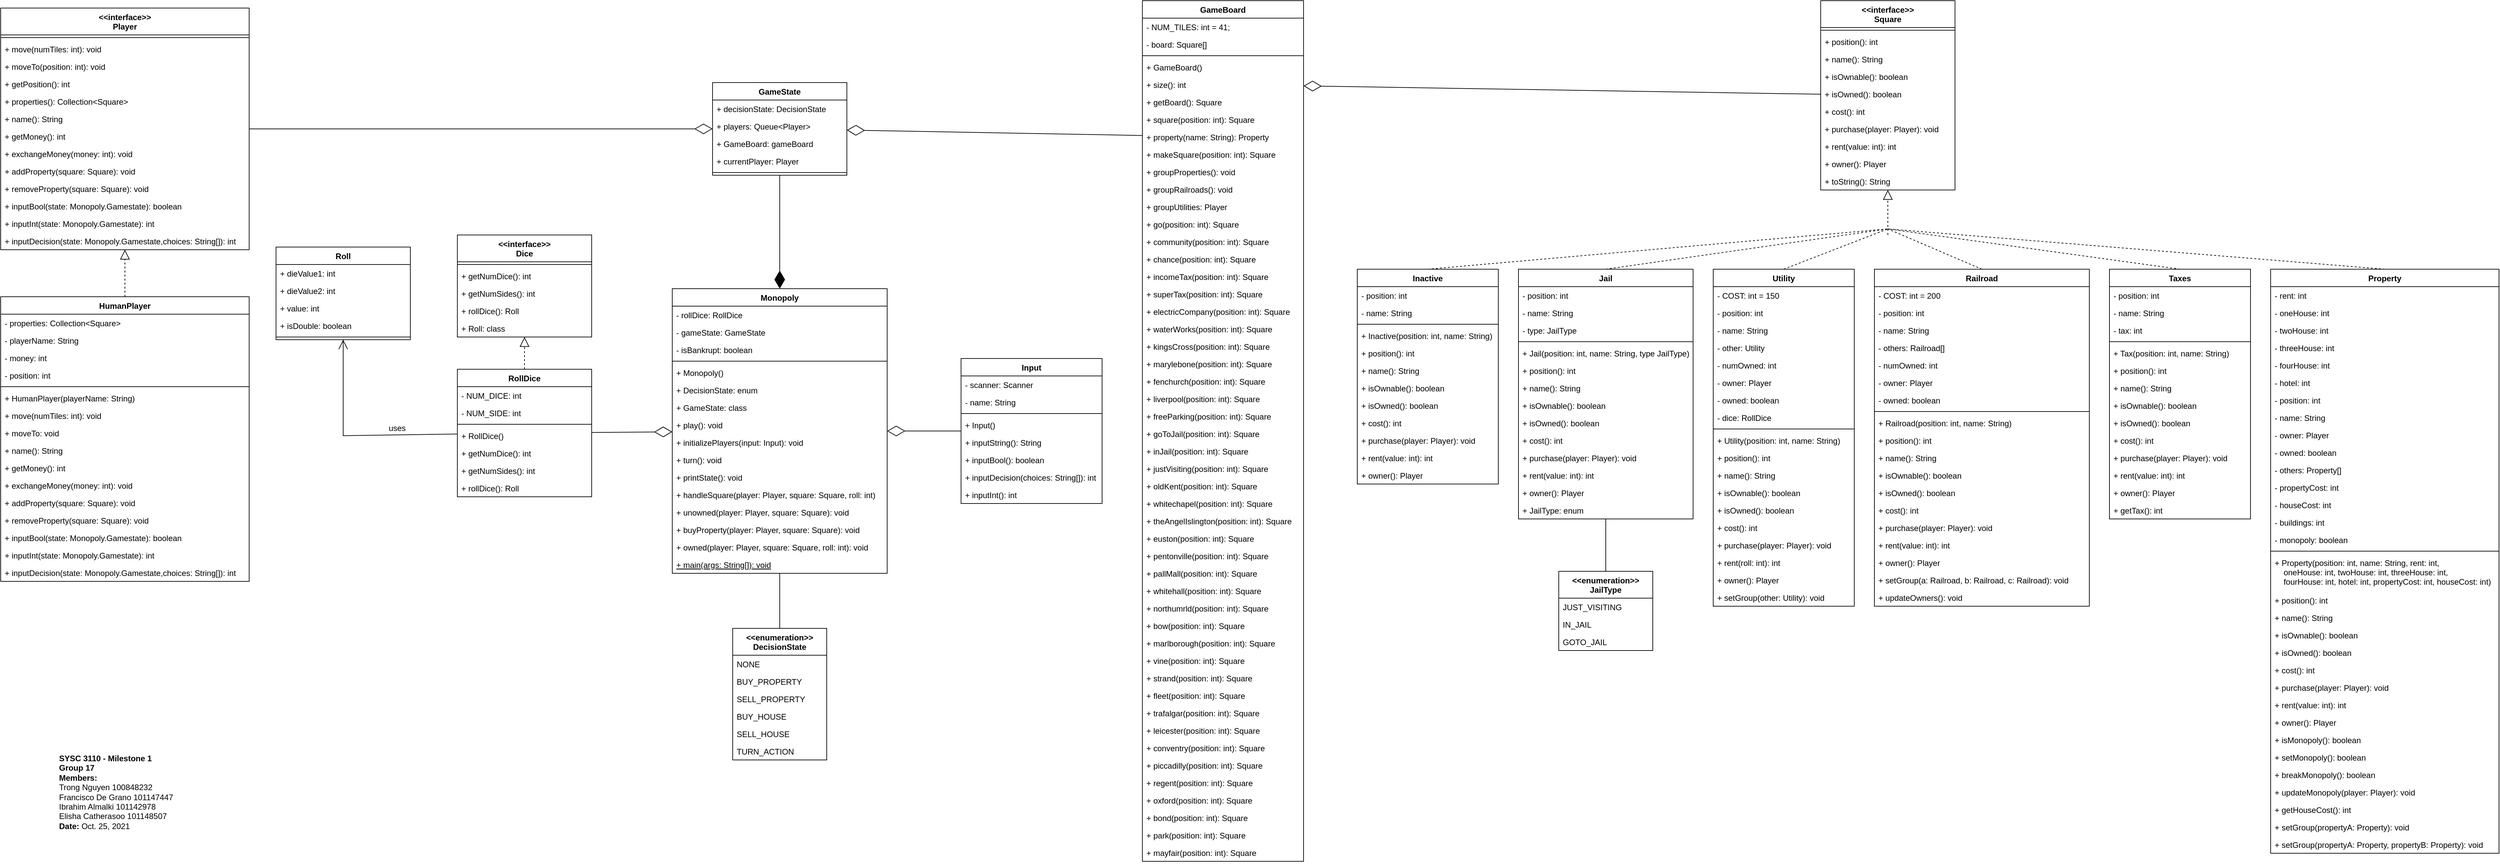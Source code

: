 <mxfile version="15.6.8" type="github" pages="5"><diagram id="mIdWcuVjI4xpF6q1rHtD" name="Class UML"><mxGraphModel dx="5542" dy="1037" grid="1" gridSize="10" guides="1" tooltips="1" connect="1" arrows="1" fold="1" page="1" pageScale="1" pageWidth="850" pageHeight="1100" math="0" shadow="0"><root><mxCell id="0"/><mxCell id="1" parent="0"/><mxCell id="ZxXYfscIAA8OzIRm0PE7-7" value="&lt;&lt;interface&gt;&gt;&#10;Square" style="swimlane;fontStyle=1;align=center;verticalAlign=top;childLayout=stackLayout;horizontal=1;startSize=40;horizontalStack=0;resizeParent=1;resizeParentMax=0;resizeLast=0;collapsible=1;marginBottom=0;" parent="1" vertex="1"><mxGeometry x="-450" y="471" width="200" height="282" as="geometry"/></mxCell><mxCell id="ZxXYfscIAA8OzIRm0PE7-9" value="" style="line;strokeWidth=1;fillColor=none;align=left;verticalAlign=middle;spacingTop=-1;spacingLeft=3;spacingRight=3;rotatable=0;labelPosition=right;points=[];portConstraint=eastwest;" parent="ZxXYfscIAA8OzIRm0PE7-7" vertex="1"><mxGeometry y="40" width="200" height="8" as="geometry"/></mxCell><mxCell id="ZxXYfscIAA8OzIRm0PE7-10" value="+ position(): int" style="text;strokeColor=none;fillColor=none;align=left;verticalAlign=top;spacingLeft=4;spacingRight=4;overflow=hidden;rotatable=0;points=[[0,0.5],[1,0.5]];portConstraint=eastwest;" parent="ZxXYfscIAA8OzIRm0PE7-7" vertex="1"><mxGeometry y="48" width="200" height="26" as="geometry"/></mxCell><mxCell id="ZxXYfscIAA8OzIRm0PE7-15" value="+ name(): String" style="text;strokeColor=none;fillColor=none;align=left;verticalAlign=top;spacingLeft=4;spacingRight=4;overflow=hidden;rotatable=0;points=[[0,0.5],[1,0.5]];portConstraint=eastwest;" parent="ZxXYfscIAA8OzIRm0PE7-7" vertex="1"><mxGeometry y="74" width="200" height="26" as="geometry"/></mxCell><mxCell id="ZxXYfscIAA8OzIRm0PE7-13" value="+ isOwnable(): boolean" style="text;strokeColor=none;fillColor=none;align=left;verticalAlign=top;spacingLeft=4;spacingRight=4;overflow=hidden;rotatable=0;points=[[0,0.5],[1,0.5]];portConstraint=eastwest;" parent="ZxXYfscIAA8OzIRm0PE7-7" vertex="1"><mxGeometry y="100" width="200" height="26" as="geometry"/></mxCell><mxCell id="ZxXYfscIAA8OzIRm0PE7-14" value="+ isOwned(): boolean" style="text;strokeColor=none;fillColor=none;align=left;verticalAlign=top;spacingLeft=4;spacingRight=4;overflow=hidden;rotatable=0;points=[[0,0.5],[1,0.5]];portConstraint=eastwest;" parent="ZxXYfscIAA8OzIRm0PE7-7" vertex="1"><mxGeometry y="126" width="200" height="26" as="geometry"/></mxCell><mxCell id="ZxXYfscIAA8OzIRm0PE7-16" value="+ cost(): int" style="text;strokeColor=none;fillColor=none;align=left;verticalAlign=top;spacingLeft=4;spacingRight=4;overflow=hidden;rotatable=0;points=[[0,0.5],[1,0.5]];portConstraint=eastwest;" parent="ZxXYfscIAA8OzIRm0PE7-7" vertex="1"><mxGeometry y="152" width="200" height="26" as="geometry"/></mxCell><mxCell id="ZxXYfscIAA8OzIRm0PE7-17" value="+ purchase(player: Player): void" style="text;strokeColor=none;fillColor=none;align=left;verticalAlign=top;spacingLeft=4;spacingRight=4;overflow=hidden;rotatable=0;points=[[0,0.5],[1,0.5]];portConstraint=eastwest;" parent="ZxXYfscIAA8OzIRm0PE7-7" vertex="1"><mxGeometry y="178" width="200" height="26" as="geometry"/></mxCell><mxCell id="ZxXYfscIAA8OzIRm0PE7-18" value="+ rent(value: int): int" style="text;strokeColor=none;fillColor=none;align=left;verticalAlign=top;spacingLeft=4;spacingRight=4;overflow=hidden;rotatable=0;points=[[0,0.5],[1,0.5]];portConstraint=eastwest;" parent="ZxXYfscIAA8OzIRm0PE7-7" vertex="1"><mxGeometry y="204" width="200" height="26" as="geometry"/></mxCell><mxCell id="ZxXYfscIAA8OzIRm0PE7-11" value="+ owner(): Player" style="text;strokeColor=none;fillColor=none;align=left;verticalAlign=top;spacingLeft=4;spacingRight=4;overflow=hidden;rotatable=0;points=[[0,0.5],[1,0.5]];portConstraint=eastwest;" parent="ZxXYfscIAA8OzIRm0PE7-7" vertex="1"><mxGeometry y="230" width="200" height="26" as="geometry"/></mxCell><mxCell id="ZxXYfscIAA8OzIRm0PE7-12" value="+ toString(): String" style="text;strokeColor=none;fillColor=none;align=left;verticalAlign=top;spacingLeft=4;spacingRight=4;overflow=hidden;rotatable=0;points=[[0,0.5],[1,0.5]];portConstraint=eastwest;" parent="ZxXYfscIAA8OzIRm0PE7-7" vertex="1"><mxGeometry y="256" width="200" height="26" as="geometry"/></mxCell><mxCell id="ZxXYfscIAA8OzIRm0PE7-192" style="edgeStyle=orthogonalEdgeStyle;rounded=0;orthogonalLoop=1;jettySize=auto;html=1;exitX=1;exitY=0.5;exitDx=0;exitDy=0;" parent="ZxXYfscIAA8OzIRm0PE7-7" source="ZxXYfscIAA8OzIRm0PE7-14" target="ZxXYfscIAA8OzIRm0PE7-14" edge="1"><mxGeometry relative="1" as="geometry"/></mxCell><mxCell id="ZxXYfscIAA8OzIRm0PE7-19" value="&lt;&lt;interface&gt;&gt;&#10;Dice" style="swimlane;fontStyle=1;align=center;verticalAlign=top;childLayout=stackLayout;horizontal=1;startSize=40;horizontalStack=0;resizeParent=1;resizeParentMax=0;resizeLast=0;collapsible=1;marginBottom=0;" parent="1" vertex="1"><mxGeometry x="-2480" y="820" width="200" height="152" as="geometry"/></mxCell><mxCell id="ZxXYfscIAA8OzIRm0PE7-20" value="" style="line;strokeWidth=1;fillColor=none;align=left;verticalAlign=middle;spacingTop=-1;spacingLeft=3;spacingRight=3;rotatable=0;labelPosition=right;points=[];portConstraint=eastwest;" parent="ZxXYfscIAA8OzIRm0PE7-19" vertex="1"><mxGeometry y="40" width="200" height="8" as="geometry"/></mxCell><mxCell id="ZxXYfscIAA8OzIRm0PE7-21" value="+ getNumDice(): int" style="text;strokeColor=none;fillColor=none;align=left;verticalAlign=top;spacingLeft=4;spacingRight=4;overflow=hidden;rotatable=0;points=[[0,0.5],[1,0.5]];portConstraint=eastwest;" parent="ZxXYfscIAA8OzIRm0PE7-19" vertex="1"><mxGeometry y="48" width="200" height="26" as="geometry"/></mxCell><mxCell id="ZxXYfscIAA8OzIRm0PE7-22" value="+ getNumSides(): int" style="text;strokeColor=none;fillColor=none;align=left;verticalAlign=top;spacingLeft=4;spacingRight=4;overflow=hidden;rotatable=0;points=[[0,0.5],[1,0.5]];portConstraint=eastwest;" parent="ZxXYfscIAA8OzIRm0PE7-19" vertex="1"><mxGeometry y="74" width="200" height="26" as="geometry"/></mxCell><mxCell id="ZxXYfscIAA8OzIRm0PE7-23" value="+ rollDice(): Roll" style="text;strokeColor=none;fillColor=none;align=left;verticalAlign=top;spacingLeft=4;spacingRight=4;overflow=hidden;rotatable=0;points=[[0,0.5],[1,0.5]];portConstraint=eastwest;" parent="ZxXYfscIAA8OzIRm0PE7-19" vertex="1"><mxGeometry y="100" width="200" height="26" as="geometry"/></mxCell><mxCell id="ZxXYfscIAA8OzIRm0PE7-24" value="+ Roll: class" style="text;strokeColor=none;fillColor=none;align=left;verticalAlign=top;spacingLeft=4;spacingRight=4;overflow=hidden;rotatable=0;points=[[0,0.5],[1,0.5]];portConstraint=eastwest;" parent="ZxXYfscIAA8OzIRm0PE7-19" vertex="1"><mxGeometry y="126" width="200" height="26" as="geometry"/></mxCell><mxCell id="ZxXYfscIAA8OzIRm0PE7-30" value="&lt;&lt;interface&gt;&gt;&#10;Player" style="swimlane;fontStyle=1;align=center;verticalAlign=top;childLayout=stackLayout;horizontal=1;startSize=40;horizontalStack=0;resizeParent=1;resizeParentMax=0;resizeLast=0;collapsible=1;marginBottom=0;" parent="1" vertex="1"><mxGeometry x="-3160" y="482" width="370" height="360" as="geometry"/></mxCell><mxCell id="ZxXYfscIAA8OzIRm0PE7-31" value="" style="line;strokeWidth=1;fillColor=none;align=left;verticalAlign=middle;spacingTop=-1;spacingLeft=3;spacingRight=3;rotatable=0;labelPosition=right;points=[];portConstraint=eastwest;" parent="ZxXYfscIAA8OzIRm0PE7-30" vertex="1"><mxGeometry y="40" width="370" height="8" as="geometry"/></mxCell><mxCell id="ZxXYfscIAA8OzIRm0PE7-32" value="+ move(numTiles: int): void" style="text;strokeColor=none;fillColor=none;align=left;verticalAlign=top;spacingLeft=4;spacingRight=4;overflow=hidden;rotatable=0;points=[[0,0.5],[1,0.5]];portConstraint=eastwest;" parent="ZxXYfscIAA8OzIRm0PE7-30" vertex="1"><mxGeometry y="48" width="370" height="26" as="geometry"/></mxCell><mxCell id="ZxXYfscIAA8OzIRm0PE7-33" value="+ moveTo(position: int): void" style="text;strokeColor=none;fillColor=none;align=left;verticalAlign=top;spacingLeft=4;spacingRight=4;overflow=hidden;rotatable=0;points=[[0,0.5],[1,0.5]];portConstraint=eastwest;" parent="ZxXYfscIAA8OzIRm0PE7-30" vertex="1"><mxGeometry y="74" width="370" height="26" as="geometry"/></mxCell><mxCell id="ZxXYfscIAA8OzIRm0PE7-34" value="+ getPosition(): int" style="text;strokeColor=none;fillColor=none;align=left;verticalAlign=top;spacingLeft=4;spacingRight=4;overflow=hidden;rotatable=0;points=[[0,0.5],[1,0.5]];portConstraint=eastwest;" parent="ZxXYfscIAA8OzIRm0PE7-30" vertex="1"><mxGeometry y="100" width="370" height="26" as="geometry"/></mxCell><mxCell id="ZxXYfscIAA8OzIRm0PE7-35" value="+ properties(): Collection&lt;Square&gt;" style="text;strokeColor=none;fillColor=none;align=left;verticalAlign=top;spacingLeft=4;spacingRight=4;overflow=hidden;rotatable=0;points=[[0,0.5],[1,0.5]];portConstraint=eastwest;" parent="ZxXYfscIAA8OzIRm0PE7-30" vertex="1"><mxGeometry y="126" width="370" height="26" as="geometry"/></mxCell><mxCell id="ZxXYfscIAA8OzIRm0PE7-36" value="+ name(): String" style="text;strokeColor=none;fillColor=none;align=left;verticalAlign=top;spacingLeft=4;spacingRight=4;overflow=hidden;rotatable=0;points=[[0,0.5],[1,0.5]];portConstraint=eastwest;" parent="ZxXYfscIAA8OzIRm0PE7-30" vertex="1"><mxGeometry y="152" width="370" height="26" as="geometry"/></mxCell><mxCell id="ZxXYfscIAA8OzIRm0PE7-37" value="+ getMoney(): int" style="text;strokeColor=none;fillColor=none;align=left;verticalAlign=top;spacingLeft=4;spacingRight=4;overflow=hidden;rotatable=0;points=[[0,0.5],[1,0.5]];portConstraint=eastwest;" parent="ZxXYfscIAA8OzIRm0PE7-30" vertex="1"><mxGeometry y="178" width="370" height="26" as="geometry"/></mxCell><mxCell id="ZxXYfscIAA8OzIRm0PE7-38" value="+ exchangeMoney(money: int): void" style="text;strokeColor=none;fillColor=none;align=left;verticalAlign=top;spacingLeft=4;spacingRight=4;overflow=hidden;rotatable=0;points=[[0,0.5],[1,0.5]];portConstraint=eastwest;" parent="ZxXYfscIAA8OzIRm0PE7-30" vertex="1"><mxGeometry y="204" width="370" height="26" as="geometry"/></mxCell><mxCell id="ZxXYfscIAA8OzIRm0PE7-39" value="+ addProperty(square: Square): void" style="text;strokeColor=none;fillColor=none;align=left;verticalAlign=top;spacingLeft=4;spacingRight=4;overflow=hidden;rotatable=0;points=[[0,0.5],[1,0.5]];portConstraint=eastwest;" parent="ZxXYfscIAA8OzIRm0PE7-30" vertex="1"><mxGeometry y="230" width="370" height="26" as="geometry"/></mxCell><mxCell id="KdBzGCH8AwDXqr2-iXCs-40" value="+ removeProperty(square: Square): void" style="text;strokeColor=none;fillColor=none;align=left;verticalAlign=top;spacingLeft=4;spacingRight=4;overflow=hidden;rotatable=0;points=[[0,0.5],[1,0.5]];portConstraint=eastwest;" parent="ZxXYfscIAA8OzIRm0PE7-30" vertex="1"><mxGeometry y="256" width="370" height="26" as="geometry"/></mxCell><mxCell id="KdBzGCH8AwDXqr2-iXCs-42" value="+ inputBool(state: Monopoly.Gamestate): boolean" style="text;strokeColor=none;fillColor=none;align=left;verticalAlign=top;spacingLeft=4;spacingRight=4;overflow=hidden;rotatable=0;points=[[0,0.5],[1,0.5]];portConstraint=eastwest;" parent="ZxXYfscIAA8OzIRm0PE7-30" vertex="1"><mxGeometry y="282" width="370" height="26" as="geometry"/></mxCell><mxCell id="KdBzGCH8AwDXqr2-iXCs-41" value="+ inputInt(state: Monopoly.Gamestate): int" style="text;strokeColor=none;fillColor=none;align=left;verticalAlign=top;spacingLeft=4;spacingRight=4;overflow=hidden;rotatable=0;points=[[0,0.5],[1,0.5]];portConstraint=eastwest;" parent="ZxXYfscIAA8OzIRm0PE7-30" vertex="1"><mxGeometry y="308" width="370" height="26" as="geometry"/></mxCell><mxCell id="ZxXYfscIAA8OzIRm0PE7-40" value="+ inputDecision(state: Monopoly.Gamestate,choices: String[]): int" style="text;strokeColor=none;fillColor=none;align=left;verticalAlign=top;spacingLeft=4;spacingRight=4;overflow=hidden;rotatable=0;points=[[0,0.5],[1,0.5]];portConstraint=eastwest;" parent="ZxXYfscIAA8OzIRm0PE7-30" vertex="1"><mxGeometry y="334" width="370" height="26" as="geometry"/></mxCell><mxCell id="ZxXYfscIAA8OzIRm0PE7-42" value="RollDice" style="swimlane;fontStyle=1;align=center;verticalAlign=top;childLayout=stackLayout;horizontal=1;startSize=26;horizontalStack=0;resizeParent=1;resizeParentMax=0;resizeLast=0;collapsible=1;marginBottom=0;" parent="1" vertex="1"><mxGeometry x="-2480" y="1020" width="200" height="190" as="geometry"/></mxCell><mxCell id="ZxXYfscIAA8OzIRm0PE7-43" value="- NUM_DICE: int" style="text;strokeColor=none;fillColor=none;align=left;verticalAlign=top;spacingLeft=4;spacingRight=4;overflow=hidden;rotatable=0;points=[[0,0.5],[1,0.5]];portConstraint=eastwest;" parent="ZxXYfscIAA8OzIRm0PE7-42" vertex="1"><mxGeometry y="26" width="200" height="26" as="geometry"/></mxCell><mxCell id="ZxXYfscIAA8OzIRm0PE7-46" value="- NUM_SIDE: int" style="text;strokeColor=none;fillColor=none;align=left;verticalAlign=top;spacingLeft=4;spacingRight=4;overflow=hidden;rotatable=0;points=[[0,0.5],[1,0.5]];portConstraint=eastwest;" parent="ZxXYfscIAA8OzIRm0PE7-42" vertex="1"><mxGeometry y="52" width="200" height="26" as="geometry"/></mxCell><mxCell id="ZxXYfscIAA8OzIRm0PE7-44" value="" style="line;strokeWidth=1;fillColor=none;align=left;verticalAlign=middle;spacingTop=-1;spacingLeft=3;spacingRight=3;rotatable=0;labelPosition=right;points=[];portConstraint=eastwest;" parent="ZxXYfscIAA8OzIRm0PE7-42" vertex="1"><mxGeometry y="78" width="200" height="8" as="geometry"/></mxCell><mxCell id="ZxXYfscIAA8OzIRm0PE7-47" value="+ RollDice()" style="text;strokeColor=none;fillColor=none;align=left;verticalAlign=top;spacingLeft=4;spacingRight=4;overflow=hidden;rotatable=0;points=[[0,0.5],[1,0.5]];portConstraint=eastwest;" parent="ZxXYfscIAA8OzIRm0PE7-42" vertex="1"><mxGeometry y="86" width="200" height="26" as="geometry"/></mxCell><mxCell id="ZxXYfscIAA8OzIRm0PE7-45" value="+ getNumDice(): int" style="text;strokeColor=none;fillColor=none;align=left;verticalAlign=top;spacingLeft=4;spacingRight=4;overflow=hidden;rotatable=0;points=[[0,0.5],[1,0.5]];portConstraint=eastwest;" parent="ZxXYfscIAA8OzIRm0PE7-42" vertex="1"><mxGeometry y="112" width="200" height="26" as="geometry"/></mxCell><mxCell id="ZxXYfscIAA8OzIRm0PE7-48" value="+ getNumSides(): int" style="text;strokeColor=none;fillColor=none;align=left;verticalAlign=top;spacingLeft=4;spacingRight=4;overflow=hidden;rotatable=0;points=[[0,0.5],[1,0.5]];portConstraint=eastwest;" parent="ZxXYfscIAA8OzIRm0PE7-42" vertex="1"><mxGeometry y="138" width="200" height="26" as="geometry"/></mxCell><mxCell id="ZxXYfscIAA8OzIRm0PE7-49" value="+ rollDice(): Roll" style="text;strokeColor=none;fillColor=none;align=left;verticalAlign=top;spacingLeft=4;spacingRight=4;overflow=hidden;rotatable=0;points=[[0,0.5],[1,0.5]];portConstraint=eastwest;" parent="ZxXYfscIAA8OzIRm0PE7-42" vertex="1"><mxGeometry y="164" width="200" height="26" as="geometry"/></mxCell><mxCell id="ZxXYfscIAA8OzIRm0PE7-51" value="HumanPlayer" style="swimlane;fontStyle=1;align=center;verticalAlign=top;childLayout=stackLayout;horizontal=1;startSize=26;horizontalStack=0;resizeParent=1;resizeParentMax=0;resizeLast=0;collapsible=1;marginBottom=0;" parent="1" vertex="1"><mxGeometry x="-3160" y="912" width="370" height="424" as="geometry"/></mxCell><mxCell id="ZxXYfscIAA8OzIRm0PE7-52" value="- properties: Collection&lt;Square&gt;" style="text;strokeColor=none;fillColor=none;align=left;verticalAlign=top;spacingLeft=4;spacingRight=4;overflow=hidden;rotatable=0;points=[[0,0.5],[1,0.5]];portConstraint=eastwest;" parent="ZxXYfscIAA8OzIRm0PE7-51" vertex="1"><mxGeometry y="26" width="370" height="26" as="geometry"/></mxCell><mxCell id="ZxXYfscIAA8OzIRm0PE7-59" value="- playerName: String" style="text;strokeColor=none;fillColor=none;align=left;verticalAlign=top;spacingLeft=4;spacingRight=4;overflow=hidden;rotatable=0;points=[[0,0.5],[1,0.5]];portConstraint=eastwest;" parent="ZxXYfscIAA8OzIRm0PE7-51" vertex="1"><mxGeometry y="52" width="370" height="26" as="geometry"/></mxCell><mxCell id="ZxXYfscIAA8OzIRm0PE7-60" value="- money: int" style="text;strokeColor=none;fillColor=none;align=left;verticalAlign=top;spacingLeft=4;spacingRight=4;overflow=hidden;rotatable=0;points=[[0,0.5],[1,0.5]];portConstraint=eastwest;" parent="ZxXYfscIAA8OzIRm0PE7-51" vertex="1"><mxGeometry y="78" width="370" height="26" as="geometry"/></mxCell><mxCell id="ZxXYfscIAA8OzIRm0PE7-53" value="- position: int" style="text;strokeColor=none;fillColor=none;align=left;verticalAlign=top;spacingLeft=4;spacingRight=4;overflow=hidden;rotatable=0;points=[[0,0.5],[1,0.5]];portConstraint=eastwest;" parent="ZxXYfscIAA8OzIRm0PE7-51" vertex="1"><mxGeometry y="104" width="370" height="26" as="geometry"/></mxCell><mxCell id="ZxXYfscIAA8OzIRm0PE7-54" value="" style="line;strokeWidth=1;fillColor=none;align=left;verticalAlign=middle;spacingTop=-1;spacingLeft=3;spacingRight=3;rotatable=0;labelPosition=right;points=[];portConstraint=eastwest;" parent="ZxXYfscIAA8OzIRm0PE7-51" vertex="1"><mxGeometry y="130" width="370" height="8" as="geometry"/></mxCell><mxCell id="ZxXYfscIAA8OzIRm0PE7-55" value="+ HumanPlayer(playerName: String)" style="text;strokeColor=none;fillColor=none;align=left;verticalAlign=top;spacingLeft=4;spacingRight=4;overflow=hidden;rotatable=0;points=[[0,0.5],[1,0.5]];portConstraint=eastwest;" parent="ZxXYfscIAA8OzIRm0PE7-51" vertex="1"><mxGeometry y="138" width="370" height="26" as="geometry"/></mxCell><mxCell id="ZxXYfscIAA8OzIRm0PE7-56" value="+ move(numTiles: int): void" style="text;strokeColor=none;fillColor=none;align=left;verticalAlign=top;spacingLeft=4;spacingRight=4;overflow=hidden;rotatable=0;points=[[0,0.5],[1,0.5]];portConstraint=eastwest;" parent="ZxXYfscIAA8OzIRm0PE7-51" vertex="1"><mxGeometry y="164" width="370" height="26" as="geometry"/></mxCell><mxCell id="ZxXYfscIAA8OzIRm0PE7-57" value="+ moveTo: void" style="text;strokeColor=none;fillColor=none;align=left;verticalAlign=top;spacingLeft=4;spacingRight=4;overflow=hidden;rotatable=0;points=[[0,0.5],[1,0.5]];portConstraint=eastwest;" parent="ZxXYfscIAA8OzIRm0PE7-51" vertex="1"><mxGeometry y="190" width="370" height="26" as="geometry"/></mxCell><mxCell id="ZxXYfscIAA8OzIRm0PE7-61" value="+ name(): String" style="text;strokeColor=none;fillColor=none;align=left;verticalAlign=top;spacingLeft=4;spacingRight=4;overflow=hidden;rotatable=0;points=[[0,0.5],[1,0.5]];portConstraint=eastwest;" parent="ZxXYfscIAA8OzIRm0PE7-51" vertex="1"><mxGeometry y="216" width="370" height="26" as="geometry"/></mxCell><mxCell id="ZxXYfscIAA8OzIRm0PE7-58" value="+ getMoney(): int " style="text;strokeColor=none;fillColor=none;align=left;verticalAlign=top;spacingLeft=4;spacingRight=4;overflow=hidden;rotatable=0;points=[[0,0.5],[1,0.5]];portConstraint=eastwest;" parent="ZxXYfscIAA8OzIRm0PE7-51" vertex="1"><mxGeometry y="242" width="370" height="26" as="geometry"/></mxCell><mxCell id="KdBzGCH8AwDXqr2-iXCs-43" value="+ exchangeMoney(money: int): void" style="text;strokeColor=none;fillColor=none;align=left;verticalAlign=top;spacingLeft=4;spacingRight=4;overflow=hidden;rotatable=0;points=[[0,0.5],[1,0.5]];portConstraint=eastwest;" parent="ZxXYfscIAA8OzIRm0PE7-51" vertex="1"><mxGeometry y="268" width="370" height="26" as="geometry"/></mxCell><mxCell id="KdBzGCH8AwDXqr2-iXCs-44" value="+ addProperty(square: Square): void" style="text;strokeColor=none;fillColor=none;align=left;verticalAlign=top;spacingLeft=4;spacingRight=4;overflow=hidden;rotatable=0;points=[[0,0.5],[1,0.5]];portConstraint=eastwest;" parent="ZxXYfscIAA8OzIRm0PE7-51" vertex="1"><mxGeometry y="294" width="370" height="26" as="geometry"/></mxCell><mxCell id="KdBzGCH8AwDXqr2-iXCs-45" value="+ removeProperty(square: Square): void" style="text;strokeColor=none;fillColor=none;align=left;verticalAlign=top;spacingLeft=4;spacingRight=4;overflow=hidden;rotatable=0;points=[[0,0.5],[1,0.5]];portConstraint=eastwest;" parent="ZxXYfscIAA8OzIRm0PE7-51" vertex="1"><mxGeometry y="320" width="370" height="26" as="geometry"/></mxCell><mxCell id="KdBzGCH8AwDXqr2-iXCs-46" value="+ inputBool(state: Monopoly.Gamestate): boolean" style="text;strokeColor=none;fillColor=none;align=left;verticalAlign=top;spacingLeft=4;spacingRight=4;overflow=hidden;rotatable=0;points=[[0,0.5],[1,0.5]];portConstraint=eastwest;" parent="ZxXYfscIAA8OzIRm0PE7-51" vertex="1"><mxGeometry y="346" width="370" height="26" as="geometry"/></mxCell><mxCell id="KdBzGCH8AwDXqr2-iXCs-47" value="+ inputInt(state: Monopoly.Gamestate): int" style="text;strokeColor=none;fillColor=none;align=left;verticalAlign=top;spacingLeft=4;spacingRight=4;overflow=hidden;rotatable=0;points=[[0,0.5],[1,0.5]];portConstraint=eastwest;" parent="ZxXYfscIAA8OzIRm0PE7-51" vertex="1"><mxGeometry y="372" width="370" height="26" as="geometry"/></mxCell><mxCell id="KdBzGCH8AwDXqr2-iXCs-48" value="+ inputDecision(state: Monopoly.Gamestate,choices: String[]): int" style="text;strokeColor=none;fillColor=none;align=left;verticalAlign=top;spacingLeft=4;spacingRight=4;overflow=hidden;rotatable=0;points=[[0,0.5],[1,0.5]];portConstraint=eastwest;" parent="ZxXYfscIAA8OzIRm0PE7-51" vertex="1"><mxGeometry y="398" width="370" height="26" as="geometry"/></mxCell><mxCell id="ZxXYfscIAA8OzIRm0PE7-90" value="Inactive" style="swimlane;fontStyle=1;align=center;verticalAlign=top;childLayout=stackLayout;horizontal=1;startSize=26;horizontalStack=0;resizeParent=1;resizeParentMax=0;resizeLast=0;collapsible=1;marginBottom=0;" parent="1" vertex="1"><mxGeometry x="-1140" y="871" width="210" height="320" as="geometry"/></mxCell><mxCell id="ZxXYfscIAA8OzIRm0PE7-91" value="- position: int" style="text;strokeColor=none;fillColor=none;align=left;verticalAlign=top;spacingLeft=4;spacingRight=4;overflow=hidden;rotatable=0;points=[[0,0.5],[1,0.5]];portConstraint=eastwest;" parent="ZxXYfscIAA8OzIRm0PE7-90" vertex="1"><mxGeometry y="26" width="210" height="26" as="geometry"/></mxCell><mxCell id="ZxXYfscIAA8OzIRm0PE7-92" value="- name: String" style="text;strokeColor=none;fillColor=none;align=left;verticalAlign=top;spacingLeft=4;spacingRight=4;overflow=hidden;rotatable=0;points=[[0,0.5],[1,0.5]];portConstraint=eastwest;" parent="ZxXYfscIAA8OzIRm0PE7-90" vertex="1"><mxGeometry y="52" width="210" height="26" as="geometry"/></mxCell><mxCell id="ZxXYfscIAA8OzIRm0PE7-95" value="" style="line;strokeWidth=1;fillColor=none;align=left;verticalAlign=middle;spacingTop=-1;spacingLeft=3;spacingRight=3;rotatable=0;labelPosition=right;points=[];portConstraint=eastwest;" parent="ZxXYfscIAA8OzIRm0PE7-90" vertex="1"><mxGeometry y="78" width="210" height="8" as="geometry"/></mxCell><mxCell id="ZxXYfscIAA8OzIRm0PE7-96" value="+ Inactive(position: int, name: String)" style="text;strokeColor=none;fillColor=none;align=left;verticalAlign=top;spacingLeft=4;spacingRight=4;overflow=hidden;rotatable=0;points=[[0,0.5],[1,0.5]];portConstraint=eastwest;" parent="ZxXYfscIAA8OzIRm0PE7-90" vertex="1"><mxGeometry y="86" width="210" height="26" as="geometry"/></mxCell><mxCell id="ZxXYfscIAA8OzIRm0PE7-97" value="+ position(): int" style="text;strokeColor=none;fillColor=none;align=left;verticalAlign=top;spacingLeft=4;spacingRight=4;overflow=hidden;rotatable=0;points=[[0,0.5],[1,0.5]];portConstraint=eastwest;" parent="ZxXYfscIAA8OzIRm0PE7-90" vertex="1"><mxGeometry y="112" width="210" height="26" as="geometry"/></mxCell><mxCell id="ZxXYfscIAA8OzIRm0PE7-98" value="+ name(): String" style="text;strokeColor=none;fillColor=none;align=left;verticalAlign=top;spacingLeft=4;spacingRight=4;overflow=hidden;rotatable=0;points=[[0,0.5],[1,0.5]];portConstraint=eastwest;" parent="ZxXYfscIAA8OzIRm0PE7-90" vertex="1"><mxGeometry y="138" width="210" height="26" as="geometry"/></mxCell><mxCell id="ZxXYfscIAA8OzIRm0PE7-99" value="+ isOwnable(): boolean" style="text;strokeColor=none;fillColor=none;align=left;verticalAlign=top;spacingLeft=4;spacingRight=4;overflow=hidden;rotatable=0;points=[[0,0.5],[1,0.5]];portConstraint=eastwest;" parent="ZxXYfscIAA8OzIRm0PE7-90" vertex="1"><mxGeometry y="164" width="210" height="26" as="geometry"/></mxCell><mxCell id="ZxXYfscIAA8OzIRm0PE7-100" value="+ isOwned(): boolean " style="text;strokeColor=none;fillColor=none;align=left;verticalAlign=top;spacingLeft=4;spacingRight=4;overflow=hidden;rotatable=0;points=[[0,0.5],[1,0.5]];portConstraint=eastwest;" parent="ZxXYfscIAA8OzIRm0PE7-90" vertex="1"><mxGeometry y="190" width="210" height="26" as="geometry"/></mxCell><mxCell id="ZxXYfscIAA8OzIRm0PE7-101" value="+ cost(): int" style="text;strokeColor=none;fillColor=none;align=left;verticalAlign=top;spacingLeft=4;spacingRight=4;overflow=hidden;rotatable=0;points=[[0,0.5],[1,0.5]];portConstraint=eastwest;" parent="ZxXYfscIAA8OzIRm0PE7-90" vertex="1"><mxGeometry y="216" width="210" height="26" as="geometry"/></mxCell><mxCell id="ZxXYfscIAA8OzIRm0PE7-102" value="+ purchase(player: Player): void" style="text;strokeColor=none;fillColor=none;align=left;verticalAlign=top;spacingLeft=4;spacingRight=4;overflow=hidden;rotatable=0;points=[[0,0.5],[1,0.5]];portConstraint=eastwest;" parent="ZxXYfscIAA8OzIRm0PE7-90" vertex="1"><mxGeometry y="242" width="210" height="26" as="geometry"/></mxCell><mxCell id="ZxXYfscIAA8OzIRm0PE7-104" value="+ rent(value: int): int" style="text;strokeColor=none;fillColor=none;align=left;verticalAlign=top;spacingLeft=4;spacingRight=4;overflow=hidden;rotatable=0;points=[[0,0.5],[1,0.5]];portConstraint=eastwest;" parent="ZxXYfscIAA8OzIRm0PE7-90" vertex="1"><mxGeometry y="268" width="210" height="26" as="geometry"/></mxCell><mxCell id="ZxXYfscIAA8OzIRm0PE7-103" value="+ owner(): Player" style="text;strokeColor=none;fillColor=none;align=left;verticalAlign=top;spacingLeft=4;spacingRight=4;overflow=hidden;rotatable=0;points=[[0,0.5],[1,0.5]];portConstraint=eastwest;" parent="ZxXYfscIAA8OzIRm0PE7-90" vertex="1"><mxGeometry y="294" width="210" height="26" as="geometry"/></mxCell><mxCell id="ZxXYfscIAA8OzIRm0PE7-105" value="Utility" style="swimlane;fontStyle=1;align=center;verticalAlign=top;childLayout=stackLayout;horizontal=1;startSize=26;horizontalStack=0;resizeParent=1;resizeParentMax=0;resizeLast=0;collapsible=1;marginBottom=0;" parent="1" vertex="1"><mxGeometry x="-610" y="871" width="210" height="502" as="geometry"/></mxCell><mxCell id="ZxXYfscIAA8OzIRm0PE7-133" value="- COST: int = 150" style="text;strokeColor=none;fillColor=none;align=left;verticalAlign=top;spacingLeft=4;spacingRight=4;overflow=hidden;rotatable=0;points=[[0,0.5],[1,0.5]];portConstraint=eastwest;" parent="ZxXYfscIAA8OzIRm0PE7-105" vertex="1"><mxGeometry y="26" width="210" height="26" as="geometry"/></mxCell><mxCell id="ZxXYfscIAA8OzIRm0PE7-106" value="- position: int" style="text;strokeColor=none;fillColor=none;align=left;verticalAlign=top;spacingLeft=4;spacingRight=4;overflow=hidden;rotatable=0;points=[[0,0.5],[1,0.5]];portConstraint=eastwest;" parent="ZxXYfscIAA8OzIRm0PE7-105" vertex="1"><mxGeometry y="52" width="210" height="26" as="geometry"/></mxCell><mxCell id="ZxXYfscIAA8OzIRm0PE7-135" value="- name: String" style="text;strokeColor=none;fillColor=none;align=left;verticalAlign=top;spacingLeft=4;spacingRight=4;overflow=hidden;rotatable=0;points=[[0,0.5],[1,0.5]];portConstraint=eastwest;" parent="ZxXYfscIAA8OzIRm0PE7-105" vertex="1"><mxGeometry y="78" width="210" height="26" as="geometry"/></mxCell><mxCell id="ZxXYfscIAA8OzIRm0PE7-134" value="- other: Utility" style="text;strokeColor=none;fillColor=none;align=left;verticalAlign=top;spacingLeft=4;spacingRight=4;overflow=hidden;rotatable=0;points=[[0,0.5],[1,0.5]];portConstraint=eastwest;" parent="ZxXYfscIAA8OzIRm0PE7-105" vertex="1"><mxGeometry y="104" width="210" height="26" as="geometry"/></mxCell><mxCell id="ZxXYfscIAA8OzIRm0PE7-107" value="- numOwned: int" style="text;strokeColor=none;fillColor=none;align=left;verticalAlign=top;spacingLeft=4;spacingRight=4;overflow=hidden;rotatable=0;points=[[0,0.5],[1,0.5]];portConstraint=eastwest;" parent="ZxXYfscIAA8OzIRm0PE7-105" vertex="1"><mxGeometry y="130" width="210" height="26" as="geometry"/></mxCell><mxCell id="ZxXYfscIAA8OzIRm0PE7-137" value="- owner: Player" style="text;strokeColor=none;fillColor=none;align=left;verticalAlign=top;spacingLeft=4;spacingRight=4;overflow=hidden;rotatable=0;points=[[0,0.5],[1,0.5]];portConstraint=eastwest;" parent="ZxXYfscIAA8OzIRm0PE7-105" vertex="1"><mxGeometry y="156" width="210" height="26" as="geometry"/></mxCell><mxCell id="ZxXYfscIAA8OzIRm0PE7-136" value="- owned: boolean" style="text;strokeColor=none;fillColor=none;align=left;verticalAlign=top;spacingLeft=4;spacingRight=4;overflow=hidden;rotatable=0;points=[[0,0.5],[1,0.5]];portConstraint=eastwest;" parent="ZxXYfscIAA8OzIRm0PE7-105" vertex="1"><mxGeometry y="182" width="210" height="26" as="geometry"/></mxCell><mxCell id="ZxXYfscIAA8OzIRm0PE7-118" value="- dice: RollDice" style="text;strokeColor=none;fillColor=none;align=left;verticalAlign=top;spacingLeft=4;spacingRight=4;overflow=hidden;rotatable=0;points=[[0,0.5],[1,0.5]];portConstraint=eastwest;" parent="ZxXYfscIAA8OzIRm0PE7-105" vertex="1"><mxGeometry y="208" width="210" height="26" as="geometry"/></mxCell><mxCell id="ZxXYfscIAA8OzIRm0PE7-108" value="" style="line;strokeWidth=1;fillColor=none;align=left;verticalAlign=middle;spacingTop=-1;spacingLeft=3;spacingRight=3;rotatable=0;labelPosition=right;points=[];portConstraint=eastwest;" parent="ZxXYfscIAA8OzIRm0PE7-105" vertex="1"><mxGeometry y="234" width="210" height="8" as="geometry"/></mxCell><mxCell id="ZxXYfscIAA8OzIRm0PE7-109" value="+ Utility(position: int, name: String)" style="text;strokeColor=none;fillColor=none;align=left;verticalAlign=top;spacingLeft=4;spacingRight=4;overflow=hidden;rotatable=0;points=[[0,0.5],[1,0.5]];portConstraint=eastwest;" parent="ZxXYfscIAA8OzIRm0PE7-105" vertex="1"><mxGeometry y="242" width="210" height="26" as="geometry"/></mxCell><mxCell id="ZxXYfscIAA8OzIRm0PE7-110" value="+ position(): int" style="text;strokeColor=none;fillColor=none;align=left;verticalAlign=top;spacingLeft=4;spacingRight=4;overflow=hidden;rotatable=0;points=[[0,0.5],[1,0.5]];portConstraint=eastwest;" parent="ZxXYfscIAA8OzIRm0PE7-105" vertex="1"><mxGeometry y="268" width="210" height="26" as="geometry"/></mxCell><mxCell id="ZxXYfscIAA8OzIRm0PE7-111" value="+ name(): String" style="text;strokeColor=none;fillColor=none;align=left;verticalAlign=top;spacingLeft=4;spacingRight=4;overflow=hidden;rotatable=0;points=[[0,0.5],[1,0.5]];portConstraint=eastwest;" parent="ZxXYfscIAA8OzIRm0PE7-105" vertex="1"><mxGeometry y="294" width="210" height="26" as="geometry"/></mxCell><mxCell id="ZxXYfscIAA8OzIRm0PE7-112" value="+ isOwnable(): boolean" style="text;strokeColor=none;fillColor=none;align=left;verticalAlign=top;spacingLeft=4;spacingRight=4;overflow=hidden;rotatable=0;points=[[0,0.5],[1,0.5]];portConstraint=eastwest;" parent="ZxXYfscIAA8OzIRm0PE7-105" vertex="1"><mxGeometry y="320" width="210" height="26" as="geometry"/></mxCell><mxCell id="ZxXYfscIAA8OzIRm0PE7-113" value="+ isOwned(): boolean " style="text;strokeColor=none;fillColor=none;align=left;verticalAlign=top;spacingLeft=4;spacingRight=4;overflow=hidden;rotatable=0;points=[[0,0.5],[1,0.5]];portConstraint=eastwest;" parent="ZxXYfscIAA8OzIRm0PE7-105" vertex="1"><mxGeometry y="346" width="210" height="26" as="geometry"/></mxCell><mxCell id="ZxXYfscIAA8OzIRm0PE7-114" value="+ cost(): int" style="text;strokeColor=none;fillColor=none;align=left;verticalAlign=top;spacingLeft=4;spacingRight=4;overflow=hidden;rotatable=0;points=[[0,0.5],[1,0.5]];portConstraint=eastwest;" parent="ZxXYfscIAA8OzIRm0PE7-105" vertex="1"><mxGeometry y="372" width="210" height="26" as="geometry"/></mxCell><mxCell id="ZxXYfscIAA8OzIRm0PE7-115" value="+ purchase(player: Player): void" style="text;strokeColor=none;fillColor=none;align=left;verticalAlign=top;spacingLeft=4;spacingRight=4;overflow=hidden;rotatable=0;points=[[0,0.5],[1,0.5]];portConstraint=eastwest;" parent="ZxXYfscIAA8OzIRm0PE7-105" vertex="1"><mxGeometry y="398" width="210" height="26" as="geometry"/></mxCell><mxCell id="ZxXYfscIAA8OzIRm0PE7-116" value="+ rent(roll: int): int" style="text;strokeColor=none;fillColor=none;align=left;verticalAlign=top;spacingLeft=4;spacingRight=4;overflow=hidden;rotatable=0;points=[[0,0.5],[1,0.5]];portConstraint=eastwest;" parent="ZxXYfscIAA8OzIRm0PE7-105" vertex="1"><mxGeometry y="424" width="210" height="26" as="geometry"/></mxCell><mxCell id="ZxXYfscIAA8OzIRm0PE7-117" value="+ owner(): Player" style="text;strokeColor=none;fillColor=none;align=left;verticalAlign=top;spacingLeft=4;spacingRight=4;overflow=hidden;rotatable=0;points=[[0,0.5],[1,0.5]];portConstraint=eastwest;" parent="ZxXYfscIAA8OzIRm0PE7-105" vertex="1"><mxGeometry y="450" width="210" height="26" as="geometry"/></mxCell><mxCell id="ZxXYfscIAA8OzIRm0PE7-138" value="+ setGroup(other: Utility): void" style="text;strokeColor=none;fillColor=none;align=left;verticalAlign=top;spacingLeft=4;spacingRight=4;overflow=hidden;rotatable=0;points=[[0,0.5],[1,0.5]];portConstraint=eastwest;" parent="ZxXYfscIAA8OzIRm0PE7-105" vertex="1"><mxGeometry y="476" width="210" height="26" as="geometry"/></mxCell><mxCell id="ZxXYfscIAA8OzIRm0PE7-139" value="Taxes" style="swimlane;fontStyle=1;align=center;verticalAlign=top;childLayout=stackLayout;horizontal=1;startSize=26;horizontalStack=0;resizeParent=1;resizeParentMax=0;resizeLast=0;collapsible=1;marginBottom=0;" parent="1" vertex="1"><mxGeometry x="-20" y="871" width="210" height="372" as="geometry"/></mxCell><mxCell id="ZxXYfscIAA8OzIRm0PE7-140" value="- position: int" style="text;strokeColor=none;fillColor=none;align=left;verticalAlign=top;spacingLeft=4;spacingRight=4;overflow=hidden;rotatable=0;points=[[0,0.5],[1,0.5]];portConstraint=eastwest;" parent="ZxXYfscIAA8OzIRm0PE7-139" vertex="1"><mxGeometry y="26" width="210" height="26" as="geometry"/></mxCell><mxCell id="ZxXYfscIAA8OzIRm0PE7-152" value="- name: String" style="text;strokeColor=none;fillColor=none;align=left;verticalAlign=top;spacingLeft=4;spacingRight=4;overflow=hidden;rotatable=0;points=[[0,0.5],[1,0.5]];portConstraint=eastwest;" parent="ZxXYfscIAA8OzIRm0PE7-139" vertex="1"><mxGeometry y="52" width="210" height="26" as="geometry"/></mxCell><mxCell id="ZxXYfscIAA8OzIRm0PE7-141" value="- tax: int" style="text;strokeColor=none;fillColor=none;align=left;verticalAlign=top;spacingLeft=4;spacingRight=4;overflow=hidden;rotatable=0;points=[[0,0.5],[1,0.5]];portConstraint=eastwest;" parent="ZxXYfscIAA8OzIRm0PE7-139" vertex="1"><mxGeometry y="78" width="210" height="26" as="geometry"/></mxCell><mxCell id="ZxXYfscIAA8OzIRm0PE7-142" value="" style="line;strokeWidth=1;fillColor=none;align=left;verticalAlign=middle;spacingTop=-1;spacingLeft=3;spacingRight=3;rotatable=0;labelPosition=right;points=[];portConstraint=eastwest;" parent="ZxXYfscIAA8OzIRm0PE7-139" vertex="1"><mxGeometry y="104" width="210" height="8" as="geometry"/></mxCell><mxCell id="ZxXYfscIAA8OzIRm0PE7-143" value="+ Tax(position: int, name: String)" style="text;strokeColor=none;fillColor=none;align=left;verticalAlign=top;spacingLeft=4;spacingRight=4;overflow=hidden;rotatable=0;points=[[0,0.5],[1,0.5]];portConstraint=eastwest;" parent="ZxXYfscIAA8OzIRm0PE7-139" vertex="1"><mxGeometry y="112" width="210" height="26" as="geometry"/></mxCell><mxCell id="ZxXYfscIAA8OzIRm0PE7-144" value="+ position(): int" style="text;strokeColor=none;fillColor=none;align=left;verticalAlign=top;spacingLeft=4;spacingRight=4;overflow=hidden;rotatable=0;points=[[0,0.5],[1,0.5]];portConstraint=eastwest;" parent="ZxXYfscIAA8OzIRm0PE7-139" vertex="1"><mxGeometry y="138" width="210" height="26" as="geometry"/></mxCell><mxCell id="ZxXYfscIAA8OzIRm0PE7-145" value="+ name(): String" style="text;strokeColor=none;fillColor=none;align=left;verticalAlign=top;spacingLeft=4;spacingRight=4;overflow=hidden;rotatable=0;points=[[0,0.5],[1,0.5]];portConstraint=eastwest;" parent="ZxXYfscIAA8OzIRm0PE7-139" vertex="1"><mxGeometry y="164" width="210" height="26" as="geometry"/></mxCell><mxCell id="ZxXYfscIAA8OzIRm0PE7-146" value="+ isOwnable(): boolean" style="text;strokeColor=none;fillColor=none;align=left;verticalAlign=top;spacingLeft=4;spacingRight=4;overflow=hidden;rotatable=0;points=[[0,0.5],[1,0.5]];portConstraint=eastwest;" parent="ZxXYfscIAA8OzIRm0PE7-139" vertex="1"><mxGeometry y="190" width="210" height="26" as="geometry"/></mxCell><mxCell id="ZxXYfscIAA8OzIRm0PE7-147" value="+ isOwned(): boolean " style="text;strokeColor=none;fillColor=none;align=left;verticalAlign=top;spacingLeft=4;spacingRight=4;overflow=hidden;rotatable=0;points=[[0,0.5],[1,0.5]];portConstraint=eastwest;" parent="ZxXYfscIAA8OzIRm0PE7-139" vertex="1"><mxGeometry y="216" width="210" height="26" as="geometry"/></mxCell><mxCell id="ZxXYfscIAA8OzIRm0PE7-148" value="+ cost(): int" style="text;strokeColor=none;fillColor=none;align=left;verticalAlign=top;spacingLeft=4;spacingRight=4;overflow=hidden;rotatable=0;points=[[0,0.5],[1,0.5]];portConstraint=eastwest;" parent="ZxXYfscIAA8OzIRm0PE7-139" vertex="1"><mxGeometry y="242" width="210" height="26" as="geometry"/></mxCell><mxCell id="ZxXYfscIAA8OzIRm0PE7-149" value="+ purchase(player: Player): void" style="text;strokeColor=none;fillColor=none;align=left;verticalAlign=top;spacingLeft=4;spacingRight=4;overflow=hidden;rotatable=0;points=[[0,0.5],[1,0.5]];portConstraint=eastwest;" parent="ZxXYfscIAA8OzIRm0PE7-139" vertex="1"><mxGeometry y="268" width="210" height="26" as="geometry"/></mxCell><mxCell id="ZxXYfscIAA8OzIRm0PE7-150" value="+ rent(value: int): int" style="text;strokeColor=none;fillColor=none;align=left;verticalAlign=top;spacingLeft=4;spacingRight=4;overflow=hidden;rotatable=0;points=[[0,0.5],[1,0.5]];portConstraint=eastwest;" parent="ZxXYfscIAA8OzIRm0PE7-139" vertex="1"><mxGeometry y="294" width="210" height="26" as="geometry"/></mxCell><mxCell id="ZxXYfscIAA8OzIRm0PE7-151" value="+ owner(): Player" style="text;strokeColor=none;fillColor=none;align=left;verticalAlign=top;spacingLeft=4;spacingRight=4;overflow=hidden;rotatable=0;points=[[0,0.5],[1,0.5]];portConstraint=eastwest;" parent="ZxXYfscIAA8OzIRm0PE7-139" vertex="1"><mxGeometry y="320" width="210" height="26" as="geometry"/></mxCell><mxCell id="ZxXYfscIAA8OzIRm0PE7-153" value="+ getTax(): int" style="text;strokeColor=none;fillColor=none;align=left;verticalAlign=top;spacingLeft=4;spacingRight=4;overflow=hidden;rotatable=0;points=[[0,0.5],[1,0.5]];portConstraint=eastwest;" parent="ZxXYfscIAA8OzIRm0PE7-139" vertex="1"><mxGeometry y="346" width="210" height="26" as="geometry"/></mxCell><mxCell id="ZxXYfscIAA8OzIRm0PE7-154" value="Railroad" style="swimlane;fontStyle=1;align=center;verticalAlign=top;childLayout=stackLayout;horizontal=1;startSize=26;horizontalStack=0;resizeParent=1;resizeParentMax=0;resizeLast=0;collapsible=1;marginBottom=0;" parent="1" vertex="1"><mxGeometry x="-370" y="871" width="320" height="502" as="geometry"/></mxCell><mxCell id="ZxXYfscIAA8OzIRm0PE7-155" value="- COST: int = 200" style="text;strokeColor=none;fillColor=none;align=left;verticalAlign=top;spacingLeft=4;spacingRight=4;overflow=hidden;rotatable=0;points=[[0,0.5],[1,0.5]];portConstraint=eastwest;" parent="ZxXYfscIAA8OzIRm0PE7-154" vertex="1"><mxGeometry y="26" width="320" height="26" as="geometry"/></mxCell><mxCell id="ZxXYfscIAA8OzIRm0PE7-156" value="- position: int" style="text;strokeColor=none;fillColor=none;align=left;verticalAlign=top;spacingLeft=4;spacingRight=4;overflow=hidden;rotatable=0;points=[[0,0.5],[1,0.5]];portConstraint=eastwest;" parent="ZxXYfscIAA8OzIRm0PE7-154" vertex="1"><mxGeometry y="52" width="320" height="26" as="geometry"/></mxCell><mxCell id="ZxXYfscIAA8OzIRm0PE7-157" value="- name: String" style="text;strokeColor=none;fillColor=none;align=left;verticalAlign=top;spacingLeft=4;spacingRight=4;overflow=hidden;rotatable=0;points=[[0,0.5],[1,0.5]];portConstraint=eastwest;" parent="ZxXYfscIAA8OzIRm0PE7-154" vertex="1"><mxGeometry y="78" width="320" height="26" as="geometry"/></mxCell><mxCell id="ZxXYfscIAA8OzIRm0PE7-158" value="- others: Railroad[]" style="text;strokeColor=none;fillColor=none;align=left;verticalAlign=top;spacingLeft=4;spacingRight=4;overflow=hidden;rotatable=0;points=[[0,0.5],[1,0.5]];portConstraint=eastwest;" parent="ZxXYfscIAA8OzIRm0PE7-154" vertex="1"><mxGeometry y="104" width="320" height="26" as="geometry"/></mxCell><mxCell id="ZxXYfscIAA8OzIRm0PE7-159" value="- numOwned: int" style="text;strokeColor=none;fillColor=none;align=left;verticalAlign=top;spacingLeft=4;spacingRight=4;overflow=hidden;rotatable=0;points=[[0,0.5],[1,0.5]];portConstraint=eastwest;" parent="ZxXYfscIAA8OzIRm0PE7-154" vertex="1"><mxGeometry y="130" width="320" height="26" as="geometry"/></mxCell><mxCell id="ZxXYfscIAA8OzIRm0PE7-160" value="- owner: Player" style="text;strokeColor=none;fillColor=none;align=left;verticalAlign=top;spacingLeft=4;spacingRight=4;overflow=hidden;rotatable=0;points=[[0,0.5],[1,0.5]];portConstraint=eastwest;" parent="ZxXYfscIAA8OzIRm0PE7-154" vertex="1"><mxGeometry y="156" width="320" height="26" as="geometry"/></mxCell><mxCell id="ZxXYfscIAA8OzIRm0PE7-161" value="- owned: boolean" style="text;strokeColor=none;fillColor=none;align=left;verticalAlign=top;spacingLeft=4;spacingRight=4;overflow=hidden;rotatable=0;points=[[0,0.5],[1,0.5]];portConstraint=eastwest;" parent="ZxXYfscIAA8OzIRm0PE7-154" vertex="1"><mxGeometry y="182" width="320" height="26" as="geometry"/></mxCell><mxCell id="ZxXYfscIAA8OzIRm0PE7-163" value="" style="line;strokeWidth=1;fillColor=none;align=left;verticalAlign=middle;spacingTop=-1;spacingLeft=3;spacingRight=3;rotatable=0;labelPosition=right;points=[];portConstraint=eastwest;" parent="ZxXYfscIAA8OzIRm0PE7-154" vertex="1"><mxGeometry y="208" width="320" height="8" as="geometry"/></mxCell><mxCell id="ZxXYfscIAA8OzIRm0PE7-164" value="+ Railroad(position: int, name: String)" style="text;strokeColor=none;fillColor=none;align=left;verticalAlign=top;spacingLeft=4;spacingRight=4;overflow=hidden;rotatable=0;points=[[0,0.5],[1,0.5]];portConstraint=eastwest;" parent="ZxXYfscIAA8OzIRm0PE7-154" vertex="1"><mxGeometry y="216" width="320" height="26" as="geometry"/></mxCell><mxCell id="ZxXYfscIAA8OzIRm0PE7-166" value="+ position(): int" style="text;strokeColor=none;fillColor=none;align=left;verticalAlign=top;spacingLeft=4;spacingRight=4;overflow=hidden;rotatable=0;points=[[0,0.5],[1,0.5]];portConstraint=eastwest;" parent="ZxXYfscIAA8OzIRm0PE7-154" vertex="1"><mxGeometry y="242" width="320" height="26" as="geometry"/></mxCell><mxCell id="ZxXYfscIAA8OzIRm0PE7-167" value="+ name(): String" style="text;strokeColor=none;fillColor=none;align=left;verticalAlign=top;spacingLeft=4;spacingRight=4;overflow=hidden;rotatable=0;points=[[0,0.5],[1,0.5]];portConstraint=eastwest;" parent="ZxXYfscIAA8OzIRm0PE7-154" vertex="1"><mxGeometry y="268" width="320" height="26" as="geometry"/></mxCell><mxCell id="ZxXYfscIAA8OzIRm0PE7-168" value="+ isOwnable(): boolean" style="text;strokeColor=none;fillColor=none;align=left;verticalAlign=top;spacingLeft=4;spacingRight=4;overflow=hidden;rotatable=0;points=[[0,0.5],[1,0.5]];portConstraint=eastwest;" parent="ZxXYfscIAA8OzIRm0PE7-154" vertex="1"><mxGeometry y="294" width="320" height="26" as="geometry"/></mxCell><mxCell id="ZxXYfscIAA8OzIRm0PE7-169" value="+ isOwned(): boolean " style="text;strokeColor=none;fillColor=none;align=left;verticalAlign=top;spacingLeft=4;spacingRight=4;overflow=hidden;rotatable=0;points=[[0,0.5],[1,0.5]];portConstraint=eastwest;" parent="ZxXYfscIAA8OzIRm0PE7-154" vertex="1"><mxGeometry y="320" width="320" height="26" as="geometry"/></mxCell><mxCell id="ZxXYfscIAA8OzIRm0PE7-170" value="+ cost(): int" style="text;strokeColor=none;fillColor=none;align=left;verticalAlign=top;spacingLeft=4;spacingRight=4;overflow=hidden;rotatable=0;points=[[0,0.5],[1,0.5]];portConstraint=eastwest;" parent="ZxXYfscIAA8OzIRm0PE7-154" vertex="1"><mxGeometry y="346" width="320" height="26" as="geometry"/></mxCell><mxCell id="ZxXYfscIAA8OzIRm0PE7-171" value="+ purchase(player: Player): void" style="text;strokeColor=none;fillColor=none;align=left;verticalAlign=top;spacingLeft=4;spacingRight=4;overflow=hidden;rotatable=0;points=[[0,0.5],[1,0.5]];portConstraint=eastwest;" parent="ZxXYfscIAA8OzIRm0PE7-154" vertex="1"><mxGeometry y="372" width="320" height="26" as="geometry"/></mxCell><mxCell id="ZxXYfscIAA8OzIRm0PE7-172" value="+ rent(value: int): int" style="text;strokeColor=none;fillColor=none;align=left;verticalAlign=top;spacingLeft=4;spacingRight=4;overflow=hidden;rotatable=0;points=[[0,0.5],[1,0.5]];portConstraint=eastwest;" parent="ZxXYfscIAA8OzIRm0PE7-154" vertex="1"><mxGeometry y="398" width="320" height="26" as="geometry"/></mxCell><mxCell id="ZxXYfscIAA8OzIRm0PE7-173" value="+ owner(): Player" style="text;strokeColor=none;fillColor=none;align=left;verticalAlign=top;spacingLeft=4;spacingRight=4;overflow=hidden;rotatable=0;points=[[0,0.5],[1,0.5]];portConstraint=eastwest;" parent="ZxXYfscIAA8OzIRm0PE7-154" vertex="1"><mxGeometry y="424" width="320" height="26" as="geometry"/></mxCell><mxCell id="ZxXYfscIAA8OzIRm0PE7-165" value="+ setGroup(a: Railroad, b: Railroad, c: Railroad): void" style="text;strokeColor=none;fillColor=none;align=left;verticalAlign=top;spacingLeft=4;spacingRight=4;overflow=hidden;rotatable=0;points=[[0,0.5],[1,0.5]];portConstraint=eastwest;" parent="ZxXYfscIAA8OzIRm0PE7-154" vertex="1"><mxGeometry y="450" width="320" height="26" as="geometry"/></mxCell><mxCell id="ZxXYfscIAA8OzIRm0PE7-175" value="+ updateOwners(): void" style="text;strokeColor=none;fillColor=none;align=left;verticalAlign=top;spacingLeft=4;spacingRight=4;overflow=hidden;rotatable=0;points=[[0,0.5],[1,0.5]];portConstraint=eastwest;" parent="ZxXYfscIAA8OzIRm0PE7-154" vertex="1"><mxGeometry y="476" width="320" height="26" as="geometry"/></mxCell><mxCell id="ZxXYfscIAA8OzIRm0PE7-176" value="Jail" style="swimlane;fontStyle=1;align=center;verticalAlign=top;childLayout=stackLayout;horizontal=1;startSize=26;horizontalStack=0;resizeParent=1;resizeParentMax=0;resizeLast=0;collapsible=1;marginBottom=0;" parent="1" vertex="1"><mxGeometry x="-900" y="871" width="260" height="372" as="geometry"/></mxCell><mxCell id="ZxXYfscIAA8OzIRm0PE7-177" value="- position: int" style="text;strokeColor=none;fillColor=none;align=left;verticalAlign=top;spacingLeft=4;spacingRight=4;overflow=hidden;rotatable=0;points=[[0,0.5],[1,0.5]];portConstraint=eastwest;" parent="ZxXYfscIAA8OzIRm0PE7-176" vertex="1"><mxGeometry y="26" width="260" height="26" as="geometry"/></mxCell><mxCell id="ZxXYfscIAA8OzIRm0PE7-189" value="- name: String" style="text;strokeColor=none;fillColor=none;align=left;verticalAlign=top;spacingLeft=4;spacingRight=4;overflow=hidden;rotatable=0;points=[[0,0.5],[1,0.5]];portConstraint=eastwest;" parent="ZxXYfscIAA8OzIRm0PE7-176" vertex="1"><mxGeometry y="52" width="260" height="26" as="geometry"/></mxCell><mxCell id="ZxXYfscIAA8OzIRm0PE7-178" value="- type: JailType" style="text;strokeColor=none;fillColor=none;align=left;verticalAlign=top;spacingLeft=4;spacingRight=4;overflow=hidden;rotatable=0;points=[[0,0.5],[1,0.5]];portConstraint=eastwest;" parent="ZxXYfscIAA8OzIRm0PE7-176" vertex="1"><mxGeometry y="78" width="260" height="26" as="geometry"/></mxCell><mxCell id="ZxXYfscIAA8OzIRm0PE7-179" value="" style="line;strokeWidth=1;fillColor=none;align=left;verticalAlign=middle;spacingTop=-1;spacingLeft=3;spacingRight=3;rotatable=0;labelPosition=right;points=[];portConstraint=eastwest;" parent="ZxXYfscIAA8OzIRm0PE7-176" vertex="1"><mxGeometry y="104" width="260" height="8" as="geometry"/></mxCell><mxCell id="ZxXYfscIAA8OzIRm0PE7-180" value="+ Jail(position: int, name: String, type JailType)" style="text;strokeColor=none;fillColor=none;align=left;verticalAlign=top;spacingLeft=4;spacingRight=4;overflow=hidden;rotatable=0;points=[[0,0.5],[1,0.5]];portConstraint=eastwest;" parent="ZxXYfscIAA8OzIRm0PE7-176" vertex="1"><mxGeometry y="112" width="260" height="26" as="geometry"/></mxCell><mxCell id="ZxXYfscIAA8OzIRm0PE7-181" value="+ position(): int" style="text;strokeColor=none;fillColor=none;align=left;verticalAlign=top;spacingLeft=4;spacingRight=4;overflow=hidden;rotatable=0;points=[[0,0.5],[1,0.5]];portConstraint=eastwest;" parent="ZxXYfscIAA8OzIRm0PE7-176" vertex="1"><mxGeometry y="138" width="260" height="26" as="geometry"/></mxCell><mxCell id="ZxXYfscIAA8OzIRm0PE7-182" value="+ name(): String" style="text;strokeColor=none;fillColor=none;align=left;verticalAlign=top;spacingLeft=4;spacingRight=4;overflow=hidden;rotatable=0;points=[[0,0.5],[1,0.5]];portConstraint=eastwest;" parent="ZxXYfscIAA8OzIRm0PE7-176" vertex="1"><mxGeometry y="164" width="260" height="26" as="geometry"/></mxCell><mxCell id="ZxXYfscIAA8OzIRm0PE7-183" value="+ isOwnable(): boolean" style="text;strokeColor=none;fillColor=none;align=left;verticalAlign=top;spacingLeft=4;spacingRight=4;overflow=hidden;rotatable=0;points=[[0,0.5],[1,0.5]];portConstraint=eastwest;" parent="ZxXYfscIAA8OzIRm0PE7-176" vertex="1"><mxGeometry y="190" width="260" height="26" as="geometry"/></mxCell><mxCell id="ZxXYfscIAA8OzIRm0PE7-184" value="+ isOwned(): boolean " style="text;strokeColor=none;fillColor=none;align=left;verticalAlign=top;spacingLeft=4;spacingRight=4;overflow=hidden;rotatable=0;points=[[0,0.5],[1,0.5]];portConstraint=eastwest;" parent="ZxXYfscIAA8OzIRm0PE7-176" vertex="1"><mxGeometry y="216" width="260" height="26" as="geometry"/></mxCell><mxCell id="ZxXYfscIAA8OzIRm0PE7-185" value="+ cost(): int" style="text;strokeColor=none;fillColor=none;align=left;verticalAlign=top;spacingLeft=4;spacingRight=4;overflow=hidden;rotatable=0;points=[[0,0.5],[1,0.5]];portConstraint=eastwest;" parent="ZxXYfscIAA8OzIRm0PE7-176" vertex="1"><mxGeometry y="242" width="260" height="26" as="geometry"/></mxCell><mxCell id="ZxXYfscIAA8OzIRm0PE7-186" value="+ purchase(player: Player): void" style="text;strokeColor=none;fillColor=none;align=left;verticalAlign=top;spacingLeft=4;spacingRight=4;overflow=hidden;rotatable=0;points=[[0,0.5],[1,0.5]];portConstraint=eastwest;" parent="ZxXYfscIAA8OzIRm0PE7-176" vertex="1"><mxGeometry y="268" width="260" height="26" as="geometry"/></mxCell><mxCell id="ZxXYfscIAA8OzIRm0PE7-187" value="+ rent(value: int): int" style="text;strokeColor=none;fillColor=none;align=left;verticalAlign=top;spacingLeft=4;spacingRight=4;overflow=hidden;rotatable=0;points=[[0,0.5],[1,0.5]];portConstraint=eastwest;" parent="ZxXYfscIAA8OzIRm0PE7-176" vertex="1"><mxGeometry y="294" width="260" height="26" as="geometry"/></mxCell><mxCell id="ZxXYfscIAA8OzIRm0PE7-190" value="+ owner(): Player" style="text;strokeColor=none;fillColor=none;align=left;verticalAlign=top;spacingLeft=4;spacingRight=4;overflow=hidden;rotatable=0;points=[[0,0.5],[1,0.5]];portConstraint=eastwest;" parent="ZxXYfscIAA8OzIRm0PE7-176" vertex="1"><mxGeometry y="320" width="260" height="26" as="geometry"/></mxCell><mxCell id="ZxXYfscIAA8OzIRm0PE7-188" value="+ JailType: enum" style="text;strokeColor=none;fillColor=none;align=left;verticalAlign=top;spacingLeft=4;spacingRight=4;overflow=hidden;rotatable=0;points=[[0,0.5],[1,0.5]];portConstraint=eastwest;" parent="ZxXYfscIAA8OzIRm0PE7-176" vertex="1"><mxGeometry y="346" width="260" height="26" as="geometry"/></mxCell><mxCell id="ZxXYfscIAA8OzIRm0PE7-197" value="" style="endArrow=none;dashed=1;html=1;rounded=0;exitX=0.5;exitY=0;exitDx=0;exitDy=0;" parent="1" source="ZxXYfscIAA8OzIRm0PE7-176" edge="1"><mxGeometry width="50" height="50" relative="1" as="geometry"><mxPoint x="-770" y="859.13" as="sourcePoint"/><mxPoint x="-350" y="811" as="targetPoint"/></mxGeometry></mxCell><mxCell id="ZxXYfscIAA8OzIRm0PE7-198" value="" style="endArrow=none;dashed=1;html=1;rounded=0;exitX=0.5;exitY=0;exitDx=0;exitDy=0;" parent="1" source="ZxXYfscIAA8OzIRm0PE7-105" edge="1"><mxGeometry width="50" height="50" relative="1" as="geometry"><mxPoint x="-500" y="861" as="sourcePoint"/><mxPoint x="-350" y="811" as="targetPoint"/></mxGeometry></mxCell><mxCell id="ZxXYfscIAA8OzIRm0PE7-199" value="" style="endArrow=none;dashed=1;html=1;rounded=0;exitX=0.5;exitY=0;exitDx=0;exitDy=0;" parent="1" source="ZxXYfscIAA8OzIRm0PE7-154" edge="1"><mxGeometry width="50" height="50" relative="1" as="geometry"><mxPoint x="-230" y="841" as="sourcePoint"/><mxPoint x="-350" y="811" as="targetPoint"/></mxGeometry></mxCell><mxCell id="ZxXYfscIAA8OzIRm0PE7-200" value="" style="endArrow=none;dashed=1;html=1;rounded=0;exitX=0.5;exitY=0;exitDx=0;exitDy=0;" parent="1" source="ZxXYfscIAA8OzIRm0PE7-139" edge="1"><mxGeometry width="50" height="50" relative="1" as="geometry"><mxPoint x="-30" y="851" as="sourcePoint"/><mxPoint x="-350" y="811" as="targetPoint"/></mxGeometry></mxCell><mxCell id="ZxXYfscIAA8OzIRm0PE7-201" value="" style="endArrow=none;dashed=1;html=1;rounded=0;exitX=0.5;exitY=0;exitDx=0;exitDy=0;" parent="1" source="ZxXYfscIAA8OzIRm0PE7-90" edge="1"><mxGeometry width="50" height="50" relative="1" as="geometry"><mxPoint x="-760" y="881" as="sourcePoint"/><mxPoint x="-350" y="811" as="targetPoint"/></mxGeometry></mxCell><mxCell id="ZxXYfscIAA8OzIRm0PE7-202" value="Property" style="swimlane;fontStyle=1;align=center;verticalAlign=top;childLayout=stackLayout;horizontal=1;startSize=26;horizontalStack=0;resizeParent=1;resizeParentMax=0;resizeLast=0;collapsible=1;marginBottom=0;" parent="1" vertex="1"><mxGeometry x="220" y="871" width="340" height="870" as="geometry"/></mxCell><mxCell id="ZxXYfscIAA8OzIRm0PE7-203" value="- rent: int" style="text;strokeColor=none;fillColor=none;align=left;verticalAlign=top;spacingLeft=4;spacingRight=4;overflow=hidden;rotatable=0;points=[[0,0.5],[1,0.5]];portConstraint=eastwest;" parent="ZxXYfscIAA8OzIRm0PE7-202" vertex="1"><mxGeometry y="26" width="340" height="26" as="geometry"/></mxCell><mxCell id="ZxXYfscIAA8OzIRm0PE7-222" value="- oneHouse: int" style="text;strokeColor=none;fillColor=none;align=left;verticalAlign=top;spacingLeft=4;spacingRight=4;overflow=hidden;rotatable=0;points=[[0,0.5],[1,0.5]];portConstraint=eastwest;" parent="ZxXYfscIAA8OzIRm0PE7-202" vertex="1"><mxGeometry y="52" width="340" height="26" as="geometry"/></mxCell><mxCell id="ZxXYfscIAA8OzIRm0PE7-227" value="- twoHouse: int" style="text;strokeColor=none;fillColor=none;align=left;verticalAlign=top;spacingLeft=4;spacingRight=4;overflow=hidden;rotatable=0;points=[[0,0.5],[1,0.5]];portConstraint=eastwest;" parent="ZxXYfscIAA8OzIRm0PE7-202" vertex="1"><mxGeometry y="78" width="340" height="26" as="geometry"/></mxCell><mxCell id="ZxXYfscIAA8OzIRm0PE7-228" value="- threeHouse: int" style="text;strokeColor=none;fillColor=none;align=left;verticalAlign=top;spacingLeft=4;spacingRight=4;overflow=hidden;rotatable=0;points=[[0,0.5],[1,0.5]];portConstraint=eastwest;" parent="ZxXYfscIAA8OzIRm0PE7-202" vertex="1"><mxGeometry y="104" width="340" height="26" as="geometry"/></mxCell><mxCell id="ZxXYfscIAA8OzIRm0PE7-229" value="- fourHouse: int" style="text;strokeColor=none;fillColor=none;align=left;verticalAlign=top;spacingLeft=4;spacingRight=4;overflow=hidden;rotatable=0;points=[[0,0.5],[1,0.5]];portConstraint=eastwest;" parent="ZxXYfscIAA8OzIRm0PE7-202" vertex="1"><mxGeometry y="130" width="340" height="26" as="geometry"/></mxCell><mxCell id="ZxXYfscIAA8OzIRm0PE7-230" value="- hotel: int" style="text;strokeColor=none;fillColor=none;align=left;verticalAlign=top;spacingLeft=4;spacingRight=4;overflow=hidden;rotatable=0;points=[[0,0.5],[1,0.5]];portConstraint=eastwest;" parent="ZxXYfscIAA8OzIRm0PE7-202" vertex="1"><mxGeometry y="156" width="340" height="26" as="geometry"/></mxCell><mxCell id="ZxXYfscIAA8OzIRm0PE7-204" value="- position: int" style="text;strokeColor=none;fillColor=none;align=left;verticalAlign=top;spacingLeft=4;spacingRight=4;overflow=hidden;rotatable=0;points=[[0,0.5],[1,0.5]];portConstraint=eastwest;" parent="ZxXYfscIAA8OzIRm0PE7-202" vertex="1"><mxGeometry y="182" width="340" height="26" as="geometry"/></mxCell><mxCell id="ZxXYfscIAA8OzIRm0PE7-205" value="- name: String" style="text;strokeColor=none;fillColor=none;align=left;verticalAlign=top;spacingLeft=4;spacingRight=4;overflow=hidden;rotatable=0;points=[[0,0.5],[1,0.5]];portConstraint=eastwest;" parent="ZxXYfscIAA8OzIRm0PE7-202" vertex="1"><mxGeometry y="208" width="340" height="26" as="geometry"/></mxCell><mxCell id="ZxXYfscIAA8OzIRm0PE7-224" value="- owner: Player" style="text;strokeColor=none;fillColor=none;align=left;verticalAlign=top;spacingLeft=4;spacingRight=4;overflow=hidden;rotatable=0;points=[[0,0.5],[1,0.5]];portConstraint=eastwest;" parent="ZxXYfscIAA8OzIRm0PE7-202" vertex="1"><mxGeometry y="234" width="340" height="26" as="geometry"/></mxCell><mxCell id="ZxXYfscIAA8OzIRm0PE7-226" value="- owned: boolean" style="text;strokeColor=none;fillColor=none;align=left;verticalAlign=top;spacingLeft=4;spacingRight=4;overflow=hidden;rotatable=0;points=[[0,0.5],[1,0.5]];portConstraint=eastwest;" parent="ZxXYfscIAA8OzIRm0PE7-202" vertex="1"><mxGeometry y="260" width="340" height="26" as="geometry"/></mxCell><mxCell id="W2CjeTMU-L_zSGK_U1bE-1" value="- others: Property[]" style="text;strokeColor=none;fillColor=none;align=left;verticalAlign=top;spacingLeft=4;spacingRight=4;overflow=hidden;rotatable=0;points=[[0,0.5],[1,0.5]];portConstraint=eastwest;" parent="ZxXYfscIAA8OzIRm0PE7-202" vertex="1"><mxGeometry y="286" width="340" height="26" as="geometry"/></mxCell><mxCell id="ZxXYfscIAA8OzIRm0PE7-225" value="- propertyCost: int" style="text;strokeColor=none;fillColor=none;align=left;verticalAlign=top;spacingLeft=4;spacingRight=4;overflow=hidden;rotatable=0;points=[[0,0.5],[1,0.5]];portConstraint=eastwest;" parent="ZxXYfscIAA8OzIRm0PE7-202" vertex="1"><mxGeometry y="312" width="340" height="26" as="geometry"/></mxCell><mxCell id="ZxXYfscIAA8OzIRm0PE7-223" value="- houseCost: int" style="text;strokeColor=none;fillColor=none;align=left;verticalAlign=top;spacingLeft=4;spacingRight=4;overflow=hidden;rotatable=0;points=[[0,0.5],[1,0.5]];portConstraint=eastwest;" parent="ZxXYfscIAA8OzIRm0PE7-202" vertex="1"><mxGeometry y="338" width="340" height="26" as="geometry"/></mxCell><mxCell id="ZxXYfscIAA8OzIRm0PE7-208" value="- buildings: int" style="text;strokeColor=none;fillColor=none;align=left;verticalAlign=top;spacingLeft=4;spacingRight=4;overflow=hidden;rotatable=0;points=[[0,0.5],[1,0.5]];portConstraint=eastwest;" parent="ZxXYfscIAA8OzIRm0PE7-202" vertex="1"><mxGeometry y="364" width="340" height="26" as="geometry"/></mxCell><mxCell id="ZxXYfscIAA8OzIRm0PE7-209" value="- monopoly: boolean" style="text;strokeColor=none;fillColor=none;align=left;verticalAlign=top;spacingLeft=4;spacingRight=4;overflow=hidden;rotatable=0;points=[[0,0.5],[1,0.5]];portConstraint=eastwest;" parent="ZxXYfscIAA8OzIRm0PE7-202" vertex="1"><mxGeometry y="390" width="340" height="26" as="geometry"/></mxCell><mxCell id="ZxXYfscIAA8OzIRm0PE7-210" value="" style="line;strokeWidth=1;fillColor=none;align=left;verticalAlign=middle;spacingTop=-1;spacingLeft=3;spacingRight=3;rotatable=0;labelPosition=right;points=[];portConstraint=eastwest;" parent="ZxXYfscIAA8OzIRm0PE7-202" vertex="1"><mxGeometry y="416" width="340" height="8" as="geometry"/></mxCell><mxCell id="ZxXYfscIAA8OzIRm0PE7-211" value="+ Property(position: int, name: String, rent: int, &#10;    oneHouse: int, twoHouse: int, threeHouse: int, &#10;    fourHouse: int, hotel: int, propertyCost: int, houseCost: int)" style="text;strokeColor=none;fillColor=none;align=left;verticalAlign=top;spacingLeft=4;spacingRight=4;overflow=hidden;rotatable=0;points=[[0,0.5],[1,0.5]];portConstraint=eastwest;" parent="ZxXYfscIAA8OzIRm0PE7-202" vertex="1"><mxGeometry y="424" width="340" height="56" as="geometry"/></mxCell><mxCell id="ZxXYfscIAA8OzIRm0PE7-212" value="+ position(): int" style="text;strokeColor=none;fillColor=none;align=left;verticalAlign=top;spacingLeft=4;spacingRight=4;overflow=hidden;rotatable=0;points=[[0,0.5],[1,0.5]];portConstraint=eastwest;" parent="ZxXYfscIAA8OzIRm0PE7-202" vertex="1"><mxGeometry y="480" width="340" height="26" as="geometry"/></mxCell><mxCell id="ZxXYfscIAA8OzIRm0PE7-213" value="+ name(): String" style="text;strokeColor=none;fillColor=none;align=left;verticalAlign=top;spacingLeft=4;spacingRight=4;overflow=hidden;rotatable=0;points=[[0,0.5],[1,0.5]];portConstraint=eastwest;" parent="ZxXYfscIAA8OzIRm0PE7-202" vertex="1"><mxGeometry y="506" width="340" height="26" as="geometry"/></mxCell><mxCell id="ZxXYfscIAA8OzIRm0PE7-214" value="+ isOwnable(): boolean" style="text;strokeColor=none;fillColor=none;align=left;verticalAlign=top;spacingLeft=4;spacingRight=4;overflow=hidden;rotatable=0;points=[[0,0.5],[1,0.5]];portConstraint=eastwest;" parent="ZxXYfscIAA8OzIRm0PE7-202" vertex="1"><mxGeometry y="532" width="340" height="26" as="geometry"/></mxCell><mxCell id="ZxXYfscIAA8OzIRm0PE7-215" value="+ isOwned(): boolean " style="text;strokeColor=none;fillColor=none;align=left;verticalAlign=top;spacingLeft=4;spacingRight=4;overflow=hidden;rotatable=0;points=[[0,0.5],[1,0.5]];portConstraint=eastwest;" parent="ZxXYfscIAA8OzIRm0PE7-202" vertex="1"><mxGeometry y="558" width="340" height="26" as="geometry"/></mxCell><mxCell id="ZxXYfscIAA8OzIRm0PE7-216" value="+ cost(): int" style="text;strokeColor=none;fillColor=none;align=left;verticalAlign=top;spacingLeft=4;spacingRight=4;overflow=hidden;rotatable=0;points=[[0,0.5],[1,0.5]];portConstraint=eastwest;" parent="ZxXYfscIAA8OzIRm0PE7-202" vertex="1"><mxGeometry y="584" width="340" height="26" as="geometry"/></mxCell><mxCell id="ZxXYfscIAA8OzIRm0PE7-217" value="+ purchase(player: Player): void" style="text;strokeColor=none;fillColor=none;align=left;verticalAlign=top;spacingLeft=4;spacingRight=4;overflow=hidden;rotatable=0;points=[[0,0.5],[1,0.5]];portConstraint=eastwest;" parent="ZxXYfscIAA8OzIRm0PE7-202" vertex="1"><mxGeometry y="610" width="340" height="26" as="geometry"/></mxCell><mxCell id="ZxXYfscIAA8OzIRm0PE7-218" value="+ rent(value: int): int" style="text;strokeColor=none;fillColor=none;align=left;verticalAlign=top;spacingLeft=4;spacingRight=4;overflow=hidden;rotatable=0;points=[[0,0.5],[1,0.5]];portConstraint=eastwest;" parent="ZxXYfscIAA8OzIRm0PE7-202" vertex="1"><mxGeometry y="636" width="340" height="26" as="geometry"/></mxCell><mxCell id="ZxXYfscIAA8OzIRm0PE7-219" value="+ owner(): Player" style="text;strokeColor=none;fillColor=none;align=left;verticalAlign=top;spacingLeft=4;spacingRight=4;overflow=hidden;rotatable=0;points=[[0,0.5],[1,0.5]];portConstraint=eastwest;" parent="ZxXYfscIAA8OzIRm0PE7-202" vertex="1"><mxGeometry y="662" width="340" height="26" as="geometry"/></mxCell><mxCell id="ZxXYfscIAA8OzIRm0PE7-220" value="+ isMonopoly(): boolean" style="text;strokeColor=none;fillColor=none;align=left;verticalAlign=top;spacingLeft=4;spacingRight=4;overflow=hidden;rotatable=0;points=[[0,0.5],[1,0.5]];portConstraint=eastwest;" parent="ZxXYfscIAA8OzIRm0PE7-202" vertex="1"><mxGeometry y="688" width="340" height="26" as="geometry"/></mxCell><mxCell id="W2CjeTMU-L_zSGK_U1bE-2" value="+ setMonopoly(): boolean" style="text;strokeColor=none;fillColor=none;align=left;verticalAlign=top;spacingLeft=4;spacingRight=4;overflow=hidden;rotatable=0;points=[[0,0.5],[1,0.5]];portConstraint=eastwest;" parent="ZxXYfscIAA8OzIRm0PE7-202" vertex="1"><mxGeometry y="714" width="340" height="26" as="geometry"/></mxCell><mxCell id="W2CjeTMU-L_zSGK_U1bE-3" value="+ breakMonopoly(): boolean" style="text;strokeColor=none;fillColor=none;align=left;verticalAlign=top;spacingLeft=4;spacingRight=4;overflow=hidden;rotatable=0;points=[[0,0.5],[1,0.5]];portConstraint=eastwest;" parent="ZxXYfscIAA8OzIRm0PE7-202" vertex="1"><mxGeometry y="740" width="340" height="26" as="geometry"/></mxCell><mxCell id="W2CjeTMU-L_zSGK_U1bE-4" value="+ updateMonopoly(player: Player): void" style="text;strokeColor=none;fillColor=none;align=left;verticalAlign=top;spacingLeft=4;spacingRight=4;overflow=hidden;rotatable=0;points=[[0,0.5],[1,0.5]];portConstraint=eastwest;" parent="ZxXYfscIAA8OzIRm0PE7-202" vertex="1"><mxGeometry y="766" width="340" height="26" as="geometry"/></mxCell><mxCell id="ZxXYfscIAA8OzIRm0PE7-232" value="+ getHouseCost(): int" style="text;strokeColor=none;fillColor=none;align=left;verticalAlign=top;spacingLeft=4;spacingRight=4;overflow=hidden;rotatable=0;points=[[0,0.5],[1,0.5]];portConstraint=eastwest;" parent="ZxXYfscIAA8OzIRm0PE7-202" vertex="1"><mxGeometry y="792" width="340" height="26" as="geometry"/></mxCell><mxCell id="ZxXYfscIAA8OzIRm0PE7-221" value="+ setGroup(propertyA: Property): void" style="text;strokeColor=none;fillColor=none;align=left;verticalAlign=top;spacingLeft=4;spacingRight=4;overflow=hidden;rotatable=0;points=[[0,0.5],[1,0.5]];portConstraint=eastwest;" parent="ZxXYfscIAA8OzIRm0PE7-202" vertex="1"><mxGeometry y="818" width="340" height="26" as="geometry"/></mxCell><mxCell id="W2CjeTMU-L_zSGK_U1bE-5" value="+ setGroup(propertyA: Property, propertyB: Property): void" style="text;strokeColor=none;fillColor=none;align=left;verticalAlign=top;spacingLeft=4;spacingRight=4;overflow=hidden;rotatable=0;points=[[0,0.5],[1,0.5]];portConstraint=eastwest;" parent="ZxXYfscIAA8OzIRm0PE7-202" vertex="1"><mxGeometry y="844" width="340" height="26" as="geometry"/></mxCell><mxCell id="ZxXYfscIAA8OzIRm0PE7-231" value="" style="endArrow=none;dashed=1;html=1;rounded=0;exitX=0.5;exitY=0;exitDx=0;exitDy=0;" parent="1" source="ZxXYfscIAA8OzIRm0PE7-202" edge="1"><mxGeometry width="50" height="50" relative="1" as="geometry"><mxPoint x="125" y="861" as="sourcePoint"/><mxPoint x="-350" y="811" as="targetPoint"/></mxGeometry></mxCell><mxCell id="KdBzGCH8AwDXqr2-iXCs-7" value="Roll" style="swimlane;fontStyle=1;align=center;verticalAlign=top;childLayout=stackLayout;horizontal=1;startSize=26;horizontalStack=0;resizeParent=1;resizeParentMax=0;resizeLast=0;collapsible=1;marginBottom=0;" parent="1" vertex="1"><mxGeometry x="-2750" y="838" width="200" height="138" as="geometry"/></mxCell><mxCell id="KdBzGCH8AwDXqr2-iXCs-8" value="+ dieValue1: int" style="text;strokeColor=none;fillColor=none;align=left;verticalAlign=top;spacingLeft=4;spacingRight=4;overflow=hidden;rotatable=0;points=[[0,0.5],[1,0.5]];portConstraint=eastwest;" parent="KdBzGCH8AwDXqr2-iXCs-7" vertex="1"><mxGeometry y="26" width="200" height="26" as="geometry"/></mxCell><mxCell id="KdBzGCH8AwDXqr2-iXCs-9" value="+ dieValue2: int" style="text;strokeColor=none;fillColor=none;align=left;verticalAlign=top;spacingLeft=4;spacingRight=4;overflow=hidden;rotatable=0;points=[[0,0.5],[1,0.5]];portConstraint=eastwest;" parent="KdBzGCH8AwDXqr2-iXCs-7" vertex="1"><mxGeometry y="52" width="200" height="26" as="geometry"/></mxCell><mxCell id="KdBzGCH8AwDXqr2-iXCs-15" value="+ value: int" style="text;strokeColor=none;fillColor=none;align=left;verticalAlign=top;spacingLeft=4;spacingRight=4;overflow=hidden;rotatable=0;points=[[0,0.5],[1,0.5]];portConstraint=eastwest;" parent="KdBzGCH8AwDXqr2-iXCs-7" vertex="1"><mxGeometry y="78" width="200" height="26" as="geometry"/></mxCell><mxCell id="KdBzGCH8AwDXqr2-iXCs-16" value="+ isDouble: boolean" style="text;strokeColor=none;fillColor=none;align=left;verticalAlign=top;spacingLeft=4;spacingRight=4;overflow=hidden;rotatable=0;points=[[0,0.5],[1,0.5]];portConstraint=eastwest;" parent="KdBzGCH8AwDXqr2-iXCs-7" vertex="1"><mxGeometry y="104" width="200" height="26" as="geometry"/></mxCell><mxCell id="KdBzGCH8AwDXqr2-iXCs-10" value="" style="line;strokeWidth=1;fillColor=none;align=left;verticalAlign=middle;spacingTop=-1;spacingLeft=3;spacingRight=3;rotatable=0;labelPosition=right;points=[];portConstraint=eastwest;" parent="KdBzGCH8AwDXqr2-iXCs-7" vertex="1"><mxGeometry y="130" width="200" height="8" as="geometry"/></mxCell><mxCell id="KdBzGCH8AwDXqr2-iXCs-21" value="" style="endArrow=open;endFill=1;endSize=12;html=1;rounded=0;" parent="1" source="ZxXYfscIAA8OzIRm0PE7-42" target="KdBzGCH8AwDXqr2-iXCs-7" edge="1"><mxGeometry width="160" relative="1" as="geometry"><mxPoint x="-2300" y="1060" as="sourcePoint"/><mxPoint x="-2710" y="1010" as="targetPoint"/><Array as="points"><mxPoint x="-2650" y="1119"/></Array></mxGeometry></mxCell><mxCell id="KdBzGCH8AwDXqr2-iXCs-22" value="uses" style="text;html=1;align=center;verticalAlign=middle;resizable=0;points=[];autosize=1;strokeColor=none;fillColor=none;" parent="1" vertex="1"><mxGeometry x="-2590" y="1098" width="40" height="20" as="geometry"/></mxCell><mxCell id="KdBzGCH8AwDXqr2-iXCs-50" value="&lt;&lt;enumeration&gt;&gt;&#10;JailType" style="swimlane;fontStyle=1;childLayout=stackLayout;horizontal=1;startSize=40;fillColor=none;horizontalStack=0;resizeParent=1;resizeParentMax=0;resizeLast=0;collapsible=1;marginBottom=0;" parent="1" vertex="1"><mxGeometry x="-840" y="1321" width="140" height="118" as="geometry"/></mxCell><mxCell id="KdBzGCH8AwDXqr2-iXCs-51" value="JUST_VISITING" style="text;strokeColor=none;fillColor=none;align=left;verticalAlign=top;spacingLeft=4;spacingRight=4;overflow=hidden;rotatable=0;points=[[0,0.5],[1,0.5]];portConstraint=eastwest;" parent="KdBzGCH8AwDXqr2-iXCs-50" vertex="1"><mxGeometry y="40" width="140" height="26" as="geometry"/></mxCell><mxCell id="KdBzGCH8AwDXqr2-iXCs-52" value="IN_JAIL" style="text;strokeColor=none;fillColor=none;align=left;verticalAlign=top;spacingLeft=4;spacingRight=4;overflow=hidden;rotatable=0;points=[[0,0.5],[1,0.5]];portConstraint=eastwest;" parent="KdBzGCH8AwDXqr2-iXCs-50" vertex="1"><mxGeometry y="66" width="140" height="26" as="geometry"/></mxCell><mxCell id="KdBzGCH8AwDXqr2-iXCs-53" value="GOTO_JAIL" style="text;strokeColor=none;fillColor=none;align=left;verticalAlign=top;spacingLeft=4;spacingRight=4;overflow=hidden;rotatable=0;points=[[0,0.5],[1,0.5]];portConstraint=eastwest;" parent="KdBzGCH8AwDXqr2-iXCs-50" vertex="1"><mxGeometry y="92" width="140" height="26" as="geometry"/></mxCell><mxCell id="W2CjeTMU-L_zSGK_U1bE-6" value="GameBoard" style="swimlane;fontStyle=1;align=center;verticalAlign=top;childLayout=stackLayout;horizontal=1;startSize=26;horizontalStack=0;resizeParent=1;resizeParentMax=0;resizeLast=0;collapsible=1;marginBottom=0;" parent="1" vertex="1"><mxGeometry x="-1460" y="471" width="240" height="1282" as="geometry"/></mxCell><mxCell id="W2CjeTMU-L_zSGK_U1bE-7" value="- NUM_TILES: int = 41;" style="text;strokeColor=none;fillColor=none;align=left;verticalAlign=top;spacingLeft=4;spacingRight=4;overflow=hidden;rotatable=0;points=[[0,0.5],[1,0.5]];portConstraint=eastwest;" parent="W2CjeTMU-L_zSGK_U1bE-6" vertex="1"><mxGeometry y="26" width="240" height="26" as="geometry"/></mxCell><mxCell id="W2CjeTMU-L_zSGK_U1bE-8" value="- board: Square[]" style="text;strokeColor=none;fillColor=none;align=left;verticalAlign=top;spacingLeft=4;spacingRight=4;overflow=hidden;rotatable=0;points=[[0,0.5],[1,0.5]];portConstraint=eastwest;" parent="W2CjeTMU-L_zSGK_U1bE-6" vertex="1"><mxGeometry y="52" width="240" height="26" as="geometry"/></mxCell><mxCell id="W2CjeTMU-L_zSGK_U1bE-9" value="" style="line;strokeWidth=1;fillColor=none;align=left;verticalAlign=middle;spacingTop=-1;spacingLeft=3;spacingRight=3;rotatable=0;labelPosition=right;points=[];portConstraint=eastwest;" parent="W2CjeTMU-L_zSGK_U1bE-6" vertex="1"><mxGeometry y="78" width="240" height="8" as="geometry"/></mxCell><mxCell id="W2CjeTMU-L_zSGK_U1bE-10" value="+ GameBoard()" style="text;strokeColor=none;fillColor=none;align=left;verticalAlign=top;spacingLeft=4;spacingRight=4;overflow=hidden;rotatable=0;points=[[0,0.5],[1,0.5]];portConstraint=eastwest;" parent="W2CjeTMU-L_zSGK_U1bE-6" vertex="1"><mxGeometry y="86" width="240" height="26" as="geometry"/></mxCell><mxCell id="W2CjeTMU-L_zSGK_U1bE-11" value="+ size(): int" style="text;strokeColor=none;fillColor=none;align=left;verticalAlign=top;spacingLeft=4;spacingRight=4;overflow=hidden;rotatable=0;points=[[0,0.5],[1,0.5]];portConstraint=eastwest;" parent="W2CjeTMU-L_zSGK_U1bE-6" vertex="1"><mxGeometry y="112" width="240" height="26" as="geometry"/></mxCell><mxCell id="W2CjeTMU-L_zSGK_U1bE-12" value="+ getBoard(): Square" style="text;strokeColor=none;fillColor=none;align=left;verticalAlign=top;spacingLeft=4;spacingRight=4;overflow=hidden;rotatable=0;points=[[0,0.5],[1,0.5]];portConstraint=eastwest;" parent="W2CjeTMU-L_zSGK_U1bE-6" vertex="1"><mxGeometry y="138" width="240" height="26" as="geometry"/></mxCell><mxCell id="W2CjeTMU-L_zSGK_U1bE-13" value="+ square(position: int): Square" style="text;strokeColor=none;fillColor=none;align=left;verticalAlign=top;spacingLeft=4;spacingRight=4;overflow=hidden;rotatable=0;points=[[0,0.5],[1,0.5]];portConstraint=eastwest;" parent="W2CjeTMU-L_zSGK_U1bE-6" vertex="1"><mxGeometry y="164" width="240" height="26" as="geometry"/></mxCell><mxCell id="W2CjeTMU-L_zSGK_U1bE-14" value="+ property(name: String): Property" style="text;strokeColor=none;fillColor=none;align=left;verticalAlign=top;spacingLeft=4;spacingRight=4;overflow=hidden;rotatable=0;points=[[0,0.5],[1,0.5]];portConstraint=eastwest;" parent="W2CjeTMU-L_zSGK_U1bE-6" vertex="1"><mxGeometry y="190" width="240" height="26" as="geometry"/></mxCell><mxCell id="W2CjeTMU-L_zSGK_U1bE-15" value="+ makeSquare(position: int): Square" style="text;strokeColor=none;fillColor=none;align=left;verticalAlign=top;spacingLeft=4;spacingRight=4;overflow=hidden;rotatable=0;points=[[0,0.5],[1,0.5]];portConstraint=eastwest;" parent="W2CjeTMU-L_zSGK_U1bE-6" vertex="1"><mxGeometry y="216" width="240" height="26" as="geometry"/></mxCell><mxCell id="W2CjeTMU-L_zSGK_U1bE-16" value="+ groupProperties(): void" style="text;strokeColor=none;fillColor=none;align=left;verticalAlign=top;spacingLeft=4;spacingRight=4;overflow=hidden;rotatable=0;points=[[0,0.5],[1,0.5]];portConstraint=eastwest;" parent="W2CjeTMU-L_zSGK_U1bE-6" vertex="1"><mxGeometry y="242" width="240" height="26" as="geometry"/></mxCell><mxCell id="W2CjeTMU-L_zSGK_U1bE-17" value="+ groupRailroads(): void" style="text;strokeColor=none;fillColor=none;align=left;verticalAlign=top;spacingLeft=4;spacingRight=4;overflow=hidden;rotatable=0;points=[[0,0.5],[1,0.5]];portConstraint=eastwest;" parent="W2CjeTMU-L_zSGK_U1bE-6" vertex="1"><mxGeometry y="268" width="240" height="26" as="geometry"/></mxCell><mxCell id="W2CjeTMU-L_zSGK_U1bE-19" value="+ groupUtilities: Player" style="text;strokeColor=none;fillColor=none;align=left;verticalAlign=top;spacingLeft=4;spacingRight=4;overflow=hidden;rotatable=0;points=[[0,0.5],[1,0.5]];portConstraint=eastwest;" parent="W2CjeTMU-L_zSGK_U1bE-6" vertex="1"><mxGeometry y="294" width="240" height="26" as="geometry"/></mxCell><mxCell id="W2CjeTMU-L_zSGK_U1bE-20" value="+ go(position: int): Square" style="text;strokeColor=none;fillColor=none;align=left;verticalAlign=top;spacingLeft=4;spacingRight=4;overflow=hidden;rotatable=0;points=[[0,0.5],[1,0.5]];portConstraint=eastwest;" parent="W2CjeTMU-L_zSGK_U1bE-6" vertex="1"><mxGeometry y="320" width="240" height="26" as="geometry"/></mxCell><mxCell id="W2CjeTMU-L_zSGK_U1bE-21" value="+ community(position: int): Square" style="text;strokeColor=none;fillColor=none;align=left;verticalAlign=top;spacingLeft=4;spacingRight=4;overflow=hidden;rotatable=0;points=[[0,0.5],[1,0.5]];portConstraint=eastwest;" parent="W2CjeTMU-L_zSGK_U1bE-6" vertex="1"><mxGeometry y="346" width="240" height="26" as="geometry"/></mxCell><mxCell id="W2CjeTMU-L_zSGK_U1bE-23" value="+ chance(position: int): Square" style="text;strokeColor=none;fillColor=none;align=left;verticalAlign=top;spacingLeft=4;spacingRight=4;overflow=hidden;rotatable=0;points=[[0,0.5],[1,0.5]];portConstraint=eastwest;" parent="W2CjeTMU-L_zSGK_U1bE-6" vertex="1"><mxGeometry y="372" width="240" height="26" as="geometry"/></mxCell><mxCell id="W2CjeTMU-L_zSGK_U1bE-35" value="+ incomeTax(position: int): Square" style="text;strokeColor=none;fillColor=none;align=left;verticalAlign=top;spacingLeft=4;spacingRight=4;overflow=hidden;rotatable=0;points=[[0,0.5],[1,0.5]];portConstraint=eastwest;" parent="W2CjeTMU-L_zSGK_U1bE-6" vertex="1"><mxGeometry y="398" width="240" height="26" as="geometry"/></mxCell><mxCell id="W2CjeTMU-L_zSGK_U1bE-36" value="+ superTax(position: int): Square" style="text;strokeColor=none;fillColor=none;align=left;verticalAlign=top;spacingLeft=4;spacingRight=4;overflow=hidden;rotatable=0;points=[[0,0.5],[1,0.5]];portConstraint=eastwest;" parent="W2CjeTMU-L_zSGK_U1bE-6" vertex="1"><mxGeometry y="424" width="240" height="26" as="geometry"/></mxCell><mxCell id="W2CjeTMU-L_zSGK_U1bE-50" value="+ electricCompany(position: int): Square" style="text;strokeColor=none;fillColor=none;align=left;verticalAlign=top;spacingLeft=4;spacingRight=4;overflow=hidden;rotatable=0;points=[[0,0.5],[1,0.5]];portConstraint=eastwest;" parent="W2CjeTMU-L_zSGK_U1bE-6" vertex="1"><mxGeometry y="450" width="240" height="26" as="geometry"/></mxCell><mxCell id="W2CjeTMU-L_zSGK_U1bE-49" value="+ waterWorks(position: int): Square" style="text;strokeColor=none;fillColor=none;align=left;verticalAlign=top;spacingLeft=4;spacingRight=4;overflow=hidden;rotatable=0;points=[[0,0.5],[1,0.5]];portConstraint=eastwest;" parent="W2CjeTMU-L_zSGK_U1bE-6" vertex="1"><mxGeometry y="476" width="240" height="26" as="geometry"/></mxCell><mxCell id="W2CjeTMU-L_zSGK_U1bE-48" value="+ kingsCross(position: int): Square" style="text;strokeColor=none;fillColor=none;align=left;verticalAlign=top;spacingLeft=4;spacingRight=4;overflow=hidden;rotatable=0;points=[[0,0.5],[1,0.5]];portConstraint=eastwest;" parent="W2CjeTMU-L_zSGK_U1bE-6" vertex="1"><mxGeometry y="502" width="240" height="26" as="geometry"/></mxCell><mxCell id="W2CjeTMU-L_zSGK_U1bE-47" value="+ marylebone(position: int): Square" style="text;strokeColor=none;fillColor=none;align=left;verticalAlign=top;spacingLeft=4;spacingRight=4;overflow=hidden;rotatable=0;points=[[0,0.5],[1,0.5]];portConstraint=eastwest;" parent="W2CjeTMU-L_zSGK_U1bE-6" vertex="1"><mxGeometry y="528" width="240" height="26" as="geometry"/></mxCell><mxCell id="W2CjeTMU-L_zSGK_U1bE-46" value="+ fenchurch(position: int): Square" style="text;strokeColor=none;fillColor=none;align=left;verticalAlign=top;spacingLeft=4;spacingRight=4;overflow=hidden;rotatable=0;points=[[0,0.5],[1,0.5]];portConstraint=eastwest;" parent="W2CjeTMU-L_zSGK_U1bE-6" vertex="1"><mxGeometry y="554" width="240" height="26" as="geometry"/></mxCell><mxCell id="W2CjeTMU-L_zSGK_U1bE-45" value="+ liverpool(position: int): Square" style="text;strokeColor=none;fillColor=none;align=left;verticalAlign=top;spacingLeft=4;spacingRight=4;overflow=hidden;rotatable=0;points=[[0,0.5],[1,0.5]];portConstraint=eastwest;" parent="W2CjeTMU-L_zSGK_U1bE-6" vertex="1"><mxGeometry y="580" width="240" height="26" as="geometry"/></mxCell><mxCell id="W2CjeTMU-L_zSGK_U1bE-44" value="+ freeParking(position: int): Square" style="text;strokeColor=none;fillColor=none;align=left;verticalAlign=top;spacingLeft=4;spacingRight=4;overflow=hidden;rotatable=0;points=[[0,0.5],[1,0.5]];portConstraint=eastwest;" parent="W2CjeTMU-L_zSGK_U1bE-6" vertex="1"><mxGeometry y="606" width="240" height="26" as="geometry"/></mxCell><mxCell id="W2CjeTMU-L_zSGK_U1bE-43" value="+ goToJail(position: int): Square" style="text;strokeColor=none;fillColor=none;align=left;verticalAlign=top;spacingLeft=4;spacingRight=4;overflow=hidden;rotatable=0;points=[[0,0.5],[1,0.5]];portConstraint=eastwest;" parent="W2CjeTMU-L_zSGK_U1bE-6" vertex="1"><mxGeometry y="632" width="240" height="26" as="geometry"/></mxCell><mxCell id="W2CjeTMU-L_zSGK_U1bE-42" value="+ inJail(position: int): Square" style="text;strokeColor=none;fillColor=none;align=left;verticalAlign=top;spacingLeft=4;spacingRight=4;overflow=hidden;rotatable=0;points=[[0,0.5],[1,0.5]];portConstraint=eastwest;" parent="W2CjeTMU-L_zSGK_U1bE-6" vertex="1"><mxGeometry y="658" width="240" height="26" as="geometry"/></mxCell><mxCell id="W2CjeTMU-L_zSGK_U1bE-41" value="+ justVisiting(position: int): Square" style="text;strokeColor=none;fillColor=none;align=left;verticalAlign=top;spacingLeft=4;spacingRight=4;overflow=hidden;rotatable=0;points=[[0,0.5],[1,0.5]];portConstraint=eastwest;" parent="W2CjeTMU-L_zSGK_U1bE-6" vertex="1"><mxGeometry y="684" width="240" height="26" as="geometry"/></mxCell><mxCell id="W2CjeTMU-L_zSGK_U1bE-40" value="+ oldKent(position: int): Square" style="text;strokeColor=none;fillColor=none;align=left;verticalAlign=top;spacingLeft=4;spacingRight=4;overflow=hidden;rotatable=0;points=[[0,0.5],[1,0.5]];portConstraint=eastwest;" parent="W2CjeTMU-L_zSGK_U1bE-6" vertex="1"><mxGeometry y="710" width="240" height="26" as="geometry"/></mxCell><mxCell id="W2CjeTMU-L_zSGK_U1bE-39" value="+ whitechapel(position: int): Square" style="text;strokeColor=none;fillColor=none;align=left;verticalAlign=top;spacingLeft=4;spacingRight=4;overflow=hidden;rotatable=0;points=[[0,0.5],[1,0.5]];portConstraint=eastwest;" parent="W2CjeTMU-L_zSGK_U1bE-6" vertex="1"><mxGeometry y="736" width="240" height="26" as="geometry"/></mxCell><mxCell id="W2CjeTMU-L_zSGK_U1bE-38" value="+ theAngelIslington(position: int): Square" style="text;strokeColor=none;fillColor=none;align=left;verticalAlign=top;spacingLeft=4;spacingRight=4;overflow=hidden;rotatable=0;points=[[0,0.5],[1,0.5]];portConstraint=eastwest;" parent="W2CjeTMU-L_zSGK_U1bE-6" vertex="1"><mxGeometry y="762" width="240" height="26" as="geometry"/></mxCell><mxCell id="W2CjeTMU-L_zSGK_U1bE-37" value="+ euston(position: int): Square" style="text;strokeColor=none;fillColor=none;align=left;verticalAlign=top;spacingLeft=4;spacingRight=4;overflow=hidden;rotatable=0;points=[[0,0.5],[1,0.5]];portConstraint=eastwest;" parent="W2CjeTMU-L_zSGK_U1bE-6" vertex="1"><mxGeometry y="788" width="240" height="26" as="geometry"/></mxCell><mxCell id="W2CjeTMU-L_zSGK_U1bE-26" value="+ pentonville(position: int): Square" style="text;strokeColor=none;fillColor=none;align=left;verticalAlign=top;spacingLeft=4;spacingRight=4;overflow=hidden;rotatable=0;points=[[0,0.5],[1,0.5]];portConstraint=eastwest;" parent="W2CjeTMU-L_zSGK_U1bE-6" vertex="1"><mxGeometry y="814" width="240" height="26" as="geometry"/></mxCell><mxCell id="W2CjeTMU-L_zSGK_U1bE-25" value="+ pallMall(position: int): Square" style="text;strokeColor=none;fillColor=none;align=left;verticalAlign=top;spacingLeft=4;spacingRight=4;overflow=hidden;rotatable=0;points=[[0,0.5],[1,0.5]];portConstraint=eastwest;" parent="W2CjeTMU-L_zSGK_U1bE-6" vertex="1"><mxGeometry y="840" width="240" height="26" as="geometry"/></mxCell><mxCell id="W2CjeTMU-L_zSGK_U1bE-27" value="+ whitehall(position: int): Square" style="text;strokeColor=none;fillColor=none;align=left;verticalAlign=top;spacingLeft=4;spacingRight=4;overflow=hidden;rotatable=0;points=[[0,0.5],[1,0.5]];portConstraint=eastwest;" parent="W2CjeTMU-L_zSGK_U1bE-6" vertex="1"><mxGeometry y="866" width="240" height="26" as="geometry"/></mxCell><mxCell id="W2CjeTMU-L_zSGK_U1bE-34" value="+ northumrld(position: int): Square" style="text;strokeColor=none;fillColor=none;align=left;verticalAlign=top;spacingLeft=4;spacingRight=4;overflow=hidden;rotatable=0;points=[[0,0.5],[1,0.5]];portConstraint=eastwest;" parent="W2CjeTMU-L_zSGK_U1bE-6" vertex="1"><mxGeometry y="892" width="240" height="26" as="geometry"/></mxCell><mxCell id="W2CjeTMU-L_zSGK_U1bE-33" value="+ bow(position: int): Square" style="text;strokeColor=none;fillColor=none;align=left;verticalAlign=top;spacingLeft=4;spacingRight=4;overflow=hidden;rotatable=0;points=[[0,0.5],[1,0.5]];portConstraint=eastwest;" parent="W2CjeTMU-L_zSGK_U1bE-6" vertex="1"><mxGeometry y="918" width="240" height="26" as="geometry"/></mxCell><mxCell id="W2CjeTMU-L_zSGK_U1bE-32" value="+ marlborough(position: int): Square" style="text;strokeColor=none;fillColor=none;align=left;verticalAlign=top;spacingLeft=4;spacingRight=4;overflow=hidden;rotatable=0;points=[[0,0.5],[1,0.5]];portConstraint=eastwest;" parent="W2CjeTMU-L_zSGK_U1bE-6" vertex="1"><mxGeometry y="944" width="240" height="26" as="geometry"/></mxCell><mxCell id="W2CjeTMU-L_zSGK_U1bE-31" value="+ vine(position: int): Square" style="text;strokeColor=none;fillColor=none;align=left;verticalAlign=top;spacingLeft=4;spacingRight=4;overflow=hidden;rotatable=0;points=[[0,0.5],[1,0.5]];portConstraint=eastwest;" parent="W2CjeTMU-L_zSGK_U1bE-6" vertex="1"><mxGeometry y="970" width="240" height="26" as="geometry"/></mxCell><mxCell id="W2CjeTMU-L_zSGK_U1bE-30" value="+ strand(position: int): Square" style="text;strokeColor=none;fillColor=none;align=left;verticalAlign=top;spacingLeft=4;spacingRight=4;overflow=hidden;rotatable=0;points=[[0,0.5],[1,0.5]];portConstraint=eastwest;" parent="W2CjeTMU-L_zSGK_U1bE-6" vertex="1"><mxGeometry y="996" width="240" height="26" as="geometry"/></mxCell><mxCell id="W2CjeTMU-L_zSGK_U1bE-29" value="+ fleet(position: int): Square" style="text;strokeColor=none;fillColor=none;align=left;verticalAlign=top;spacingLeft=4;spacingRight=4;overflow=hidden;rotatable=0;points=[[0,0.5],[1,0.5]];portConstraint=eastwest;" parent="W2CjeTMU-L_zSGK_U1bE-6" vertex="1"><mxGeometry y="1022" width="240" height="26" as="geometry"/></mxCell><mxCell id="W2CjeTMU-L_zSGK_U1bE-28" value="+ trafalgar(position: int): Square" style="text;strokeColor=none;fillColor=none;align=left;verticalAlign=top;spacingLeft=4;spacingRight=4;overflow=hidden;rotatable=0;points=[[0,0.5],[1,0.5]];portConstraint=eastwest;" parent="W2CjeTMU-L_zSGK_U1bE-6" vertex="1"><mxGeometry y="1048" width="240" height="26" as="geometry"/></mxCell><mxCell id="W2CjeTMU-L_zSGK_U1bE-24" value="+ leicester(position: int): Square" style="text;strokeColor=none;fillColor=none;align=left;verticalAlign=top;spacingLeft=4;spacingRight=4;overflow=hidden;rotatable=0;points=[[0,0.5],[1,0.5]];portConstraint=eastwest;" parent="W2CjeTMU-L_zSGK_U1bE-6" vertex="1"><mxGeometry y="1074" width="240" height="26" as="geometry"/></mxCell><mxCell id="W2CjeTMU-L_zSGK_U1bE-22" value="+ conventry(position: int): Square" style="text;strokeColor=none;fillColor=none;align=left;verticalAlign=top;spacingLeft=4;spacingRight=4;overflow=hidden;rotatable=0;points=[[0,0.5],[1,0.5]];portConstraint=eastwest;" parent="W2CjeTMU-L_zSGK_U1bE-6" vertex="1"><mxGeometry y="1100" width="240" height="26" as="geometry"/></mxCell><mxCell id="W2CjeTMU-L_zSGK_U1bE-53" value="+ piccadilly(position: int): Square" style="text;strokeColor=none;fillColor=none;align=left;verticalAlign=top;spacingLeft=4;spacingRight=4;overflow=hidden;rotatable=0;points=[[0,0.5],[1,0.5]];portConstraint=eastwest;" parent="W2CjeTMU-L_zSGK_U1bE-6" vertex="1"><mxGeometry y="1126" width="240" height="26" as="geometry"/></mxCell><mxCell id="W2CjeTMU-L_zSGK_U1bE-52" value="+ regent(position: int): Square" style="text;strokeColor=none;fillColor=none;align=left;verticalAlign=top;spacingLeft=4;spacingRight=4;overflow=hidden;rotatable=0;points=[[0,0.5],[1,0.5]];portConstraint=eastwest;" parent="W2CjeTMU-L_zSGK_U1bE-6" vertex="1"><mxGeometry y="1152" width="240" height="26" as="geometry"/></mxCell><mxCell id="W2CjeTMU-L_zSGK_U1bE-18" value="+ oxford(position: int): Square" style="text;strokeColor=none;fillColor=none;align=left;verticalAlign=top;spacingLeft=4;spacingRight=4;overflow=hidden;rotatable=0;points=[[0,0.5],[1,0.5]];portConstraint=eastwest;" parent="W2CjeTMU-L_zSGK_U1bE-6" vertex="1"><mxGeometry y="1178" width="240" height="26" as="geometry"/></mxCell><mxCell id="W2CjeTMU-L_zSGK_U1bE-54" value="+ bond(position: int): Square" style="text;strokeColor=none;fillColor=none;align=left;verticalAlign=top;spacingLeft=4;spacingRight=4;overflow=hidden;rotatable=0;points=[[0,0.5],[1,0.5]];portConstraint=eastwest;" parent="W2CjeTMU-L_zSGK_U1bE-6" vertex="1"><mxGeometry y="1204" width="240" height="26" as="geometry"/></mxCell><mxCell id="W2CjeTMU-L_zSGK_U1bE-55" value="+ park(position: int): Square" style="text;strokeColor=none;fillColor=none;align=left;verticalAlign=top;spacingLeft=4;spacingRight=4;overflow=hidden;rotatable=0;points=[[0,0.5],[1,0.5]];portConstraint=eastwest;" parent="W2CjeTMU-L_zSGK_U1bE-6" vertex="1"><mxGeometry y="1230" width="240" height="26" as="geometry"/></mxCell><mxCell id="W2CjeTMU-L_zSGK_U1bE-51" value="+ mayfair(position: int): Square" style="text;strokeColor=none;fillColor=none;align=left;verticalAlign=top;spacingLeft=4;spacingRight=4;overflow=hidden;rotatable=0;points=[[0,0.5],[1,0.5]];portConstraint=eastwest;" parent="W2CjeTMU-L_zSGK_U1bE-6" vertex="1"><mxGeometry y="1256" width="240" height="26" as="geometry"/></mxCell><mxCell id="W2CjeTMU-L_zSGK_U1bE-58" value="Input" style="swimlane;fontStyle=1;align=center;verticalAlign=top;childLayout=stackLayout;horizontal=1;startSize=26;horizontalStack=0;resizeParent=1;resizeParentMax=0;resizeLast=0;collapsible=1;marginBottom=0;" parent="1" vertex="1"><mxGeometry x="-1730" y="1004" width="210" height="216" as="geometry"/></mxCell><mxCell id="W2CjeTMU-L_zSGK_U1bE-59" value="- scanner: Scanner" style="text;strokeColor=none;fillColor=none;align=left;verticalAlign=top;spacingLeft=4;spacingRight=4;overflow=hidden;rotatable=0;points=[[0,0.5],[1,0.5]];portConstraint=eastwest;" parent="W2CjeTMU-L_zSGK_U1bE-58" vertex="1"><mxGeometry y="26" width="210" height="26" as="geometry"/></mxCell><mxCell id="W2CjeTMU-L_zSGK_U1bE-60" value="- name: String" style="text;strokeColor=none;fillColor=none;align=left;verticalAlign=top;spacingLeft=4;spacingRight=4;overflow=hidden;rotatable=0;points=[[0,0.5],[1,0.5]];portConstraint=eastwest;" parent="W2CjeTMU-L_zSGK_U1bE-58" vertex="1"><mxGeometry y="52" width="210" height="26" as="geometry"/></mxCell><mxCell id="W2CjeTMU-L_zSGK_U1bE-61" value="" style="line;strokeWidth=1;fillColor=none;align=left;verticalAlign=middle;spacingTop=-1;spacingLeft=3;spacingRight=3;rotatable=0;labelPosition=right;points=[];portConstraint=eastwest;" parent="W2CjeTMU-L_zSGK_U1bE-58" vertex="1"><mxGeometry y="78" width="210" height="8" as="geometry"/></mxCell><mxCell id="W2CjeTMU-L_zSGK_U1bE-63" value="+ Input()" style="text;strokeColor=none;fillColor=none;align=left;verticalAlign=top;spacingLeft=4;spacingRight=4;overflow=hidden;rotatable=0;points=[[0,0.5],[1,0.5]];portConstraint=eastwest;" parent="W2CjeTMU-L_zSGK_U1bE-58" vertex="1"><mxGeometry y="86" width="210" height="26" as="geometry"/></mxCell><mxCell id="W2CjeTMU-L_zSGK_U1bE-64" value="+ inputString(): String" style="text;strokeColor=none;fillColor=none;align=left;verticalAlign=top;spacingLeft=4;spacingRight=4;overflow=hidden;rotatable=0;points=[[0,0.5],[1,0.5]];portConstraint=eastwest;" parent="W2CjeTMU-L_zSGK_U1bE-58" vertex="1"><mxGeometry y="112" width="210" height="26" as="geometry"/></mxCell><mxCell id="W2CjeTMU-L_zSGK_U1bE-65" value="+ inputBool(): boolean" style="text;strokeColor=none;fillColor=none;align=left;verticalAlign=top;spacingLeft=4;spacingRight=4;overflow=hidden;rotatable=0;points=[[0,0.5],[1,0.5]];portConstraint=eastwest;" parent="W2CjeTMU-L_zSGK_U1bE-58" vertex="1"><mxGeometry y="138" width="210" height="26" as="geometry"/></mxCell><mxCell id="W2CjeTMU-L_zSGK_U1bE-66" value="+ inputDecision(choices: String[]): int " style="text;strokeColor=none;fillColor=none;align=left;verticalAlign=top;spacingLeft=4;spacingRight=4;overflow=hidden;rotatable=0;points=[[0,0.5],[1,0.5]];portConstraint=eastwest;" parent="W2CjeTMU-L_zSGK_U1bE-58" vertex="1"><mxGeometry y="164" width="210" height="26" as="geometry"/></mxCell><mxCell id="W2CjeTMU-L_zSGK_U1bE-67" value="+ inputInt(): int" style="text;strokeColor=none;fillColor=none;align=left;verticalAlign=top;spacingLeft=4;spacingRight=4;overflow=hidden;rotatable=0;points=[[0,0.5],[1,0.5]];portConstraint=eastwest;" parent="W2CjeTMU-L_zSGK_U1bE-58" vertex="1"><mxGeometry y="190" width="210" height="26" as="geometry"/></mxCell><mxCell id="CLeRwn4w3gAS7lKz8R1s-1" value="Monopoly" style="swimlane;fontStyle=1;align=center;verticalAlign=top;childLayout=stackLayout;horizontal=1;startSize=26;horizontalStack=0;resizeParent=1;resizeParentMax=0;resizeLast=0;collapsible=1;marginBottom=0;" parent="1" vertex="1"><mxGeometry x="-2160" y="900" width="320" height="424" as="geometry"/></mxCell><mxCell id="CLeRwn4w3gAS7lKz8R1s-2" value="- rollDice: RollDice" style="text;strokeColor=none;fillColor=none;align=left;verticalAlign=top;spacingLeft=4;spacingRight=4;overflow=hidden;rotatable=0;points=[[0,0.5],[1,0.5]];portConstraint=eastwest;" parent="CLeRwn4w3gAS7lKz8R1s-1" vertex="1"><mxGeometry y="26" width="320" height="26" as="geometry"/></mxCell><mxCell id="CLeRwn4w3gAS7lKz8R1s-17" value="- gameState: GameState" style="text;strokeColor=none;fillColor=none;align=left;verticalAlign=top;spacingLeft=4;spacingRight=4;overflow=hidden;rotatable=0;points=[[0,0.5],[1,0.5]];portConstraint=eastwest;" parent="CLeRwn4w3gAS7lKz8R1s-1" vertex="1"><mxGeometry y="52" width="320" height="26" as="geometry"/></mxCell><mxCell id="CLeRwn4w3gAS7lKz8R1s-3" value="- isBankrupt: boolean" style="text;strokeColor=none;fillColor=none;align=left;verticalAlign=top;spacingLeft=4;spacingRight=4;overflow=hidden;rotatable=0;points=[[0,0.5],[1,0.5]];portConstraint=eastwest;" parent="CLeRwn4w3gAS7lKz8R1s-1" vertex="1"><mxGeometry y="78" width="320" height="26" as="geometry"/></mxCell><mxCell id="CLeRwn4w3gAS7lKz8R1s-4" value="" style="line;strokeWidth=1;fillColor=none;align=left;verticalAlign=middle;spacingTop=-1;spacingLeft=3;spacingRight=3;rotatable=0;labelPosition=right;points=[];portConstraint=eastwest;" parent="CLeRwn4w3gAS7lKz8R1s-1" vertex="1"><mxGeometry y="104" width="320" height="8" as="geometry"/></mxCell><mxCell id="CLeRwn4w3gAS7lKz8R1s-5" value="+ Monopoly()" style="text;strokeColor=none;fillColor=none;align=left;verticalAlign=top;spacingLeft=4;spacingRight=4;overflow=hidden;rotatable=0;points=[[0,0.5],[1,0.5]];portConstraint=eastwest;" parent="CLeRwn4w3gAS7lKz8R1s-1" vertex="1"><mxGeometry y="112" width="320" height="26" as="geometry"/></mxCell><mxCell id="CLeRwn4w3gAS7lKz8R1s-6" value="+ DecisionState: enum" style="text;strokeColor=none;fillColor=none;align=left;verticalAlign=top;spacingLeft=4;spacingRight=4;overflow=hidden;rotatable=0;points=[[0,0.5],[1,0.5]];portConstraint=eastwest;" parent="CLeRwn4w3gAS7lKz8R1s-1" vertex="1"><mxGeometry y="138" width="320" height="26" as="geometry"/></mxCell><mxCell id="CLeRwn4w3gAS7lKz8R1s-7" value="+ GameState: class" style="text;strokeColor=none;fillColor=none;align=left;verticalAlign=top;spacingLeft=4;spacingRight=4;overflow=hidden;rotatable=0;points=[[0,0.5],[1,0.5]];portConstraint=eastwest;" parent="CLeRwn4w3gAS7lKz8R1s-1" vertex="1"><mxGeometry y="164" width="320" height="26" as="geometry"/></mxCell><mxCell id="CLeRwn4w3gAS7lKz8R1s-8" value="+ play(): void" style="text;strokeColor=none;fillColor=none;align=left;verticalAlign=top;spacingLeft=4;spacingRight=4;overflow=hidden;rotatable=0;points=[[0,0.5],[1,0.5]];portConstraint=eastwest;" parent="CLeRwn4w3gAS7lKz8R1s-1" vertex="1"><mxGeometry y="190" width="320" height="26" as="geometry"/></mxCell><mxCell id="CLeRwn4w3gAS7lKz8R1s-9" value="+ initializePlayers(input: Input): void" style="text;strokeColor=none;fillColor=none;align=left;verticalAlign=top;spacingLeft=4;spacingRight=4;overflow=hidden;rotatable=0;points=[[0,0.5],[1,0.5]];portConstraint=eastwest;" parent="CLeRwn4w3gAS7lKz8R1s-1" vertex="1"><mxGeometry y="216" width="320" height="26" as="geometry"/></mxCell><mxCell id="CLeRwn4w3gAS7lKz8R1s-18" value="+ turn(): void" style="text;strokeColor=none;fillColor=none;align=left;verticalAlign=top;spacingLeft=4;spacingRight=4;overflow=hidden;rotatable=0;points=[[0,0.5],[1,0.5]];portConstraint=eastwest;" parent="CLeRwn4w3gAS7lKz8R1s-1" vertex="1"><mxGeometry y="242" width="320" height="26" as="geometry"/></mxCell><mxCell id="CLeRwn4w3gAS7lKz8R1s-19" value="+ printState(): void" style="text;strokeColor=none;fillColor=none;align=left;verticalAlign=top;spacingLeft=4;spacingRight=4;overflow=hidden;rotatable=0;points=[[0,0.5],[1,0.5]];portConstraint=eastwest;" parent="CLeRwn4w3gAS7lKz8R1s-1" vertex="1"><mxGeometry y="268" width="320" height="26" as="geometry"/></mxCell><mxCell id="CLeRwn4w3gAS7lKz8R1s-22" value="+ handleSquare(player: Player, square: Square, roll: int)" style="text;strokeColor=none;fillColor=none;align=left;verticalAlign=top;spacingLeft=4;spacingRight=4;overflow=hidden;rotatable=0;points=[[0,0.5],[1,0.5]];portConstraint=eastwest;" parent="CLeRwn4w3gAS7lKz8R1s-1" vertex="1"><mxGeometry y="294" width="320" height="26" as="geometry"/></mxCell><mxCell id="CLeRwn4w3gAS7lKz8R1s-21" value="+ unowned(player: Player, square: Square): void" style="text;strokeColor=none;fillColor=none;align=left;verticalAlign=top;spacingLeft=4;spacingRight=4;overflow=hidden;rotatable=0;points=[[0,0.5],[1,0.5]];portConstraint=eastwest;" parent="CLeRwn4w3gAS7lKz8R1s-1" vertex="1"><mxGeometry y="320" width="320" height="26" as="geometry"/></mxCell><mxCell id="CLeRwn4w3gAS7lKz8R1s-24" value="+ buyProperty(player: Player, square: Square): void" style="text;strokeColor=none;fillColor=none;align=left;verticalAlign=top;spacingLeft=4;spacingRight=4;overflow=hidden;rotatable=0;points=[[0,0.5],[1,0.5]];portConstraint=eastwest;" parent="CLeRwn4w3gAS7lKz8R1s-1" vertex="1"><mxGeometry y="346" width="320" height="26" as="geometry"/></mxCell><mxCell id="CLeRwn4w3gAS7lKz8R1s-23" value="+ owned(player: Player, square: Square, roll: int): void" style="text;strokeColor=none;fillColor=none;align=left;verticalAlign=top;spacingLeft=4;spacingRight=4;overflow=hidden;rotatable=0;points=[[0,0.5],[1,0.5]];portConstraint=eastwest;" parent="CLeRwn4w3gAS7lKz8R1s-1" vertex="1"><mxGeometry y="372" width="320" height="26" as="geometry"/></mxCell><mxCell id="CLeRwn4w3gAS7lKz8R1s-20" value="+ main(args: String[]): void" style="text;strokeColor=none;fillColor=none;align=left;verticalAlign=top;spacingLeft=4;spacingRight=4;overflow=hidden;rotatable=0;points=[[0,0.5],[1,0.5]];portConstraint=eastwest;fontStyle=4" parent="CLeRwn4w3gAS7lKz8R1s-1" vertex="1"><mxGeometry y="398" width="320" height="26" as="geometry"/></mxCell><mxCell id="CLeRwn4w3gAS7lKz8R1s-10" value="&lt;&lt;enumeration&gt;&gt;&#10;DecisionState" style="swimlane;fontStyle=1;childLayout=stackLayout;horizontal=1;startSize=40;fillColor=none;horizontalStack=0;resizeParent=1;resizeParentMax=0;resizeLast=0;collapsible=1;marginBottom=0;" parent="1" vertex="1"><mxGeometry x="-2070" y="1406" width="140" height="196" as="geometry"/></mxCell><mxCell id="CLeRwn4w3gAS7lKz8R1s-11" value="NONE" style="text;strokeColor=none;fillColor=none;align=left;verticalAlign=top;spacingLeft=4;spacingRight=4;overflow=hidden;rotatable=0;points=[[0,0.5],[1,0.5]];portConstraint=eastwest;" parent="CLeRwn4w3gAS7lKz8R1s-10" vertex="1"><mxGeometry y="40" width="140" height="26" as="geometry"/></mxCell><mxCell id="CLeRwn4w3gAS7lKz8R1s-12" value="BUY_PROPERTY" style="text;strokeColor=none;fillColor=none;align=left;verticalAlign=top;spacingLeft=4;spacingRight=4;overflow=hidden;rotatable=0;points=[[0,0.5],[1,0.5]];portConstraint=eastwest;" parent="CLeRwn4w3gAS7lKz8R1s-10" vertex="1"><mxGeometry y="66" width="140" height="26" as="geometry"/></mxCell><mxCell id="CLeRwn4w3gAS7lKz8R1s-16" value="SELL_PROPERTY" style="text;strokeColor=none;fillColor=none;align=left;verticalAlign=top;spacingLeft=4;spacingRight=4;overflow=hidden;rotatable=0;points=[[0,0.5],[1,0.5]];portConstraint=eastwest;" parent="CLeRwn4w3gAS7lKz8R1s-10" vertex="1"><mxGeometry y="92" width="140" height="26" as="geometry"/></mxCell><mxCell id="CLeRwn4w3gAS7lKz8R1s-14" value="BUY_HOUSE" style="text;strokeColor=none;fillColor=none;align=left;verticalAlign=top;spacingLeft=4;spacingRight=4;overflow=hidden;rotatable=0;points=[[0,0.5],[1,0.5]];portConstraint=eastwest;" parent="CLeRwn4w3gAS7lKz8R1s-10" vertex="1"><mxGeometry y="118" width="140" height="26" as="geometry"/></mxCell><mxCell id="CLeRwn4w3gAS7lKz8R1s-15" value="SELL_HOUSE" style="text;strokeColor=none;fillColor=none;align=left;verticalAlign=top;spacingLeft=4;spacingRight=4;overflow=hidden;rotatable=0;points=[[0,0.5],[1,0.5]];portConstraint=eastwest;" parent="CLeRwn4w3gAS7lKz8R1s-10" vertex="1"><mxGeometry y="144" width="140" height="26" as="geometry"/></mxCell><mxCell id="CLeRwn4w3gAS7lKz8R1s-13" value="TURN_ACTION" style="text;strokeColor=none;fillColor=none;align=left;verticalAlign=top;spacingLeft=4;spacingRight=4;overflow=hidden;rotatable=0;points=[[0,0.5],[1,0.5]];portConstraint=eastwest;" parent="CLeRwn4w3gAS7lKz8R1s-10" vertex="1"><mxGeometry y="170" width="140" height="26" as="geometry"/></mxCell><mxCell id="CLeRwn4w3gAS7lKz8R1s-32" value="GameState" style="swimlane;fontStyle=1;align=center;verticalAlign=top;childLayout=stackLayout;horizontal=1;startSize=26;horizontalStack=0;resizeParent=1;resizeParentMax=0;resizeLast=0;collapsible=1;marginBottom=0;" parent="1" vertex="1"><mxGeometry x="-2100" y="593" width="200" height="138" as="geometry"/></mxCell><mxCell id="CLeRwn4w3gAS7lKz8R1s-33" value="+ decisionState: DecisionState" style="text;strokeColor=none;fillColor=none;align=left;verticalAlign=top;spacingLeft=4;spacingRight=4;overflow=hidden;rotatable=0;points=[[0,0.5],[1,0.5]];portConstraint=eastwest;" parent="CLeRwn4w3gAS7lKz8R1s-32" vertex="1"><mxGeometry y="26" width="200" height="26" as="geometry"/></mxCell><mxCell id="CLeRwn4w3gAS7lKz8R1s-34" value="+ players: Queue&lt;Player&gt;" style="text;strokeColor=none;fillColor=none;align=left;verticalAlign=top;spacingLeft=4;spacingRight=4;overflow=hidden;rotatable=0;points=[[0,0.5],[1,0.5]];portConstraint=eastwest;" parent="CLeRwn4w3gAS7lKz8R1s-32" vertex="1"><mxGeometry y="52" width="200" height="26" as="geometry"/></mxCell><mxCell id="CLeRwn4w3gAS7lKz8R1s-35" value="+ GameBoard: gameBoard" style="text;strokeColor=none;fillColor=none;align=left;verticalAlign=top;spacingLeft=4;spacingRight=4;overflow=hidden;rotatable=0;points=[[0,0.5],[1,0.5]];portConstraint=eastwest;" parent="CLeRwn4w3gAS7lKz8R1s-32" vertex="1"><mxGeometry y="78" width="200" height="26" as="geometry"/></mxCell><mxCell id="CLeRwn4w3gAS7lKz8R1s-36" value="+ currentPlayer: Player" style="text;strokeColor=none;fillColor=none;align=left;verticalAlign=top;spacingLeft=4;spacingRight=4;overflow=hidden;rotatable=0;points=[[0,0.5],[1,0.5]];portConstraint=eastwest;" parent="CLeRwn4w3gAS7lKz8R1s-32" vertex="1"><mxGeometry y="104" width="200" height="26" as="geometry"/></mxCell><mxCell id="CLeRwn4w3gAS7lKz8R1s-37" value="" style="line;strokeWidth=1;fillColor=none;align=left;verticalAlign=middle;spacingTop=-1;spacingLeft=3;spacingRight=3;rotatable=0;labelPosition=right;points=[];portConstraint=eastwest;" parent="CLeRwn4w3gAS7lKz8R1s-32" vertex="1"><mxGeometry y="130" width="200" height="8" as="geometry"/></mxCell><mxCell id="CLeRwn4w3gAS7lKz8R1s-39" value="" style="endArrow=diamondThin;endFill=0;endSize=24;html=1;rounded=0;" parent="1" source="W2CjeTMU-L_zSGK_U1bE-58" target="CLeRwn4w3gAS7lKz8R1s-1" edge="1"><mxGeometry width="160" relative="1" as="geometry"><mxPoint x="-2110" y="1167.5" as="sourcePoint"/><mxPoint x="-1950" y="1167.5" as="targetPoint"/></mxGeometry></mxCell><mxCell id="CLeRwn4w3gAS7lKz8R1s-42" value="" style="endArrow=diamondThin;endFill=0;endSize=24;html=1;rounded=0;" parent="1" source="ZxXYfscIAA8OzIRm0PE7-42" target="CLeRwn4w3gAS7lKz8R1s-1" edge="1"><mxGeometry width="160" relative="1" as="geometry"><mxPoint x="-2215" y="1438" as="sourcePoint"/><mxPoint x="-2325" y="1438" as="targetPoint"/></mxGeometry></mxCell><mxCell id="CLeRwn4w3gAS7lKz8R1s-44" value="" style="endArrow=diamondThin;endFill=1;endSize=24;html=1;rounded=0;" parent="1" source="CLeRwn4w3gAS7lKz8R1s-32" target="CLeRwn4w3gAS7lKz8R1s-1" edge="1"><mxGeometry width="160" relative="1" as="geometry"><mxPoint x="-1920" y="980" as="sourcePoint"/><mxPoint x="-1910" y="760" as="targetPoint"/></mxGeometry></mxCell><mxCell id="-XF_M11TQW0pG_IRMJUP-1" value="&lt;b&gt;SYSC 3110 - Milestone 1&lt;/b&gt;&lt;br&gt;&lt;b&gt;Group 17&lt;/b&gt;&lt;br&gt;&lt;b&gt;Members:&lt;/b&gt;&lt;br&gt;Trong Nguyen 100848232 &lt;br&gt;Francisco De Grano 101147447 &lt;br&gt;Ibrahim Almalki 101142978 &lt;br&gt;Elisha Catherasoo&amp;nbsp;101148507&lt;br&gt;&lt;b&gt;Date: &lt;/b&gt;Oct. 25, 2021" style="text;html=1;strokeColor=none;fillColor=none;align=left;verticalAlign=middle;whiteSpace=wrap;rounded=0;" parent="1" vertex="1"><mxGeometry x="-3075" y="1585" width="200" height="130" as="geometry"/></mxCell><mxCell id="pjxB05dCKxAqyayNs0aO-1" value="" style="endArrow=block;dashed=1;endFill=0;endSize=12;html=1;rounded=0;" parent="1" source="ZxXYfscIAA8OzIRm0PE7-51" target="ZxXYfscIAA8OzIRm0PE7-30" edge="1"><mxGeometry width="160" relative="1" as="geometry"><mxPoint x="-2950" y="880" as="sourcePoint"/><mxPoint x="-2790" y="880" as="targetPoint"/></mxGeometry></mxCell><mxCell id="pjxB05dCKxAqyayNs0aO-2" value="" style="endArrow=block;dashed=1;endFill=0;endSize=12;html=1;rounded=0;" parent="1" target="ZxXYfscIAA8OzIRm0PE7-7" edge="1"><mxGeometry width="160" relative="1" as="geometry"><mxPoint x="-350" y="820" as="sourcePoint"/><mxPoint x="-490" y="810" as="targetPoint"/></mxGeometry></mxCell><mxCell id="pjxB05dCKxAqyayNs0aO-3" value="" style="endArrow=block;dashed=1;endFill=0;endSize=12;html=1;rounded=0;" parent="1" source="ZxXYfscIAA8OzIRm0PE7-42" target="ZxXYfscIAA8OzIRm0PE7-19" edge="1"><mxGeometry width="160" relative="1" as="geometry"><mxPoint x="-2190" y="1060" as="sourcePoint"/><mxPoint x="-2030" y="1060" as="targetPoint"/></mxGeometry></mxCell><mxCell id="pjxB05dCKxAqyayNs0aO-6" value="" style="endArrow=diamondThin;endFill=0;endSize=24;html=1;rounded=0;" parent="1" source="ZxXYfscIAA8OzIRm0PE7-7" target="W2CjeTMU-L_zSGK_U1bE-11" edge="1"><mxGeometry width="160" relative="1" as="geometry"><mxPoint x="-1030" y="620" as="sourcePoint"/><mxPoint x="-870" y="620" as="targetPoint"/></mxGeometry></mxCell><mxCell id="pjxB05dCKxAqyayNs0aO-7" value="" style="endArrow=diamondThin;endFill=0;endSize=24;html=1;rounded=0;" parent="1" source="ZxXYfscIAA8OzIRm0PE7-30" target="CLeRwn4w3gAS7lKz8R1s-32" edge="1"><mxGeometry width="160" relative="1" as="geometry"><mxPoint x="-2090" y="780" as="sourcePoint"/><mxPoint x="-1930" y="780" as="targetPoint"/></mxGeometry></mxCell><mxCell id="pjxB05dCKxAqyayNs0aO-8" value="" style="endArrow=diamondThin;endFill=0;endSize=24;html=1;rounded=0;" parent="1" source="W2CjeTMU-L_zSGK_U1bE-14" target="CLeRwn4w3gAS7lKz8R1s-32" edge="1"><mxGeometry width="160" relative="1" as="geometry"><mxPoint x="-1840" y="870" as="sourcePoint"/><mxPoint x="-1680" y="870" as="targetPoint"/></mxGeometry></mxCell><mxCell id="pjxB05dCKxAqyayNs0aO-9" value="" style="endArrow=none;html=1;rounded=0;" parent="1" source="CLeRwn4w3gAS7lKz8R1s-10" target="CLeRwn4w3gAS7lKz8R1s-1" edge="1"><mxGeometry width="50" height="50" relative="1" as="geometry"><mxPoint x="-1730" y="1180" as="sourcePoint"/><mxPoint x="-1680" y="1130" as="targetPoint"/></mxGeometry></mxCell><mxCell id="pjxB05dCKxAqyayNs0aO-10" value="" style="endArrow=none;html=1;rounded=0;" parent="1" source="KdBzGCH8AwDXqr2-iXCs-50" target="ZxXYfscIAA8OzIRm0PE7-176" edge="1"><mxGeometry width="50" height="50" relative="1" as="geometry"><mxPoint x="-1730" y="1180" as="sourcePoint"/><mxPoint x="-1680" y="1130" as="targetPoint"/></mxGeometry></mxCell></root></mxGraphModel></diagram><diagram id="XffUtPEgKrmMesb69u2i" name="SequenceUML_1"><mxGraphModel dx="1785" dy="864" grid="1" gridSize="10" guides="1" tooltips="1" connect="1" arrows="1" fold="1" page="1" pageScale="1" pageWidth="850" pageHeight="1100" math="0" shadow="0">&#xa;      <root>&#xa;        <mxCell id="Co7wrHhqenKIrd31r7MH-0"/>&#xa;        <mxCell id="Co7wrHhqenKIrd31r7MH-1" parent="Co7wrHhqenKIrd31r7MH-0"/>&#xa;        <mxCell id="QghIc6pakRzRXUX8S_Vs-1" value="initializePlayers(input)" style="html=1;verticalAlign=bottom;endArrow=block;rounded=0;exitX=1;exitY=0.061;exitDx=0;exitDy=0;exitPerimeter=0;" parent="Co7wrHhqenKIrd31r7MH-1" edge="1">&#xa;          <mxGeometry x="-0.401" width="80" relative="1" as="geometry">&#xa;            <mxPoint x="142.5" y="390.12" as="sourcePoint"/>&#xa;            <mxPoint x="150" y="430" as="targetPoint"/>&#xa;            <Array as="points">&#xa;              <mxPoint x="240" y="390"/>&#xa;              <mxPoint x="240" y="430"/>&#xa;            </Array>&#xa;            <mxPoint as="offset"/>&#xa;          </mxGeometry>&#xa;        </mxCell>&#xa;        <mxCell id="bRydtuuLLRbxvX6fBRmT-0" value="&lt;b&gt;SYSC 3110 - Milestone 1&lt;/b&gt;&lt;br&gt;&lt;b&gt;Group 17&lt;/b&gt;&lt;br&gt;&lt;b&gt;Members:&lt;/b&gt;&lt;br&gt;Trong Nguyen 100848232 &lt;br&gt;&lt;span style=&quot;background-color: rgb(255 , 255 , 0)&quot;&gt;Francisco De Grano 101147447&lt;/span&gt; &lt;br&gt;Ibrahim Almalki 101142978 &lt;br&gt;Elisha Catherasoo 101148507&lt;br&gt;&lt;b&gt;Date: &lt;/b&gt;Oct. 25, 2021" style="text;html=1;strokeColor=none;fillColor=none;align=left;verticalAlign=middle;whiteSpace=wrap;rounded=0;" parent="Co7wrHhqenKIrd31r7MH-1" vertex="1">&#xa;          <mxGeometry x="20" y="950" width="200" height="130" as="geometry"/>&#xa;        </mxCell>&#xa;        <mxCell id="sZtza83UBK4-0B3xUsRt-0" value="&lt;b&gt;Milestone 1&lt;br&gt;Monopoly Project&lt;br&gt;Sequence UML Diagram&lt;br&gt;Creating Players&lt;br&gt;&lt;/b&gt;" style="text;html=1;align=center;verticalAlign=middle;resizable=0;points=[];autosize=1;strokeColor=none;fillColor=none;" parent="Co7wrHhqenKIrd31r7MH-1" vertex="1">&#xa;          <mxGeometry x="350" y="40" width="150" height="60" as="geometry"/>&#xa;        </mxCell>&#xa;        <mxCell id="4AD2YYoUYtAZCLUV78N--0" value="&lt;b&gt;&lt;u&gt;:Monopoly&lt;/u&gt;&lt;/b&gt;" style="html=1;align=center;" parent="Co7wrHhqenKIrd31r7MH-1" vertex="1">&#xa;          <mxGeometry x="80" y="140" width="110" height="50" as="geometry"/>&#xa;        </mxCell>&#xa;        <mxCell id="4AD2YYoUYtAZCLUV78N--1" value="" style="endArrow=none;dashed=1;html=1;rounded=0;" parent="Co7wrHhqenKIrd31r7MH-1" source="4AD2YYoUYtAZCLUV78N--3" target="4AD2YYoUYtAZCLUV78N--0" edge="1">&#xa;          <mxGeometry width="50" height="50" relative="1" as="geometry">&#xa;            <mxPoint x="135" y="230" as="sourcePoint"/>&#xa;            <mxPoint x="135" y="190" as="targetPoint"/>&#xa;          </mxGeometry>&#xa;        </mxCell>&#xa;        <mxCell id="4AD2YYoUYtAZCLUV78N--2" value="" style="endArrow=none;dashed=1;html=1;rounded=0;" parent="Co7wrHhqenKIrd31r7MH-1" target="4AD2YYoUYtAZCLUV78N--3" edge="1">&#xa;          <mxGeometry width="50" height="50" relative="1" as="geometry">&#xa;            <mxPoint x="134.9" y="850" as="sourcePoint"/>&#xa;            <mxPoint x="134.9" y="760" as="targetPoint"/>&#xa;          </mxGeometry>&#xa;        </mxCell>&#xa;        <mxCell id="4AD2YYoUYtAZCLUV78N--3" value="" style="rounded=0;whiteSpace=wrap;html=1;align=left;" parent="Co7wrHhqenKIrd31r7MH-1" vertex="1">&#xa;          <mxGeometry x="125" y="230" width="20" height="670" as="geometry"/>&#xa;        </mxCell>&#xa;        <mxCell id="4AD2YYoUYtAZCLUV78N--4" value="&amp;lt;&amp;lt;create&amp;gt;&amp;gt;" style="html=1;verticalAlign=bottom;startArrow=oval;startFill=1;endArrow=block;startSize=8;rounded=0;" parent="Co7wrHhqenKIrd31r7MH-1" edge="1">&#xa;          <mxGeometry width="60" relative="1" as="geometry">&#xa;            <mxPoint x="50" y="240" as="sourcePoint"/>&#xa;            <mxPoint x="125" y="240" as="targetPoint"/>&#xa;          </mxGeometry>&#xa;        </mxCell>&#xa;        <mxCell id="4AD2YYoUYtAZCLUV78N--5" value="&lt;b&gt;&lt;u&gt;:Dice&lt;/u&gt;&lt;/b&gt;" style="html=1;align=center;" parent="Co7wrHhqenKIrd31r7MH-1" vertex="1">&#xa;          <mxGeometry x="240" y="140" width="110" height="50" as="geometry"/>&#xa;        </mxCell>&#xa;        <mxCell id="4AD2YYoUYtAZCLUV78N--6" value="" style="endArrow=none;dashed=1;html=1;rounded=0;" parent="Co7wrHhqenKIrd31r7MH-1" source="4AD2YYoUYtAZCLUV78N--7" target="4AD2YYoUYtAZCLUV78N--5" edge="1">&#xa;          <mxGeometry width="50" height="50" relative="1" as="geometry">&#xa;            <mxPoint x="295" y="230" as="sourcePoint"/>&#xa;            <mxPoint x="295" y="190" as="targetPoint"/>&#xa;          </mxGeometry>&#xa;        </mxCell>&#xa;        <mxCell id="4AD2YYoUYtAZCLUV78N--10" value="&lt;b&gt;&lt;u&gt;:Gameboard&lt;/u&gt;&lt;/b&gt;" style="html=1;align=center;" parent="Co7wrHhqenKIrd31r7MH-1" vertex="1">&#xa;          <mxGeometry x="240" y="140" width="110" height="50" as="geometry"/>&#xa;        </mxCell>&#xa;        <mxCell id="4AD2YYoUYtAZCLUV78N--11" value="" style="endArrow=none;dashed=1;html=1;rounded=0;startArrow=none;" parent="Co7wrHhqenKIrd31r7MH-1" source="4AD2YYoUYtAZCLUV78N--7" target="4AD2YYoUYtAZCLUV78N--10" edge="1">&#xa;          <mxGeometry width="50" height="50" relative="1" as="geometry">&#xa;            <mxPoint x="295" y="850" as="sourcePoint"/>&#xa;            <mxPoint x="295" y="190" as="targetPoint"/>&#xa;          </mxGeometry>&#xa;        </mxCell>&#xa;        <mxCell id="4AD2YYoUYtAZCLUV78N--13" value="&lt;b&gt;&lt;u&gt;:HumanPlayer&lt;/u&gt;&lt;/b&gt;" style="html=1;align=center;" parent="Co7wrHhqenKIrd31r7MH-1" vertex="1">&#xa;          <mxGeometry x="570" y="140" width="110" height="50" as="geometry"/>&#xa;        </mxCell>&#xa;        <mxCell id="4AD2YYoUYtAZCLUV78N--19" value="" style="endArrow=none;dashed=1;html=1;rounded=0;startArrow=none;entryX=0.5;entryY=1;entryDx=0;entryDy=0;" parent="Co7wrHhqenKIrd31r7MH-1" source="QghIc6pakRzRXUX8S_Vs-25" target="4AD2YYoUYtAZCLUV78N--13" edge="1">&#xa;          <mxGeometry width="50" height="50" relative="1" as="geometry">&#xa;            <mxPoint x="625" y="870" as="sourcePoint"/>&#xa;            <mxPoint x="625" y="380" as="targetPoint"/>&#xa;          </mxGeometry>&#xa;        </mxCell>&#xa;        <mxCell id="4AD2YYoUYtAZCLUV78N--20" value="&lt;b&gt;&lt;u&gt;:Player&lt;/u&gt;&lt;/b&gt;" style="html=1;align=center;" parent="Co7wrHhqenKIrd31r7MH-1" vertex="1">&#xa;          <mxGeometry x="710" y="140" width="110" height="50" as="geometry"/>&#xa;        </mxCell>&#xa;        <mxCell id="4AD2YYoUYtAZCLUV78N--22" value="" style="endArrow=none;dashed=1;html=1;rounded=0;startArrow=none;" parent="Co7wrHhqenKIrd31r7MH-1" source="4AD2YYoUYtAZCLUV78N--35" edge="1">&#xa;          <mxGeometry width="50" height="50" relative="1" as="geometry">&#xa;            <mxPoint x="765" y="920" as="sourcePoint"/>&#xa;            <mxPoint x="765" y="190" as="targetPoint"/>&#xa;          </mxGeometry>&#xa;        </mxCell>&#xa;        <mxCell id="4AD2YYoUYtAZCLUV78N--27" value="" style="endArrow=none;dashed=1;html=1;rounded=0;startArrow=none;" parent="Co7wrHhqenKIrd31r7MH-1" source="QghIc6pakRzRXUX8S_Vs-5" target="4AD2YYoUYtAZCLUV78N--28" edge="1">&#xa;          <mxGeometry width="50" height="50" relative="1" as="geometry">&#xa;            <mxPoint x="455" y="870" as="sourcePoint"/>&#xa;            <mxPoint x="455" y="500" as="targetPoint"/>&#xa;          </mxGeometry>&#xa;        </mxCell>&#xa;        <mxCell id="4AD2YYoUYtAZCLUV78N--28" value="" style="rounded=0;whiteSpace=wrap;html=1;align=left;" parent="Co7wrHhqenKIrd31r7MH-1" vertex="1">&#xa;          <mxGeometry x="445" y="310" width="20" height="70" as="geometry"/>&#xa;        </mxCell>&#xa;        <mxCell id="4AD2YYoUYtAZCLUV78N--29" value="&lt;b&gt;&lt;u&gt;:Input&lt;/u&gt;&lt;/b&gt;" style="html=1;align=center;" parent="Co7wrHhqenKIrd31r7MH-1" vertex="1">&#xa;          <mxGeometry x="400" y="140" width="110" height="50" as="geometry"/>&#xa;        </mxCell>&#xa;        <mxCell id="4AD2YYoUYtAZCLUV78N--30" value="" style="endArrow=none;dashed=1;html=1;rounded=0;" parent="Co7wrHhqenKIrd31r7MH-1" source="4AD2YYoUYtAZCLUV78N--28" target="4AD2YYoUYtAZCLUV78N--29" edge="1">&#xa;          <mxGeometry width="50" height="50" relative="1" as="geometry">&#xa;            <mxPoint x="455.0" y="250" as="sourcePoint"/>&#xa;            <mxPoint x="455" y="190" as="targetPoint"/>&#xa;          </mxGeometry>&#xa;        </mxCell>&#xa;        <mxCell id="4AD2YYoUYtAZCLUV78N--39" value="Actor" style="shape=umlActor;verticalLabelPosition=bottom;verticalAlign=top;html=1;outlineConnect=0;" parent="Co7wrHhqenKIrd31r7MH-1" vertex="1">&#xa;          <mxGeometry x="10" y="210" width="30" height="60" as="geometry"/>&#xa;        </mxCell>&#xa;        <mxCell id="4AD2YYoUYtAZCLUV78N--40" value="newInput()" style="html=1;verticalAlign=bottom;endArrow=block;rounded=0;exitX=1;exitY=0.061;exitDx=0;exitDy=0;exitPerimeter=0;" parent="Co7wrHhqenKIrd31r7MH-1" edge="1">&#xa;          <mxGeometry x="0.738" width="80" relative="1" as="geometry">&#xa;            <mxPoint x="145" y="320.12" as="sourcePoint"/>&#xa;            <mxPoint x="450" y="320" as="targetPoint"/>&#xa;            <mxPoint as="offset"/>&#xa;          </mxGeometry>&#xa;        </mxCell>&#xa;        <mxCell id="QghIc6pakRzRXUX8S_Vs-2" value="square" style="html=1;verticalAlign=bottom;endArrow=open;dashed=1;endSize=8;rounded=0;exitX=-0.018;exitY=0.849;exitDx=0;exitDy=0;exitPerimeter=0;" parent="Co7wrHhqenKIrd31r7MH-1" edge="1">&#xa;          <mxGeometry relative="1" as="geometry">&#xa;            <mxPoint x="615.0" y="250.47" as="sourcePoint"/>&#xa;            <mxPoint x="470.36" y="250" as="targetPoint"/>&#xa;          </mxGeometry>&#xa;        </mxCell>&#xa;        <mxCell id="QghIc6pakRzRXUX8S_Vs-3" value="" style="rounded=0;whiteSpace=wrap;html=1;align=left;" parent="Co7wrHhqenKIrd31r7MH-1" vertex="1">&#xa;          <mxGeometry x="130" y="380" width="20" height="500" as="geometry"/>&#xa;        </mxCell>&#xa;        <mxCell id="QghIc6pakRzRXUX8S_Vs-0" value="" style="html=1;verticalAlign=bottom;endArrow=open;dashed=1;endSize=8;rounded=0;exitX=0;exitY=0.75;exitDx=0;exitDy=0;entryX=1.05;entryY=0.2;entryDx=0;entryDy=0;entryPerimeter=0;" parent="Co7wrHhqenKIrd31r7MH-1" source="4AD2YYoUYtAZCLUV78N--28" target="4AD2YYoUYtAZCLUV78N--3" edge="1">&#xa;          <mxGeometry relative="1" as="geometry">&#xa;            <mxPoint x="429.64" y="364.97" as="sourcePoint"/>&#xa;            <mxPoint x="285" y="364.5" as="targetPoint"/>&#xa;          </mxGeometry>&#xa;        </mxCell>&#xa;        <mxCell id="QghIc6pakRzRXUX8S_Vs-5" value="" style="rounded=0;whiteSpace=wrap;html=1;align=left;" parent="Co7wrHhqenKIrd31r7MH-1" vertex="1">&#xa;          <mxGeometry x="445" y="460" width="20" height="70" as="geometry"/>&#xa;        </mxCell>&#xa;        <mxCell id="QghIc6pakRzRXUX8S_Vs-6" value="" style="endArrow=none;dashed=1;html=1;rounded=0;startArrow=none;" parent="Co7wrHhqenKIrd31r7MH-1" source="QghIc6pakRzRXUX8S_Vs-10" target="QghIc6pakRzRXUX8S_Vs-5" edge="1">&#xa;          <mxGeometry width="50" height="50" relative="1" as="geometry">&#xa;            <mxPoint x="455" y="870" as="sourcePoint"/>&#xa;            <mxPoint x="455" y="380" as="targetPoint"/>&#xa;          </mxGeometry>&#xa;        </mxCell>&#xa;        <mxCell id="QghIc6pakRzRXUX8S_Vs-4" value="inputInt()" style="html=1;verticalAlign=bottom;endArrow=block;rounded=0;" parent="Co7wrHhqenKIrd31r7MH-1" edge="1">&#xa;          <mxGeometry x="0.733" width="80" relative="1" as="geometry">&#xa;            <mxPoint x="150" y="470" as="sourcePoint"/>&#xa;            <mxPoint x="450" y="470" as="targetPoint"/>&#xa;            <mxPoint as="offset"/>&#xa;          </mxGeometry>&#xa;        </mxCell>&#xa;        <mxCell id="QghIc6pakRzRXUX8S_Vs-7" value="" style="rounded=0;whiteSpace=wrap;html=1;align=left;" parent="Co7wrHhqenKIrd31r7MH-1" vertex="1">&#xa;          <mxGeometry x="450" y="475" width="20" height="40" as="geometry"/>&#xa;        </mxCell>&#xa;        <mxCell id="QghIc6pakRzRXUX8S_Vs-8" value="inputString()" style="html=1;verticalAlign=bottom;endArrow=block;rounded=0;exitX=1;exitY=0.061;exitDx=0;exitDy=0;exitPerimeter=0;entryX=1;entryY=0.75;entryDx=0;entryDy=0;" parent="Co7wrHhqenKIrd31r7MH-1" target="QghIc6pakRzRXUX8S_Vs-7" edge="1">&#xa;          <mxGeometry x="0.274" y="-10" width="80" relative="1" as="geometry">&#xa;            <mxPoint x="470" y="480.12" as="sourcePoint"/>&#xa;            <mxPoint x="474.5" y="519.92" as="targetPoint"/>&#xa;            <Array as="points">&#xa;              <mxPoint x="567.5" y="480"/>&#xa;              <mxPoint x="568" y="505"/>&#xa;            </Array>&#xa;            <mxPoint as="offset"/>&#xa;          </mxGeometry>&#xa;        </mxCell>&#xa;        <mxCell id="QghIc6pakRzRXUX8S_Vs-9" value="" style="html=1;verticalAlign=bottom;endArrow=open;dashed=1;endSize=8;rounded=0;exitX=0;exitY=0.75;exitDx=0;exitDy=0;entryX=1;entryY=0.234;entryDx=0;entryDy=0;entryPerimeter=0;" parent="Co7wrHhqenKIrd31r7MH-1" edge="1">&#xa;          <mxGeometry relative="1" as="geometry">&#xa;            <mxPoint x="445" y="520.73" as="sourcePoint"/>&#xa;            <mxPoint x="145" y="519.27" as="targetPoint"/>&#xa;          </mxGeometry>&#xa;        </mxCell>&#xa;        <mxCell id="QghIc6pakRzRXUX8S_Vs-10" value="" style="rounded=0;whiteSpace=wrap;html=1;align=left;" parent="Co7wrHhqenKIrd31r7MH-1" vertex="1">&#xa;          <mxGeometry x="445" y="560" width="20" height="70" as="geometry"/>&#xa;        </mxCell>&#xa;        <mxCell id="QghIc6pakRzRXUX8S_Vs-11" value="" style="endArrow=none;dashed=1;html=1;rounded=0;startArrow=none;" parent="Co7wrHhqenKIrd31r7MH-1" source="QghIc6pakRzRXUX8S_Vs-16" target="QghIc6pakRzRXUX8S_Vs-10" edge="1">&#xa;          <mxGeometry width="50" height="50" relative="1" as="geometry">&#xa;            <mxPoint x="455" y="870" as="sourcePoint"/>&#xa;            <mxPoint x="455" y="530" as="targetPoint"/>&#xa;          </mxGeometry>&#xa;        </mxCell>&#xa;        <mxCell id="QghIc6pakRzRXUX8S_Vs-12" value="inputInt()" style="html=1;verticalAlign=bottom;endArrow=block;rounded=0;" parent="Co7wrHhqenKIrd31r7MH-1" edge="1">&#xa;          <mxGeometry x="0.733" width="80" relative="1" as="geometry">&#xa;            <mxPoint x="150" y="569.5" as="sourcePoint"/>&#xa;            <mxPoint x="450" y="569.5" as="targetPoint"/>&#xa;            <mxPoint as="offset"/>&#xa;          </mxGeometry>&#xa;        </mxCell>&#xa;        <mxCell id="QghIc6pakRzRXUX8S_Vs-13" value="" style="html=1;verticalAlign=bottom;endArrow=open;dashed=1;endSize=8;rounded=0;exitX=0;exitY=0.75;exitDx=0;exitDy=0;entryX=1;entryY=0.234;entryDx=0;entryDy=0;entryPerimeter=0;" parent="Co7wrHhqenKIrd31r7MH-1" edge="1">&#xa;          <mxGeometry relative="1" as="geometry">&#xa;            <mxPoint x="445" y="621.46" as="sourcePoint"/>&#xa;            <mxPoint x="145" y="620" as="targetPoint"/>&#xa;          </mxGeometry>&#xa;        </mxCell>&#xa;        <mxCell id="QghIc6pakRzRXUX8S_Vs-14" value="" style="rounded=0;whiteSpace=wrap;html=1;align=left;" parent="Co7wrHhqenKIrd31r7MH-1" vertex="1">&#xa;          <mxGeometry x="450" y="575" width="20" height="40" as="geometry"/>&#xa;        </mxCell>&#xa;        <mxCell id="QghIc6pakRzRXUX8S_Vs-15" value="inputString()" style="html=1;verticalAlign=bottom;endArrow=block;rounded=0;exitX=1;exitY=0.061;exitDx=0;exitDy=0;exitPerimeter=0;entryX=1;entryY=0.75;entryDx=0;entryDy=0;" parent="Co7wrHhqenKIrd31r7MH-1" edge="1">&#xa;          <mxGeometry x="0.274" y="-10" width="80" relative="1" as="geometry">&#xa;            <mxPoint x="470" y="582.62" as="sourcePoint"/>&#xa;            <mxPoint x="470" y="607.5" as="targetPoint"/>&#xa;            <Array as="points">&#xa;              <mxPoint x="567.5" y="582.5"/>&#xa;              <mxPoint x="568" y="607.5"/>&#xa;            </Array>&#xa;            <mxPoint as="offset"/>&#xa;          </mxGeometry>&#xa;        </mxCell>&#xa;        <mxCell id="QghIc6pakRzRXUX8S_Vs-17" value="" style="endArrow=none;dashed=1;html=1;rounded=0;startArrow=none;" parent="Co7wrHhqenKIrd31r7MH-1" source="QghIc6pakRzRXUX8S_Vs-21" target="QghIc6pakRzRXUX8S_Vs-16" edge="1">&#xa;          <mxGeometry width="50" height="50" relative="1" as="geometry">&#xa;            <mxPoint x="455" y="870" as="sourcePoint"/>&#xa;            <mxPoint x="455" y="630" as="targetPoint"/>&#xa;          </mxGeometry>&#xa;        </mxCell>&#xa;        <mxCell id="QghIc6pakRzRXUX8S_Vs-19" value="inputString()" style="html=1;verticalAlign=bottom;endArrow=block;rounded=0;entryX=0;entryY=0.25;entryDx=0;entryDy=0;" parent="Co7wrHhqenKIrd31r7MH-1" target="QghIc6pakRzRXUX8S_Vs-16" edge="1">&#xa;          <mxGeometry x="0.733" width="80" relative="1" as="geometry">&#xa;            <mxPoint x="150" y="670" as="sourcePoint"/>&#xa;            <mxPoint x="450" y="670" as="targetPoint"/>&#xa;            <mxPoint as="offset"/>&#xa;          </mxGeometry>&#xa;        </mxCell>&#xa;        <mxCell id="QghIc6pakRzRXUX8S_Vs-20" value="" style="html=1;verticalAlign=bottom;endArrow=open;dashed=1;endSize=8;rounded=0;exitX=0;exitY=0.75;exitDx=0;exitDy=0;entryX=1;entryY=0.234;entryDx=0;entryDy=0;entryPerimeter=0;" parent="Co7wrHhqenKIrd31r7MH-1" source="QghIc6pakRzRXUX8S_Vs-16" edge="1">&#xa;          <mxGeometry relative="1" as="geometry">&#xa;            <mxPoint x="450" y="691.46" as="sourcePoint"/>&#xa;            <mxPoint x="150" y="690" as="targetPoint"/>&#xa;          </mxGeometry>&#xa;        </mxCell>&#xa;        <mxCell id="QghIc6pakRzRXUX8S_Vs-16" value="" style="rounded=0;whiteSpace=wrap;html=1;align=left;" parent="Co7wrHhqenKIrd31r7MH-1" vertex="1">&#xa;          <mxGeometry x="445" y="660" width="20" height="40" as="geometry"/>&#xa;        </mxCell>&#xa;        <mxCell id="QghIc6pakRzRXUX8S_Vs-21" value="" style="rounded=0;whiteSpace=wrap;html=1;align=left;" parent="Co7wrHhqenKIrd31r7MH-1" vertex="1">&#xa;          <mxGeometry x="445" y="740" width="20" height="40" as="geometry"/>&#xa;        </mxCell>&#xa;        <mxCell id="QghIc6pakRzRXUX8S_Vs-22" value="" style="endArrow=none;dashed=1;html=1;rounded=0;" parent="Co7wrHhqenKIrd31r7MH-1" target="QghIc6pakRzRXUX8S_Vs-21" edge="1">&#xa;          <mxGeometry width="50" height="50" relative="1" as="geometry">&#xa;            <mxPoint x="455" y="920" as="sourcePoint"/>&#xa;            <mxPoint x="455" y="700" as="targetPoint"/>&#xa;          </mxGeometry>&#xa;        </mxCell>&#xa;        <mxCell id="4AD2YYoUYtAZCLUV78N--8" value="new GameBoard()" style="html=1;verticalAlign=bottom;endArrow=block;rounded=0;entryX=0;entryY=0.25;entryDx=0;entryDy=0;" parent="Co7wrHhqenKIrd31r7MH-1" target="4AD2YYoUYtAZCLUV78N--7" edge="1">&#xa;          <mxGeometry width="80" relative="1" as="geometry">&#xa;            <mxPoint x="150" y="273" as="sourcePoint"/>&#xa;            <mxPoint x="290" y="271" as="targetPoint"/>&#xa;          </mxGeometry>&#xa;        </mxCell>&#xa;        <mxCell id="4AD2YYoUYtAZCLUV78N--7" value="" style="rounded=0;whiteSpace=wrap;html=1;align=left;" parent="Co7wrHhqenKIrd31r7MH-1" vertex="1">&#xa;          <mxGeometry x="285" y="260" width="20" height="50" as="geometry"/>&#xa;        </mxCell>&#xa;        <mxCell id="QghIc6pakRzRXUX8S_Vs-23" value="" style="endArrow=none;dashed=1;html=1;rounded=0;" parent="Co7wrHhqenKIrd31r7MH-1" target="4AD2YYoUYtAZCLUV78N--7" edge="1">&#xa;          <mxGeometry width="50" height="50" relative="1" as="geometry">&#xa;            <mxPoint x="295" y="920" as="sourcePoint"/>&#xa;            <mxPoint x="295" y="190" as="targetPoint"/>&#xa;          </mxGeometry>&#xa;        </mxCell>&#xa;        <mxCell id="QghIc6pakRzRXUX8S_Vs-24" value="" style="html=1;verticalAlign=bottom;endArrow=open;dashed=1;endSize=8;rounded=0;exitX=0;exitY=0.75;exitDx=0;exitDy=0;" parent="Co7wrHhqenKIrd31r7MH-1" edge="1">&#xa;          <mxGeometry relative="1" as="geometry">&#xa;            <mxPoint x="285" y="300" as="sourcePoint"/>&#xa;            <mxPoint x="140" y="300" as="targetPoint"/>&#xa;          </mxGeometry>&#xa;        </mxCell>&#xa;        <mxCell id="QghIc6pakRzRXUX8S_Vs-25" value="" style="rounded=0;whiteSpace=wrap;html=1;align=left;" parent="Co7wrHhqenKIrd31r7MH-1" vertex="1">&#xa;          <mxGeometry x="615" y="725" width="20" height="70" as="geometry"/>&#xa;        </mxCell>&#xa;        <mxCell id="QghIc6pakRzRXUX8S_Vs-26" value="" style="endArrow=none;dashed=1;html=1;rounded=0;startArrow=none;" parent="Co7wrHhqenKIrd31r7MH-1" source="QghIc6pakRzRXUX8S_Vs-33" target="QghIc6pakRzRXUX8S_Vs-25" edge="1">&#xa;          <mxGeometry width="50" height="50" relative="1" as="geometry">&#xa;            <mxPoint x="625" y="920" as="sourcePoint"/>&#xa;            <mxPoint x="625" y="380" as="targetPoint"/>&#xa;          </mxGeometry>&#xa;        </mxCell>&#xa;        <mxCell id="QghIc6pakRzRXUX8S_Vs-27" value="&amp;lt;&amp;lt;create&amp;gt;&amp;gt;" style="html=1;verticalAlign=bottom;endArrow=block;rounded=0;entryX=-0.1;entryY=0.1;entryDx=0;entryDy=0;entryPerimeter=0;" parent="Co7wrHhqenKIrd31r7MH-1" target="QghIc6pakRzRXUX8S_Vs-25" edge="1">&#xa;          <mxGeometry x="0.733" width="80" relative="1" as="geometry">&#xa;            <mxPoint x="150" y="730" as="sourcePoint"/>&#xa;            <mxPoint x="445" y="730" as="targetPoint"/>&#xa;            <mxPoint as="offset"/>&#xa;          </mxGeometry>&#xa;        </mxCell>&#xa;        <mxCell id="QghIc6pakRzRXUX8S_Vs-28" value="&amp;lt;&amp;lt;create&amp;gt;&amp;gt;" style="html=1;verticalAlign=bottom;endArrow=block;rounded=0;entryX=1;entryY=0.25;entryDx=0;entryDy=0;exitX=-0.1;exitY=0.357;exitDx=0;exitDy=0;exitPerimeter=0;" parent="Co7wrHhqenKIrd31r7MH-1" source="QghIc6pakRzRXUX8S_Vs-25" target="QghIc6pakRzRXUX8S_Vs-21" edge="1">&#xa;          <mxGeometry x="0.257" y="20" width="80" relative="1" as="geometry">&#xa;            <mxPoint x="580" y="750" as="sourcePoint"/>&#xa;            <mxPoint x="615" y="810" as="targetPoint"/>&#xa;            <mxPoint as="offset"/>&#xa;          </mxGeometry>&#xa;        </mxCell>&#xa;        <mxCell id="QghIc6pakRzRXUX8S_Vs-29" value="" style="html=1;verticalAlign=bottom;endArrow=open;dashed=1;endSize=8;rounded=0;exitX=1;exitY=0.75;exitDx=0;exitDy=0;entryX=0.1;entryY=0.657;entryDx=0;entryDy=0;entryPerimeter=0;" parent="Co7wrHhqenKIrd31r7MH-1" source="QghIc6pakRzRXUX8S_Vs-21" target="QghIc6pakRzRXUX8S_Vs-25" edge="1">&#xa;          <mxGeometry relative="1" as="geometry">&#xa;            <mxPoint x="490" y="830" as="sourcePoint"/>&#xa;            <mxPoint x="590" y="830" as="targetPoint"/>&#xa;          </mxGeometry>&#xa;        </mxCell>&#xa;        <mxCell id="QghIc6pakRzRXUX8S_Vs-30" value="" style="html=1;verticalAlign=bottom;endArrow=open;dashed=1;endSize=8;rounded=0;exitX=0;exitY=0.75;exitDx=0;exitDy=0;entryX=1;entryY=0.82;entryDx=0;entryDy=0;entryPerimeter=0;" parent="Co7wrHhqenKIrd31r7MH-1" target="QghIc6pakRzRXUX8S_Vs-3" edge="1">&#xa;          <mxGeometry relative="1" as="geometry">&#xa;            <mxPoint x="615" y="790" as="sourcePoint"/>&#xa;            <mxPoint x="320" y="790" as="targetPoint"/>&#xa;          </mxGeometry>&#xa;        </mxCell>&#xa;        <mxCell id="4AD2YYoUYtAZCLUV78N--35" value="" style="rounded=0;whiteSpace=wrap;html=1;align=left;" parent="Co7wrHhqenKIrd31r7MH-1" vertex="1">&#xa;          <mxGeometry x="755" y="810" width="20" height="60" as="geometry"/>&#xa;        </mxCell>&#xa;        <mxCell id="QghIc6pakRzRXUX8S_Vs-31" value="" style="endArrow=none;dashed=1;html=1;rounded=0;" parent="Co7wrHhqenKIrd31r7MH-1" target="4AD2YYoUYtAZCLUV78N--35" edge="1">&#xa;          <mxGeometry width="50" height="50" relative="1" as="geometry">&#xa;            <mxPoint x="765" y="920" as="sourcePoint"/>&#xa;            <mxPoint x="765" y="190" as="targetPoint"/>&#xa;          </mxGeometry>&#xa;        </mxCell>&#xa;        <mxCell id="QghIc6pakRzRXUX8S_Vs-32" value="printName" style="html=1;verticalAlign=bottom;endArrow=block;rounded=0;entryX=0;entryY=0;entryDx=0;entryDy=0;exitX=1.1;exitY=0.862;exitDx=0;exitDy=0;exitPerimeter=0;" parent="Co7wrHhqenKIrd31r7MH-1" source="QghIc6pakRzRXUX8S_Vs-3" target="4AD2YYoUYtAZCLUV78N--35" edge="1">&#xa;          <mxGeometry x="0.733" width="80" relative="1" as="geometry">&#xa;            <mxPoint x="150" y="820" as="sourcePoint"/>&#xa;            <mxPoint x="613" y="822" as="targetPoint"/>&#xa;            <mxPoint as="offset"/>&#xa;          </mxGeometry>&#xa;        </mxCell>&#xa;        <mxCell id="QghIc6pakRzRXUX8S_Vs-33" value="" style="rounded=0;whiteSpace=wrap;html=1;align=left;" parent="Co7wrHhqenKIrd31r7MH-1" vertex="1">&#xa;          <mxGeometry x="615" y="820" width="20" height="40" as="geometry"/>&#xa;        </mxCell>&#xa;        <mxCell id="QghIc6pakRzRXUX8S_Vs-34" value="" style="endArrow=none;dashed=1;html=1;rounded=0;" parent="Co7wrHhqenKIrd31r7MH-1" target="QghIc6pakRzRXUX8S_Vs-33" edge="1">&#xa;          <mxGeometry width="50" height="50" relative="1" as="geometry">&#xa;            <mxPoint x="625" y="920" as="sourcePoint"/>&#xa;            <mxPoint x="625" y="795" as="targetPoint"/>&#xa;          </mxGeometry>&#xa;        </mxCell>&#xa;        <mxCell id="QghIc6pakRzRXUX8S_Vs-35" value="" style="html=1;verticalAlign=bottom;endArrow=open;dashed=1;endSize=8;rounded=0;exitX=0;exitY=0.75;exitDx=0;exitDy=0;" parent="Co7wrHhqenKIrd31r7MH-1" edge="1">&#xa;          <mxGeometry relative="1" as="geometry">&#xa;            <mxPoint x="755" y="830" as="sourcePoint"/>&#xa;            <mxPoint x="640" y="830" as="targetPoint"/>&#xa;          </mxGeometry>&#xa;        </mxCell>&#xa;        <mxCell id="QghIc6pakRzRXUX8S_Vs-36" value="name()" style="edgeLabel;html=1;align=center;verticalAlign=middle;resizable=0;points=[];" parent="QghIc6pakRzRXUX8S_Vs-35" vertex="1" connectable="0">&#xa;          <mxGeometry x="0.078" y="2" relative="1" as="geometry">&#xa;            <mxPoint as="offset"/>&#xa;          </mxGeometry>&#xa;        </mxCell>&#xa;        <mxCell id="QghIc6pakRzRXUX8S_Vs-37" value="" style="html=1;verticalAlign=bottom;endArrow=open;dashed=1;endSize=8;rounded=0;exitX=1;exitY=0.75;exitDx=0;exitDy=0;" parent="Co7wrHhqenKIrd31r7MH-1" edge="1">&#xa;          <mxGeometry relative="1" as="geometry">&#xa;            <mxPoint x="635" y="850" as="sourcePoint"/>&#xa;            <mxPoint x="760" y="851" as="targetPoint"/>&#xa;          </mxGeometry>&#xa;        </mxCell>&#xa;        <mxCell id="QghIc6pakRzRXUX8S_Vs-38" value="" style="html=1;verticalAlign=bottom;endArrow=open;dashed=1;endSize=8;rounded=0;exitX=0.1;exitY=0.9;exitDx=0;exitDy=0;entryX=1.1;entryY=0.966;entryDx=0;entryDy=0;entryPerimeter=0;exitPerimeter=0;" parent="Co7wrHhqenKIrd31r7MH-1" source="4AD2YYoUYtAZCLUV78N--35" target="QghIc6pakRzRXUX8S_Vs-3" edge="1">&#xa;          <mxGeometry relative="1" as="geometry">&#xa;            <mxPoint x="615" y="870" as="sourcePoint"/>&#xa;            <mxPoint x="150" y="870" as="targetPoint"/>&#xa;          </mxGeometry>&#xa;        </mxCell>&#xa;      </root>&#xa;    </mxGraphModel></diagram><diagram id="-txxfOTkQ1kRTPlxqBoD" name="SequenceUML_2"><mxGraphModel dx="2142" dy="1037" grid="1" gridSize="10" guides="1" tooltips="1" connect="1" arrows="1" fold="1" page="1" pageScale="1" pageWidth="850" pageHeight="1100" math="0" shadow="0">&#xa;      <root>&#xa;        <mxCell id="-WylLxvhES9tMEfpEf2A-0"/>&#xa;        <mxCell id="-WylLxvhES9tMEfpEf2A-1" parent="-WylLxvhES9tMEfpEf2A-0"/>&#xa;        <mxCell id="22KVkk6X5t-UDyiWolYV-0" value="&lt;b&gt;SYSC 3110 - Milestone 1&lt;/b&gt;&lt;br&gt;&lt;b&gt;Group 17&lt;/b&gt;&lt;br&gt;&lt;b&gt;Members:&lt;/b&gt;&lt;br&gt;Trong Nguyen 100848232 &lt;br&gt;Francisco De Grano 101147447 &lt;br&gt;&lt;span style=&quot;background-color: rgb(255 , 255 , 255)&quot;&gt;Ibrahim Almalki 101142978 &lt;br&gt;&lt;/span&gt;&lt;span style=&quot;background-color: rgb(255 , 255 , 153)&quot;&gt;Elisha Catherasoo 101148507&lt;br&gt;&lt;/span&gt;&lt;b&gt;Date: &lt;/b&gt;Oct. 25, 2021" style="text;html=1;strokeColor=none;fillColor=none;align=left;verticalAlign=middle;whiteSpace=wrap;rounded=0;" parent="-WylLxvhES9tMEfpEf2A-1" vertex="1">&#xa;          <mxGeometry x="20" y="950" width="200" height="130" as="geometry"/>&#xa;        </mxCell>&#xa;        <mxCell id="k-0YQi6KQiDv_b2kLDK9-0" value="&lt;b&gt;Milestone 1&lt;br&gt;Monopoly Project&lt;br&gt;Sequence UML Diagram&lt;br&gt;Buy Property&lt;br&gt;&lt;/b&gt;" style="text;html=1;align=center;verticalAlign=middle;resizable=0;points=[];autosize=1;strokeColor=none;fillColor=none;" parent="-WylLxvhES9tMEfpEf2A-1" vertex="1">&#xa;          <mxGeometry x="360" y="40" width="150" height="60" as="geometry"/>&#xa;        </mxCell>&#xa;        <mxCell id="k-0YQi6KQiDv_b2kLDK9-1" value="&lt;b&gt;&lt;u&gt;:Monopoly&lt;/u&gt;&lt;/b&gt;" style="html=1;align=center;" parent="-WylLxvhES9tMEfpEf2A-1" vertex="1">&#xa;          <mxGeometry x="230" y="120" width="110" height="50" as="geometry"/>&#xa;        </mxCell>&#xa;        <mxCell id="k-0YQi6KQiDv_b2kLDK9-2" value=":Square" style="html=1;align=center;fontStyle=5" parent="-WylLxvhES9tMEfpEf2A-1" vertex="1">&#xa;          <mxGeometry x="380" y="120" width="110" height="50" as="geometry"/>&#xa;        </mxCell>&#xa;        <mxCell id="k-0YQi6KQiDv_b2kLDK9-3" value="" style="edgeStyle=orthogonalEdgeStyle;rounded=0;orthogonalLoop=1;jettySize=auto;html=1;strokeColor=none;dashed=1;" parent="-WylLxvhES9tMEfpEf2A-1" source="k-0YQi6KQiDv_b2kLDK9-4" target="k-0YQi6KQiDv_b2kLDK9-7" edge="1">&#xa;          <mxGeometry relative="1" as="geometry"/>&#xa;        </mxCell>&#xa;        <mxCell id="k-0YQi6KQiDv_b2kLDK9-4" value="&lt;u&gt;&lt;b&gt;:Player&lt;/b&gt;&lt;/u&gt;" style="html=1;align=center;" parent="-WylLxvhES9tMEfpEf2A-1" vertex="1">&#xa;          <mxGeometry x="530" y="120" width="110" height="50" as="geometry"/>&#xa;        </mxCell>&#xa;        <mxCell id="k-0YQi6KQiDv_b2kLDK9-5" value="" style="rounded=0;whiteSpace=wrap;html=1;align=left;" parent="-WylLxvhES9tMEfpEf2A-1" vertex="1">&#xa;          <mxGeometry x="275" y="230" width="20" height="450" as="geometry"/>&#xa;        </mxCell>&#xa;        <mxCell id="k-0YQi6KQiDv_b2kLDK9-6" value="buyProperty(Player, Square)" style="html=1;verticalAlign=bottom;startArrow=oval;startFill=1;endArrow=block;startSize=8;rounded=0;" parent="-WylLxvhES9tMEfpEf2A-1" edge="1">&#xa;          <mxGeometry width="60" relative="1" as="geometry">&#xa;            <mxPoint x="50" y="145" as="sourcePoint"/>&#xa;            <mxPoint x="215" y="144.5" as="targetPoint"/>&#xa;          </mxGeometry>&#xa;        </mxCell>&#xa;        <mxCell id="k-0YQi6KQiDv_b2kLDK9-7" value="" style="rounded=0;whiteSpace=wrap;html=1;align=left;" parent="-WylLxvhES9tMEfpEf2A-1" vertex="1">&#xa;          <mxGeometry x="575" y="300" width="20" height="60" as="geometry"/>&#xa;        </mxCell>&#xa;        <mxCell id="k-0YQi6KQiDv_b2kLDK9-8" value="addProperty(Square)" style="html=1;verticalAlign=bottom;endArrow=block;rounded=0;entryX=0;entryY=0.25;entryDx=0;entryDy=0;exitX=1.05;exitY=0.2;exitDx=0;exitDy=0;exitPerimeter=0;" parent="-WylLxvhES9tMEfpEf2A-1" source="k-0YQi6KQiDv_b2kLDK9-5" target="k-0YQi6KQiDv_b2kLDK9-7" edge="1">&#xa;          <mxGeometry width="80" relative="1" as="geometry">&#xa;            <mxPoint x="300" y="305" as="sourcePoint"/>&#xa;            <mxPoint x="428" y="250" as="targetPoint"/>&#xa;          </mxGeometry>&#xa;        </mxCell>&#xa;        <mxCell id="k-0YQi6KQiDv_b2kLDK9-9" value="&lt;div align=&quot;center&quot;&gt;&lt;br&gt;&lt;/div&gt;" style="html=1;verticalAlign=bottom;endArrow=open;dashed=1;endSize=8;rounded=0;align=left;exitX=0;exitY=0.75;exitDx=0;exitDy=0;entryX=1.1;entryY=0.269;entryDx=0;entryDy=0;entryPerimeter=0;" parent="-WylLxvhES9tMEfpEf2A-1" source="k-0YQi6KQiDv_b2kLDK9-7" target="k-0YQi6KQiDv_b2kLDK9-5" edge="1">&#xa;          <mxGeometry x="0.0" relative="1" as="geometry">&#xa;            <mxPoint x="900" y="320" as="sourcePoint"/>&#xa;            <mxPoint x="300" y="335" as="targetPoint"/>&#xa;            <Array as="points"/>&#xa;            <mxPoint as="offset"/>&#xa;          </mxGeometry>&#xa;        </mxCell>&#xa;        <mxCell id="k-0YQi6KQiDv_b2kLDK9-10" value="" style="endArrow=none;dashed=1;html=1;dashPattern=1 3;strokeWidth=2;rounded=0;entryX=0.5;entryY=1;entryDx=0;entryDy=0;" parent="-WylLxvhES9tMEfpEf2A-1" target="k-0YQi6KQiDv_b2kLDK9-4" edge="1">&#xa;          <mxGeometry width="50" height="50" relative="1" as="geometry">&#xa;            <mxPoint x="585" y="300" as="sourcePoint"/>&#xa;            <mxPoint x="670" y="200" as="targetPoint"/>&#xa;          </mxGeometry>&#xa;        </mxCell>&#xa;        <mxCell id="k-0YQi6KQiDv_b2kLDK9-11" value="" style="endArrow=none;dashed=1;html=1;dashPattern=1 3;strokeWidth=2;rounded=0;exitX=0.5;exitY=0;exitDx=0;exitDy=0;entryX=0.5;entryY=1;entryDx=0;entryDy=0;" parent="-WylLxvhES9tMEfpEf2A-1" source="k-0YQi6KQiDv_b2kLDK9-5" target="k-0YQi6KQiDv_b2kLDK9-1" edge="1">&#xa;          <mxGeometry width="50" height="50" relative="1" as="geometry">&#xa;            <mxPoint x="284.5" y="230" as="sourcePoint"/>&#xa;            <mxPoint x="284.5" y="170" as="targetPoint"/>&#xa;          </mxGeometry>&#xa;        </mxCell>&#xa;        <mxCell id="k-0YQi6KQiDv_b2kLDK9-12" value="" style="endArrow=none;dashed=1;html=1;dashPattern=1 3;strokeWidth=2;rounded=0;exitX=0.5;exitY=0;exitDx=0;exitDy=0;entryX=0.5;entryY=1;entryDx=0;entryDy=0;" parent="-WylLxvhES9tMEfpEf2A-1" source="k-0YQi6KQiDv_b2kLDK9-16" target="k-0YQi6KQiDv_b2kLDK9-2" edge="1">&#xa;          <mxGeometry width="50" height="50" relative="1" as="geometry">&#xa;            <mxPoint x="435" y="360" as="sourcePoint"/>&#xa;            <mxPoint x="434.5" y="170" as="targetPoint"/>&#xa;          </mxGeometry>&#xa;        </mxCell>&#xa;        <mxCell id="k-0YQi6KQiDv_b2kLDK9-13" value="purchase(Player)" style="html=1;verticalAlign=bottom;endArrow=block;rounded=0;entryX=0;entryY=0.25;entryDx=0;entryDy=0;exitX=1.05;exitY=0.367;exitDx=0;exitDy=0;exitPerimeter=0;" parent="-WylLxvhES9tMEfpEf2A-1" source="k-0YQi6KQiDv_b2kLDK9-5" target="k-0YQi6KQiDv_b2kLDK9-15" edge="1">&#xa;          <mxGeometry width="80" relative="1" as="geometry">&#xa;            <mxPoint x="300" y="388" as="sourcePoint"/>&#xa;            <mxPoint x="425" y="377.5" as="targetPoint"/>&#xa;          </mxGeometry>&#xa;        </mxCell>&#xa;        <mxCell id="k-0YQi6KQiDv_b2kLDK9-14" value="&lt;div align=&quot;center&quot;&gt;&lt;br&gt;&lt;/div&gt;" style="html=1;verticalAlign=bottom;endArrow=open;dashed=1;endSize=8;rounded=0;align=left;exitX=0;exitY=0.75;exitDx=0;exitDy=0;" parent="-WylLxvhES9tMEfpEf2A-1" source="k-0YQi6KQiDv_b2kLDK9-15" edge="1">&#xa;          <mxGeometry x="0.0" relative="1" as="geometry">&#xa;            <mxPoint x="425" y="412.5" as="sourcePoint"/>&#xa;            <mxPoint x="300" y="425" as="targetPoint"/>&#xa;            <Array as="points"/>&#xa;            <mxPoint as="offset"/>&#xa;          </mxGeometry>&#xa;        </mxCell>&#xa;        <mxCell id="k-0YQi6KQiDv_b2kLDK9-15" value="" style="rounded=0;whiteSpace=wrap;html=1;align=left;" parent="-WylLxvhES9tMEfpEf2A-1" vertex="1">&#xa;          <mxGeometry x="425" y="380" width="20" height="60" as="geometry"/>&#xa;        </mxCell>&#xa;        <mxCell id="k-0YQi6KQiDv_b2kLDK9-16" value="" style="rounded=0;whiteSpace=wrap;html=1;align=left;" parent="-WylLxvhES9tMEfpEf2A-1" vertex="1">&#xa;          <mxGeometry x="425" y="230" width="20" height="60" as="geometry"/>&#xa;        </mxCell>&#xa;        <mxCell id="k-0YQi6KQiDv_b2kLDK9-17" value="" style="endArrow=none;dashed=1;html=1;dashPattern=1 3;strokeWidth=2;rounded=0;exitX=0.5;exitY=0;exitDx=0;exitDy=0;entryX=0.5;entryY=1;entryDx=0;entryDy=0;" parent="-WylLxvhES9tMEfpEf2A-1" source="k-0YQi6KQiDv_b2kLDK9-15" target="k-0YQi6KQiDv_b2kLDK9-16" edge="1">&#xa;          <mxGeometry width="50" height="50" relative="1" as="geometry">&#xa;            <mxPoint x="445" y="240" as="sourcePoint"/>&#xa;            <mxPoint x="445" y="180" as="targetPoint"/>&#xa;          </mxGeometry>&#xa;        </mxCell>&#xa;        <mxCell id="k-0YQi6KQiDv_b2kLDK9-18" value="" style="endArrow=none;dashed=1;html=1;dashPattern=1 3;strokeWidth=2;rounded=0;entryX=0.5;entryY=1;entryDx=0;entryDy=0;" parent="-WylLxvhES9tMEfpEf2A-1" target="k-0YQi6KQiDv_b2kLDK9-15" edge="1">&#xa;          <mxGeometry width="50" height="50" relative="1" as="geometry">&#xa;            <mxPoint x="435" y="720" as="sourcePoint"/>&#xa;            <mxPoint x="455" y="190" as="targetPoint"/>&#xa;          </mxGeometry>&#xa;        </mxCell>&#xa;        <mxCell id="k-0YQi6KQiDv_b2kLDK9-19" value="" style="endArrow=none;dashed=1;html=1;dashPattern=1 3;strokeWidth=2;rounded=0;entryX=0.5;entryY=1;entryDx=0;entryDy=0;" parent="-WylLxvhES9tMEfpEf2A-1" target="k-0YQi6KQiDv_b2kLDK9-5" edge="1">&#xa;          <mxGeometry width="50" height="50" relative="1" as="geometry">&#xa;            <mxPoint x="285" y="720" as="sourcePoint"/>&#xa;            <mxPoint x="445" y="450" as="targetPoint"/>&#xa;          </mxGeometry>&#xa;        </mxCell>&#xa;        <mxCell id="k-0YQi6KQiDv_b2kLDK9-20" value="isOwnable()" style="html=1;verticalAlign=bottom;endArrow=block;rounded=0;entryX=0;entryY=0.25;entryDx=0;entryDy=0;exitX=1;exitY=0.04;exitDx=0;exitDy=0;exitPerimeter=0;" parent="-WylLxvhES9tMEfpEf2A-1" source="k-0YQi6KQiDv_b2kLDK9-5" target="k-0YQi6KQiDv_b2kLDK9-16" edge="1">&#xa;          <mxGeometry width="80" relative="1" as="geometry">&#xa;            <mxPoint x="310" y="270" as="sourcePoint"/>&#xa;            <mxPoint x="435" y="405" as="targetPoint"/>&#xa;          </mxGeometry>&#xa;        </mxCell>&#xa;        <mxCell id="k-0YQi6KQiDv_b2kLDK9-21" value="&lt;div align=&quot;center&quot;&gt;booolean&lt;/div&gt;" style="html=1;verticalAlign=bottom;endArrow=open;dashed=1;endSize=8;rounded=0;exitX=0;exitY=0.75;exitDx=0;exitDy=0;entryX=1.15;entryY=0.104;entryDx=0;entryDy=0;entryPerimeter=0;align=center;" parent="-WylLxvhES9tMEfpEf2A-1" source="k-0YQi6KQiDv_b2kLDK9-16" target="k-0YQi6KQiDv_b2kLDK9-5" edge="1">&#xa;          <mxGeometry x="-0.037" relative="1" as="geometry">&#xa;            <mxPoint x="465" y="277.52" as="sourcePoint"/>&#xa;            <mxPoint x="330" y="278" as="targetPoint"/>&#xa;            <mxPoint as="offset"/>&#xa;          </mxGeometry>&#xa;        </mxCell>&#xa;        <mxCell id="k-0YQi6KQiDv_b2kLDK9-22" value="" style="endArrow=none;dashed=1;html=1;dashPattern=1 3;strokeWidth=2;rounded=0;entryX=0.5;entryY=1;entryDx=0;entryDy=0;" parent="-WylLxvhES9tMEfpEf2A-1" target="k-0YQi6KQiDv_b2kLDK9-7" edge="1">&#xa;          <mxGeometry width="50" height="50" relative="1" as="geometry">&#xa;            <mxPoint x="585" y="720" as="sourcePoint"/>&#xa;            <mxPoint x="584.5" y="380" as="targetPoint"/>&#xa;          </mxGeometry>&#xa;        </mxCell>&#xa;      </root>&#xa;    </mxGraphModel></diagram><diagram id="OrBpavm2CPyqXRYcLLhL" name="SequenceUML_3"><mxGraphModel dx="2142" dy="1037" grid="1" gridSize="10" guides="1" tooltips="1" connect="1" arrows="1" fold="1" page="1" pageScale="1" pageWidth="850" pageHeight="1100" math="0" shadow="0">&#xa;      <root>&#xa;        <mxCell id="KKXnHeYwspyIdZ1s28OH-0"/>&#xa;        <mxCell id="KKXnHeYwspyIdZ1s28OH-1" parent="KKXnHeYwspyIdZ1s28OH-0"/>&#xa;        <mxCell id="RVXRHabWM0mwxIrZKJIo-0" value="&lt;b&gt;SYSC 3110 - Milestone 1&lt;/b&gt;&lt;br&gt;&lt;b&gt;Group 17&lt;/b&gt;&lt;br&gt;&lt;b&gt;Members:&lt;/b&gt;&lt;br&gt;Trong Nguyen 100848232 &lt;br&gt;Francisco De Grano 101147447 &lt;br&gt;&lt;span style=&quot;background-color: rgb(255 , 255 , 153)&quot;&gt;Ibrahim Almalki 101142978 &lt;br&gt;&lt;/span&gt;Elisha Catherasoo 101148507&lt;br&gt;&lt;b&gt;Date: &lt;/b&gt;Oct. 25, 2021" style="text;html=1;strokeColor=none;fillColor=none;align=left;verticalAlign=middle;whiteSpace=wrap;rounded=0;" parent="KKXnHeYwspyIdZ1s28OH-1" vertex="1">&#xa;          <mxGeometry x="20" y="950" width="200" height="130" as="geometry"/>&#xa;        </mxCell>&#xa;        <mxCell id="iFL6kvPqIk-uT9WlqfhW-0" value="&lt;b style=&quot;color: rgb(0 , 0 , 0) ; font-family: &amp;#34;helvetica&amp;#34; ; font-size: 12px ; font-style: normal ; letter-spacing: normal ; text-indent: 0px ; text-transform: none ; word-spacing: 0px ; background-color: rgb(248 , 249 , 250)&quot;&gt;Milestone 1&lt;br&gt;Monopoly Project&lt;br&gt;Sequence UML Diagram&lt;br&gt;&lt;div&gt;&lt;b&gt;Player Position&lt;/b&gt;&lt;/div&gt;&lt;/b&gt;" style="text;whiteSpace=wrap;html=1;align=center;" parent="KKXnHeYwspyIdZ1s28OH-1" vertex="1">&#xa;          <mxGeometry x="345" y="30" width="160" height="70" as="geometry"/>&#xa;        </mxCell>&#xa;        <mxCell id="jTgPPwV_8Qs9MSZLGLhv-2" value="&lt;b&gt;&lt;u&gt;:Monopoly&lt;/u&gt;&lt;/b&gt;" style="html=1;align=center;" parent="KKXnHeYwspyIdZ1s28OH-1" vertex="1">&#xa;          <mxGeometry x="136" y="140" width="110" height="50" as="geometry"/>&#xa;        </mxCell>&#xa;        <mxCell id="jTgPPwV_8Qs9MSZLGLhv-3" value="" style="endArrow=none;dashed=1;html=1;rounded=0;" parent="KKXnHeYwspyIdZ1s28OH-1" source="jTgPPwV_8Qs9MSZLGLhv-5" target="jTgPPwV_8Qs9MSZLGLhv-2" edge="1">&#xa;          <mxGeometry width="50" height="50" relative="1" as="geometry">&#xa;            <mxPoint x="187" y="230" as="sourcePoint"/>&#xa;            <mxPoint x="187" y="190" as="targetPoint"/>&#xa;          </mxGeometry>&#xa;        </mxCell>&#xa;        <mxCell id="jTgPPwV_8Qs9MSZLGLhv-4" value="" style="endArrow=none;dashed=1;html=1;rounded=0;" parent="KKXnHeYwspyIdZ1s28OH-1" edge="1">&#xa;          <mxGeometry width="50" height="50" relative="1" as="geometry">&#xa;            <mxPoint x="190.9" y="850" as="sourcePoint"/>&#xa;            <mxPoint x="190.918" y="790" as="targetPoint"/>&#xa;          </mxGeometry>&#xa;        </mxCell>&#xa;        <mxCell id="jTgPPwV_8Qs9MSZLGLhv-5" value="" style="rounded=0;whiteSpace=wrap;html=1;align=left;" parent="KKXnHeYwspyIdZ1s28OH-1" vertex="1">&#xa;          <mxGeometry x="180" y="230" width="20" height="550" as="geometry"/>&#xa;        </mxCell>&#xa;        <mxCell id="jTgPPwV_8Qs9MSZLGLhv-6" value="printState()" style="html=1;verticalAlign=bottom;startArrow=oval;startFill=1;endArrow=block;startSize=8;rounded=0;" parent="KKXnHeYwspyIdZ1s28OH-1" edge="1">&#xa;          <mxGeometry width="60" relative="1" as="geometry">&#xa;            <mxPoint x="72" y="240" as="sourcePoint"/>&#xa;            <mxPoint x="177" y="240" as="targetPoint"/>&#xa;          </mxGeometry>&#xa;        </mxCell>&#xa;        <mxCell id="jTgPPwV_8Qs9MSZLGLhv-14" value="" style="rounded=0;whiteSpace=wrap;html=1;align=left;" parent="KKXnHeYwspyIdZ1s28OH-1" vertex="1">&#xa;          <mxGeometry x="567" y="347" width="20" height="90" as="geometry"/>&#xa;        </mxCell>&#xa;        <mxCell id="jTgPPwV_8Qs9MSZLGLhv-15" value="&lt;b&gt;&lt;u&gt;:GameBoard&lt;/u&gt;&lt;/b&gt;" style="html=1;align=center;" parent="KKXnHeYwspyIdZ1s28OH-1" vertex="1">&#xa;          <mxGeometry x="522" y="140" width="110" height="50" as="geometry"/>&#xa;        </mxCell>&#xa;        <mxCell id="jTgPPwV_8Qs9MSZLGLhv-16" value="" style="endArrow=none;dashed=1;html=1;rounded=0;" parent="KKXnHeYwspyIdZ1s28OH-1" source="jTgPPwV_8Qs9MSZLGLhv-14" target="jTgPPwV_8Qs9MSZLGLhv-15" edge="1">&#xa;          <mxGeometry width="50" height="50" relative="1" as="geometry">&#xa;            <mxPoint x="577.0" y="250" as="sourcePoint"/>&#xa;            <mxPoint x="577" y="190" as="targetPoint"/>&#xa;          </mxGeometry>&#xa;        </mxCell>&#xa;        <mxCell id="jTgPPwV_8Qs9MSZLGLhv-17" value="getBoard()" style="html=1;verticalAlign=bottom;endArrow=block;rounded=0;" parent="KKXnHeYwspyIdZ1s28OH-1" edge="1">&#xa;          <mxGeometry width="80" relative="1" as="geometry">&#xa;            <mxPoint x="422" y="378" as="sourcePoint"/>&#xa;            <mxPoint x="562" y="378" as="targetPoint"/>&#xa;          </mxGeometry>&#xa;        </mxCell>&#xa;        <mxCell id="jTgPPwV_8Qs9MSZLGLhv-18" value="square" style="html=1;verticalAlign=bottom;endArrow=open;dashed=1;endSize=8;rounded=0;" parent="KKXnHeYwspyIdZ1s28OH-1" edge="1">&#xa;          <mxGeometry relative="1" as="geometry">&#xa;            <mxPoint x="562" y="412" as="sourcePoint"/>&#xa;            <mxPoint x="422" y="412" as="targetPoint"/>&#xa;          </mxGeometry>&#xa;        </mxCell>&#xa;        <mxCell id="jTgPPwV_8Qs9MSZLGLhv-21" value="" style="endArrow=none;dashed=1;html=1;rounded=0;" parent="KKXnHeYwspyIdZ1s28OH-1" target="jTgPPwV_8Qs9MSZLGLhv-14" edge="1">&#xa;          <mxGeometry width="50" height="50" relative="1" as="geometry">&#xa;            <mxPoint x="577" y="870" as="sourcePoint"/>&#xa;            <mxPoint x="612" y="460" as="targetPoint"/>&#xa;          </mxGeometry>&#xa;        </mxCell>&#xa;        <mxCell id="jTgPPwV_8Qs9MSZLGLhv-22" value="&lt;b&gt;&lt;u&gt;:Player&lt;/u&gt;&lt;/b&gt;" style="html=1;align=center;" parent="KKXnHeYwspyIdZ1s28OH-1" vertex="1">&#xa;          <mxGeometry x="662" y="140" width="110" height="50" as="geometry"/>&#xa;        </mxCell>&#xa;        <mxCell id="jTgPPwV_8Qs9MSZLGLhv-24" value="" style="endArrow=none;dashed=1;html=1;rounded=0;exitX=0.5;exitY=0;exitDx=0;exitDy=0;" parent="KKXnHeYwspyIdZ1s28OH-1" source="jTgPPwV_8Qs9MSZLGLhv-27" edge="1">&#xa;          <mxGeometry width="50" height="50" relative="1" as="geometry">&#xa;            <mxPoint x="717" y="400" as="sourcePoint"/>&#xa;            <mxPoint x="717" y="190" as="targetPoint"/>&#xa;          </mxGeometry>&#xa;        </mxCell>&#xa;        <mxCell id="jTgPPwV_8Qs9MSZLGLhv-27" value="" style="rounded=0;whiteSpace=wrap;html=1;align=left;" parent="KKXnHeYwspyIdZ1s28OH-1" vertex="1">&#xa;          <mxGeometry x="707" y="490" width="20" height="80" as="geometry"/>&#xa;        </mxCell>&#xa;        <mxCell id="jTgPPwV_8Qs9MSZLGLhv-28" value="getPosition()" style="html=1;verticalAlign=bottom;endArrow=block;rounded=0;entryX=0;entryY=0.25;entryDx=0;entryDy=0;" parent="KKXnHeYwspyIdZ1s28OH-1" target="jTgPPwV_8Qs9MSZLGLhv-27" edge="1">&#xa;          <mxGeometry width="80" relative="1" as="geometry">&#xa;            <mxPoint x="432" y="510" as="sourcePoint"/>&#xa;            <mxPoint x="707" y="535.24" as="targetPoint"/>&#xa;          </mxGeometry>&#xa;        </mxCell>&#xa;        <mxCell id="jTgPPwV_8Qs9MSZLGLhv-29" value="" style="endArrow=none;dashed=1;html=1;rounded=0;" parent="KKXnHeYwspyIdZ1s28OH-1" target="jTgPPwV_8Qs9MSZLGLhv-30" edge="1">&#xa;          <mxGeometry width="50" height="50" relative="1" as="geometry">&#xa;            <mxPoint x="407" y="870" as="sourcePoint"/>&#xa;            <mxPoint x="407" y="500" as="targetPoint"/>&#xa;          </mxGeometry>&#xa;        </mxCell>&#xa;        <mxCell id="jTgPPwV_8Qs9MSZLGLhv-30" value="" style="rounded=0;whiteSpace=wrap;html=1;align=left;" parent="KKXnHeYwspyIdZ1s28OH-1" vertex="1">&#xa;          <mxGeometry x="397" y="310" width="20" height="450" as="geometry"/>&#xa;        </mxCell>&#xa;        <mxCell id="jTgPPwV_8Qs9MSZLGLhv-31" value="&lt;b&gt;&lt;u&gt;:GameState&lt;/u&gt;&lt;/b&gt;" style="html=1;align=center;" parent="KKXnHeYwspyIdZ1s28OH-1" vertex="1">&#xa;          <mxGeometry x="352" y="140" width="110" height="50" as="geometry"/>&#xa;        </mxCell>&#xa;        <mxCell id="jTgPPwV_8Qs9MSZLGLhv-32" value="" style="endArrow=none;dashed=1;html=1;rounded=0;" parent="KKXnHeYwspyIdZ1s28OH-1" source="jTgPPwV_8Qs9MSZLGLhv-30" target="jTgPPwV_8Qs9MSZLGLhv-31" edge="1">&#xa;          <mxGeometry width="50" height="50" relative="1" as="geometry">&#xa;            <mxPoint x="407.0" y="250" as="sourcePoint"/>&#xa;            <mxPoint x="407" y="190" as="targetPoint"/>&#xa;          </mxGeometry>&#xa;        </mxCell>&#xa;        <mxCell id="jTgPPwV_8Qs9MSZLGLhv-33" value="int" style="html=1;verticalAlign=bottom;endArrow=open;dashed=1;endSize=8;rounded=0;" parent="KKXnHeYwspyIdZ1s28OH-1" edge="1">&#xa;          <mxGeometry relative="1" as="geometry">&#xa;            <mxPoint x="702" y="540" as="sourcePoint"/>&#xa;            <mxPoint x="422" y="540" as="targetPoint"/>&#xa;          </mxGeometry>&#xa;        </mxCell>&#xa;        <mxCell id="jTgPPwV_8Qs9MSZLGLhv-34" value="" style="html=1;verticalAlign=bottom;endArrow=block;rounded=0;" parent="KKXnHeYwspyIdZ1s28OH-1" edge="1">&#xa;          <mxGeometry width="80" relative="1" as="geometry">&#xa;            <mxPoint x="202" y="350" as="sourcePoint"/>&#xa;            <mxPoint x="395" y="350" as="targetPoint"/>&#xa;          </mxGeometry>&#xa;        </mxCell>&#xa;        <mxCell id="jTgPPwV_8Qs9MSZLGLhv-35" value="" style="endArrow=none;dashed=1;html=1;rounded=0;" parent="KKXnHeYwspyIdZ1s28OH-1" target="jTgPPwV_8Qs9MSZLGLhv-27" edge="1">&#xa;          <mxGeometry width="50" height="50" relative="1" as="geometry">&#xa;            <mxPoint x="717" y="680" as="sourcePoint"/>&#xa;            <mxPoint x="716.88" y="550" as="targetPoint"/>&#xa;          </mxGeometry>&#xa;        </mxCell>&#xa;        <mxCell id="jTgPPwV_8Qs9MSZLGLhv-36" value="Player" style="html=1;verticalAlign=bottom;endArrow=open;dashed=1;endSize=8;rounded=0;" parent="KKXnHeYwspyIdZ1s28OH-1" edge="1">&#xa;          <mxGeometry relative="1" as="geometry">&#xa;            <mxPoint x="390" y="580" as="sourcePoint"/>&#xa;            <mxPoint x="202" y="580" as="targetPoint"/>&#xa;          </mxGeometry>&#xa;        </mxCell>&#xa;      </root>&#xa;    </mxGraphModel></diagram><diagram id="a4N7FD9EYvDYjhfroIhU" name="SequenceUML_4"><mxGraphModel dx="2142" dy="1037" grid="1" gridSize="10" guides="1" tooltips="1" connect="1" arrows="1" fold="1" page="1" pageScale="1" pageWidth="850" pageHeight="1100" math="0" shadow="0">&#xa;      <root>&#xa;        <mxCell id="x5cyTKKl2xjhJoclOuf3-0"/>&#xa;        <mxCell id="x5cyTKKl2xjhJoclOuf3-1" parent="x5cyTKKl2xjhJoclOuf3-0"/>&#xa;        <mxCell id="yplSrfjX4VrIWxTSH_WL-1" value="&lt;b&gt;Milestone 1&lt;br&gt;Monopoly Project&lt;br&gt;Sequence UML Diagram&lt;br&gt;Player's Turn&lt;br&gt;&lt;/b&gt;" style="text;html=1;align=center;verticalAlign=middle;resizable=0;points=[];autosize=1;strokeColor=none;fillColor=none;" parent="x5cyTKKl2xjhJoclOuf3-1" vertex="1">&#xa;          <mxGeometry x="350" y="40" width="150" height="60" as="geometry"/>&#xa;        </mxCell>&#xa;        <mxCell id="kixbgszYK6jF541pJuRj-0" value="&lt;b&gt;SYSC 3110 - Milestone 1&lt;/b&gt;&lt;br&gt;&lt;b&gt;Group 17&lt;/b&gt;&lt;br&gt;&lt;b&gt;Members:&lt;/b&gt;&lt;br&gt;&lt;span style=&quot;background-color: rgb(255 , 255 , 0)&quot;&gt;Trong Nguyen 100848232 &lt;/span&gt;&lt;br&gt;Francisco De Grano 101147447 &lt;br&gt;Ibrahim Almalki 101142978 &lt;br&gt;Elisha Catherasoo 101148507&lt;br&gt;&lt;b&gt;Date: &lt;/b&gt;Oct. 25, 2021" style="text;html=1;strokeColor=none;fillColor=none;align=left;verticalAlign=middle;whiteSpace=wrap;rounded=0;" parent="x5cyTKKl2xjhJoclOuf3-1" vertex="1">&#xa;          <mxGeometry x="20" y="950" width="200" height="130" as="geometry"/>&#xa;        </mxCell>&#xa;        <mxCell id="8F4htSN1A23czftLyzW9-13" value="&lt;b&gt;&lt;u&gt;:Monopoly&lt;/u&gt;&lt;/b&gt;" style="html=1;align=center;" parent="x5cyTKKl2xjhJoclOuf3-1" vertex="1">&#xa;          <mxGeometry x="80" y="140" width="110" height="50" as="geometry"/>&#xa;        </mxCell>&#xa;        <mxCell id="8F4htSN1A23czftLyzW9-18" value="" style="endArrow=none;dashed=1;html=1;rounded=0;" parent="x5cyTKKl2xjhJoclOuf3-1" source="8F4htSN1A23czftLyzW9-20" target="8F4htSN1A23czftLyzW9-13" edge="1">&#xa;          <mxGeometry width="50" height="50" relative="1" as="geometry">&#xa;            <mxPoint x="135" y="230" as="sourcePoint"/>&#xa;            <mxPoint x="135" y="190" as="targetPoint"/>&#xa;          </mxGeometry>&#xa;        </mxCell>&#xa;        <mxCell id="8F4htSN1A23czftLyzW9-19" value="" style="endArrow=none;dashed=1;html=1;rounded=0;" parent="x5cyTKKl2xjhJoclOuf3-1" target="8F4htSN1A23czftLyzW9-20" edge="1">&#xa;          <mxGeometry width="50" height="50" relative="1" as="geometry">&#xa;            <mxPoint x="135" y="880" as="sourcePoint"/>&#xa;            <mxPoint x="134.9" y="760" as="targetPoint"/>&#xa;          </mxGeometry>&#xa;        </mxCell>&#xa;        <mxCell id="8F4htSN1A23czftLyzW9-20" value="" style="rounded=0;whiteSpace=wrap;html=1;align=left;" parent="x5cyTKKl2xjhJoclOuf3-1" vertex="1">&#xa;          <mxGeometry x="125" y="230" width="20" height="600" as="geometry"/>&#xa;        </mxCell>&#xa;        <mxCell id="8F4htSN1A23czftLyzW9-21" value="turn()" style="html=1;verticalAlign=bottom;startArrow=oval;startFill=1;endArrow=block;startSize=8;rounded=0;" parent="x5cyTKKl2xjhJoclOuf3-1" edge="1">&#xa;          <mxGeometry width="60" relative="1" as="geometry">&#xa;            <mxPoint x="20" y="240" as="sourcePoint"/>&#xa;            <mxPoint x="125" y="240" as="targetPoint"/>&#xa;          </mxGeometry>&#xa;        </mxCell>&#xa;        <mxCell id="8F4htSN1A23czftLyzW9-22" value="&lt;b&gt;&lt;u&gt;:Dice&lt;/u&gt;&lt;/b&gt;" style="html=1;align=center;" parent="x5cyTKKl2xjhJoclOuf3-1" vertex="1">&#xa;          <mxGeometry x="240" y="140" width="110" height="50" as="geometry"/>&#xa;        </mxCell>&#xa;        <mxCell id="8F4htSN1A23czftLyzW9-23" value="" style="endArrow=none;dashed=1;html=1;rounded=0;" parent="x5cyTKKl2xjhJoclOuf3-1" source="8F4htSN1A23czftLyzW9-25" target="8F4htSN1A23czftLyzW9-22" edge="1">&#xa;          <mxGeometry width="50" height="50" relative="1" as="geometry">&#xa;            <mxPoint x="295" y="230" as="sourcePoint"/>&#xa;            <mxPoint x="295" y="190" as="targetPoint"/>&#xa;          </mxGeometry>&#xa;        </mxCell>&#xa;        <mxCell id="8F4htSN1A23czftLyzW9-25" value="" style="rounded=0;whiteSpace=wrap;html=1;align=left;" parent="x5cyTKKl2xjhJoclOuf3-1" vertex="1">&#xa;          <mxGeometry x="285" y="250" width="20" height="60" as="geometry"/>&#xa;        </mxCell>&#xa;        <mxCell id="8F4htSN1A23czftLyzW9-26" value="rollDice()" style="html=1;verticalAlign=bottom;endArrow=block;rounded=0;entryX=-0.019;entryY=0.227;entryDx=0;entryDy=0;entryPerimeter=0;" parent="x5cyTKKl2xjhJoclOuf3-1" edge="1" target="8F4htSN1A23czftLyzW9-25">&#xa;          <mxGeometry width="80" relative="1" as="geometry">&#xa;            <mxPoint x="150" y="264" as="sourcePoint"/>&#xa;            <mxPoint x="280" y="265" as="targetPoint"/>&#xa;          </mxGeometry>&#xa;        </mxCell>&#xa;        <mxCell id="8F4htSN1A23czftLyzW9-28" value="roll" style="html=1;verticalAlign=bottom;endArrow=open;dashed=1;endSize=8;rounded=0;exitX=0;exitY=0.792;exitDx=0;exitDy=0;exitPerimeter=0;" parent="x5cyTKKl2xjhJoclOuf3-1" source="8F4htSN1A23czftLyzW9-25" edge="1">&#xa;          <mxGeometry relative="1" as="geometry">&#xa;            <mxPoint x="285" y="300" as="sourcePoint"/>&#xa;            <mxPoint x="150" y="298" as="targetPoint"/>&#xa;          </mxGeometry>&#xa;        </mxCell>&#xa;        <mxCell id="8F4htSN1A23czftLyzW9-29" value="&lt;b&gt;&lt;u&gt;:Dice&lt;/u&gt;&lt;/b&gt;" style="html=1;align=center;" parent="x5cyTKKl2xjhJoclOuf3-1" vertex="1">&#xa;          <mxGeometry x="240" y="140" width="110" height="50" as="geometry"/>&#xa;        </mxCell>&#xa;        <mxCell id="8F4htSN1A23czftLyzW9-30" value="" style="endArrow=none;dashed=1;html=1;rounded=0;" parent="x5cyTKKl2xjhJoclOuf3-1" target="8F4htSN1A23czftLyzW9-29" edge="1">&#xa;          <mxGeometry width="50" height="50" relative="1" as="geometry">&#xa;            <mxPoint x="295" y="250" as="sourcePoint"/>&#xa;            <mxPoint x="295" y="190" as="targetPoint"/>&#xa;          </mxGeometry>&#xa;        </mxCell>&#xa;        <mxCell id="8F4htSN1A23czftLyzW9-36" value="" style="rounded=0;whiteSpace=wrap;html=1;align=left;" parent="x5cyTKKl2xjhJoclOuf3-1" vertex="1">&#xa;          <mxGeometry x="615" y="350" width="20" height="30" as="geometry"/>&#xa;        </mxCell>&#xa;        <mxCell id="8F4htSN1A23czftLyzW9-37" value="&lt;b&gt;&lt;u&gt;:GameBoard&lt;/u&gt;&lt;/b&gt;" style="html=1;align=center;" parent="x5cyTKKl2xjhJoclOuf3-1" vertex="1">&#xa;          <mxGeometry x="570" y="140" width="110" height="50" as="geometry"/>&#xa;        </mxCell>&#xa;        <mxCell id="8F4htSN1A23czftLyzW9-38" value="" style="endArrow=none;dashed=1;html=1;rounded=0;" parent="x5cyTKKl2xjhJoclOuf3-1" source="8F4htSN1A23czftLyzW9-36" target="8F4htSN1A23czftLyzW9-37" edge="1">&#xa;          <mxGeometry width="50" height="50" relative="1" as="geometry">&#xa;            <mxPoint x="625.0" y="250" as="sourcePoint"/>&#xa;            <mxPoint x="625" y="190" as="targetPoint"/>&#xa;          </mxGeometry>&#xa;        </mxCell>&#xa;        <mxCell id="8F4htSN1A23czftLyzW9-41" value="getBoard()" style="html=1;verticalAlign=bottom;endArrow=block;rounded=0;entryX=0;entryY=0.25;entryDx=0;entryDy=0;exitX=1.078;exitY=0.107;exitDx=0;exitDy=0;exitPerimeter=0;" parent="x5cyTKKl2xjhJoclOuf3-1" target="8F4htSN1A23czftLyzW9-36" edge="1" source="8F4htSN1A23czftLyzW9-75">&#xa;          <mxGeometry width="80" relative="1" as="geometry">&#xa;            <mxPoint x="470" y="358" as="sourcePoint"/>&#xa;            <mxPoint x="560" y="350" as="targetPoint"/>&#xa;          </mxGeometry>&#xa;        </mxCell>&#xa;        <mxCell id="8F4htSN1A23czftLyzW9-43" value="square" style="html=1;verticalAlign=bottom;endArrow=open;dashed=1;endSize=8;rounded=0;exitX=-0.018;exitY=0.849;exitDx=0;exitDy=0;exitPerimeter=0;entryX=1.092;entryY=0.144;entryDx=0;entryDy=0;entryPerimeter=0;" parent="x5cyTKKl2xjhJoclOuf3-1" source="8F4htSN1A23czftLyzW9-36" edge="1" target="8F4htSN1A23czftLyzW9-75">&#xa;          <mxGeometry relative="1" as="geometry">&#xa;            <mxPoint x="565" y="380" as="sourcePoint"/>&#xa;            <mxPoint x="470" y="375" as="targetPoint"/>&#xa;          </mxGeometry>&#xa;        </mxCell>&#xa;        <mxCell id="8F4htSN1A23czftLyzW9-49" value="move(roll.value)" style="html=1;verticalAlign=bottom;endArrow=block;rounded=0;entryX=0;entryY=0.25;entryDx=0;entryDy=0;exitX=0.943;exitY=0.24;exitDx=0;exitDy=0;exitPerimeter=0;" parent="x5cyTKKl2xjhJoclOuf3-1" target="8F4htSN1A23czftLyzW9-64" edge="1" source="8F4htSN1A23czftLyzW9-75">&#xa;          <mxGeometry x="-0.271" y="2" width="80" relative="1" as="geometry">&#xa;            <mxPoint x="470" y="420" as="sourcePoint"/>&#xa;            <mxPoint x="434.94" y="429.8" as="targetPoint"/>&#xa;            <mxPoint as="offset"/>&#xa;          </mxGeometry>&#xa;        </mxCell>&#xa;        <mxCell id="8F4htSN1A23czftLyzW9-51" value="" style="html=1;verticalAlign=bottom;endArrow=open;dashed=1;endSize=8;rounded=0;exitX=0.25;exitY=0.833;exitDx=0;exitDy=0;exitPerimeter=0;entryX=1.103;entryY=0.31;entryDx=0;entryDy=0;entryPerimeter=0;" parent="x5cyTKKl2xjhJoclOuf3-1" source="8F4htSN1A23czftLyzW9-64" edge="1" target="8F4htSN1A23czftLyzW9-75">&#xa;          <mxGeometry relative="1" as="geometry">&#xa;            <mxPoint x="570" y="490" as="sourcePoint"/>&#xa;            <mxPoint x="470" y="450" as="targetPoint"/>&#xa;          </mxGeometry>&#xa;        </mxCell>&#xa;        <mxCell id="8F4htSN1A23czftLyzW9-53" value="" style="endArrow=none;dashed=1;html=1;rounded=0;" parent="x5cyTKKl2xjhJoclOuf3-1" target="8F4htSN1A23czftLyzW9-36" edge="1">&#xa;          <mxGeometry width="50" height="50" relative="1" as="geometry">&#xa;            <mxPoint x="625" y="880" as="sourcePoint"/>&#xa;            <mxPoint x="660" y="460" as="targetPoint"/>&#xa;          </mxGeometry>&#xa;        </mxCell>&#xa;        <mxCell id="8F4htSN1A23czftLyzW9-61" value="&lt;b&gt;&lt;u&gt;:Player&lt;/u&gt;&lt;/b&gt;" style="html=1;align=center;" parent="x5cyTKKl2xjhJoclOuf3-1" vertex="1">&#xa;          <mxGeometry x="710" y="140" width="110" height="50" as="geometry"/>&#xa;        </mxCell>&#xa;        <mxCell id="8F4htSN1A23czftLyzW9-64" value="" style="rounded=0;whiteSpace=wrap;html=1;align=left;" parent="x5cyTKKl2xjhJoclOuf3-1" vertex="1">&#xa;          <mxGeometry x="755" y="400" width="20" height="60" as="geometry"/>&#xa;        </mxCell>&#xa;        <mxCell id="8F4htSN1A23czftLyzW9-65" value="" style="endArrow=none;dashed=1;html=1;rounded=0;" parent="x5cyTKKl2xjhJoclOuf3-1" source="8F4htSN1A23czftLyzW9-64" edge="1">&#xa;          <mxGeometry width="50" height="50" relative="1" as="geometry">&#xa;            <mxPoint x="765.0" y="250" as="sourcePoint"/>&#xa;            <mxPoint x="765.0" y="190" as="targetPoint"/>&#xa;          </mxGeometry>&#xa;        </mxCell>&#xa;        <mxCell id="8F4htSN1A23czftLyzW9-66" value="" style="endArrow=none;dashed=1;html=1;rounded=0;" parent="x5cyTKKl2xjhJoclOuf3-1" source="8F4htSN1A23czftLyzW9-72" target="8F4htSN1A23czftLyzW9-64" edge="1">&#xa;          <mxGeometry width="50" height="50" relative="1" as="geometry">&#xa;            <mxPoint x="765" y="640" as="sourcePoint"/>&#xa;            <mxPoint x="800" y="460" as="targetPoint"/>&#xa;          </mxGeometry>&#xa;        </mxCell>&#xa;        <mxCell id="8F4htSN1A23czftLyzW9-67" value="handleSquare(Player, square[int], roll.value)" style="html=1;verticalAlign=bottom;endArrow=block;rounded=0;exitX=1.002;exitY=0.095;exitDx=0;exitDy=0;exitPerimeter=0;" parent="x5cyTKKl2xjhJoclOuf3-1" edge="1">&#xa;          <mxGeometry x="-0.187" y="79" width="80" relative="1" as="geometry">&#xa;            <mxPoint x="145.71" y="630.01" as="sourcePoint"/>&#xa;            <mxPoint x="144.999" y="650" as="targetPoint"/>&#xa;            <Array as="points">&#xa;              <mxPoint x="190.67" y="630"/>&#xa;              <mxPoint x="190.67" y="650"/>&#xa;            </Array>&#xa;            <mxPoint as="offset"/>&#xa;          </mxGeometry>&#xa;        </mxCell>&#xa;        <mxCell id="8F4htSN1A23czftLyzW9-72" value="" style="rounded=0;whiteSpace=wrap;html=1;align=left;" parent="x5cyTKKl2xjhJoclOuf3-1" vertex="1">&#xa;          <mxGeometry x="755" y="490" width="20" height="60" as="geometry"/>&#xa;        </mxCell>&#xa;        <mxCell id="8F4htSN1A23czftLyzW9-73" value="getPosition()" style="html=1;verticalAlign=bottom;endArrow=block;rounded=0;entryX=0;entryY=0.25;entryDx=0;entryDy=0;exitX=1.025;exitY=0.435;exitDx=0;exitDy=0;exitPerimeter=0;" parent="x5cyTKKl2xjhJoclOuf3-1" target="8F4htSN1A23czftLyzW9-72" edge="1" source="8F4htSN1A23czftLyzW9-75">&#xa;          <mxGeometry width="80" relative="1" as="geometry">&#xa;            <mxPoint x="480" y="505" as="sourcePoint"/>&#xa;            <mxPoint x="755" y="535.24" as="targetPoint"/>&#xa;          </mxGeometry>&#xa;        </mxCell>&#xa;        <mxCell id="8F4htSN1A23czftLyzW9-74" value="" style="endArrow=none;dashed=1;html=1;rounded=0;" parent="x5cyTKKl2xjhJoclOuf3-1" target="8F4htSN1A23czftLyzW9-75" edge="1">&#xa;          <mxGeometry width="50" height="50" relative="1" as="geometry">&#xa;            <mxPoint x="455" y="880" as="sourcePoint"/>&#xa;            <mxPoint x="455" y="500" as="targetPoint"/>&#xa;          </mxGeometry>&#xa;        </mxCell>&#xa;        <mxCell id="8F4htSN1A23czftLyzW9-75" value="" style="rounded=0;whiteSpace=wrap;html=1;align=left;" parent="x5cyTKKl2xjhJoclOuf3-1" vertex="1">&#xa;          <mxGeometry x="445" y="310" width="20" height="450" as="geometry"/>&#xa;        </mxCell>&#xa;        <mxCell id="8F4htSN1A23czftLyzW9-76" value="&lt;b&gt;&lt;u&gt;:GameState&lt;/u&gt;&lt;/b&gt;" style="html=1;align=center;" parent="x5cyTKKl2xjhJoclOuf3-1" vertex="1">&#xa;          <mxGeometry x="400" y="140" width="110" height="50" as="geometry"/>&#xa;        </mxCell>&#xa;        <mxCell id="8F4htSN1A23czftLyzW9-77" value="" style="endArrow=none;dashed=1;html=1;rounded=0;" parent="x5cyTKKl2xjhJoclOuf3-1" source="8F4htSN1A23czftLyzW9-75" target="8F4htSN1A23czftLyzW9-76" edge="1">&#xa;          <mxGeometry width="50" height="50" relative="1" as="geometry">&#xa;            <mxPoint x="455.0" y="250" as="sourcePoint"/>&#xa;            <mxPoint x="455" y="190" as="targetPoint"/>&#xa;          </mxGeometry>&#xa;        </mxCell>&#xa;        <mxCell id="8F4htSN1A23czftLyzW9-79" value="int" style="html=1;verticalAlign=bottom;endArrow=open;dashed=1;endSize=8;rounded=0;exitX=0;exitY=0.75;exitDx=0;exitDy=0;" parent="x5cyTKKl2xjhJoclOuf3-1" source="8F4htSN1A23czftLyzW9-72" edge="1" target="8F4htSN1A23czftLyzW9-75">&#xa;          <mxGeometry x="0.069" relative="1" as="geometry">&#xa;            <mxPoint x="608.18" y="580.19" as="sourcePoint"/>&#xa;            <mxPoint x="470" y="540" as="targetPoint"/>&#xa;            <mxPoint as="offset"/>&#xa;          </mxGeometry>&#xa;        </mxCell>&#xa;        <mxCell id="8F4htSN1A23czftLyzW9-80" value="" style="html=1;verticalAlign=bottom;endArrow=block;rounded=0;" parent="x5cyTKKl2xjhJoclOuf3-1" edge="1">&#xa;          <mxGeometry width="80" relative="1" as="geometry">&#xa;            <mxPoint x="150" y="340" as="sourcePoint"/>&#xa;            <mxPoint x="443" y="340" as="targetPoint"/>&#xa;          </mxGeometry>&#xa;        </mxCell>&#xa;        <mxCell id="8F4htSN1A23czftLyzW9-82" value="" style="endArrow=none;dashed=1;html=1;rounded=0;" parent="x5cyTKKl2xjhJoclOuf3-1" source="8F4htSN1A23czftLyzW9-85" target="8F4htSN1A23czftLyzW9-72" edge="1">&#xa;          <mxGeometry width="50" height="50" relative="1" as="geometry">&#xa;            <mxPoint x="765" y="630" as="sourcePoint"/>&#xa;            <mxPoint x="764.88" y="550" as="targetPoint"/>&#xa;          </mxGeometry>&#xa;        </mxCell>&#xa;        <mxCell id="8F4htSN1A23czftLyzW9-83" value="Player" style="html=1;verticalAlign=bottom;endArrow=open;dashed=1;endSize=8;rounded=0;" parent="x5cyTKKl2xjhJoclOuf3-1" edge="1">&#xa;          <mxGeometry x="0.158" relative="1" as="geometry">&#xa;            <mxPoint x="438" y="584" as="sourcePoint"/>&#xa;            <mxPoint x="150" y="584" as="targetPoint"/>&#xa;            <mxPoint as="offset"/>&#xa;          </mxGeometry>&#xa;        </mxCell>&#xa;        <mxCell id="8F4htSN1A23czftLyzW9-84" value="" style="endArrow=none;dashed=1;html=1;rounded=0;" parent="x5cyTKKl2xjhJoclOuf3-1" target="8F4htSN1A23czftLyzW9-25" edge="1">&#xa;          <mxGeometry width="50" height="50" relative="1" as="geometry">&#xa;            <mxPoint x="295" y="880" as="sourcePoint"/>&#xa;            <mxPoint x="294.58" y="370" as="targetPoint"/>&#xa;          </mxGeometry>&#xa;        </mxCell>&#xa;        <mxCell id="8F4htSN1A23czftLyzW9-85" value="" style="rounded=0;whiteSpace=wrap;html=1;align=left;" parent="x5cyTKKl2xjhJoclOuf3-1" vertex="1">&#xa;          <mxGeometry x="755" y="680" width="20" height="60" as="geometry"/>&#xa;        </mxCell>&#xa;        <mxCell id="8F4htSN1A23czftLyzW9-86" value="inputInt(gameState)" style="html=1;verticalAlign=bottom;endArrow=block;rounded=0;" parent="x5cyTKKl2xjhJoclOuf3-1" edge="1">&#xa;          <mxGeometry width="80" relative="1" as="geometry">&#xa;            <mxPoint x="470" y="690" as="sourcePoint"/>&#xa;            <mxPoint x="750" y="690" as="targetPoint"/>&#xa;          </mxGeometry>&#xa;        </mxCell>&#xa;        <mxCell id="8F4htSN1A23czftLyzW9-87" value="" style="endArrow=none;dashed=1;html=1;rounded=0;" parent="x5cyTKKl2xjhJoclOuf3-1" target="8F4htSN1A23czftLyzW9-85" edge="1">&#xa;          <mxGeometry width="50" height="50" relative="1" as="geometry">&#xa;            <mxPoint x="765" y="880" as="sourcePoint"/>&#xa;            <mxPoint x="764.58" y="750" as="targetPoint"/>&#xa;          </mxGeometry>&#xa;        </mxCell>&#xa;        <mxCell id="8F4htSN1A23czftLyzW9-88" value="int" style="html=1;verticalAlign=bottom;endArrow=open;dashed=1;endSize=8;rounded=0;exitX=0;exitY=0.75;exitDx=0;exitDy=0;" parent="x5cyTKKl2xjhJoclOuf3-1" edge="1">&#xa;          <mxGeometry relative="1" as="geometry">&#xa;            <mxPoint x="755" y="730" as="sourcePoint"/>&#xa;            <mxPoint x="470" y="730" as="targetPoint"/>&#xa;          </mxGeometry>&#xa;        </mxCell>&#xa;      </root>&#xa;    </mxGraphModel></diagram></mxfile>